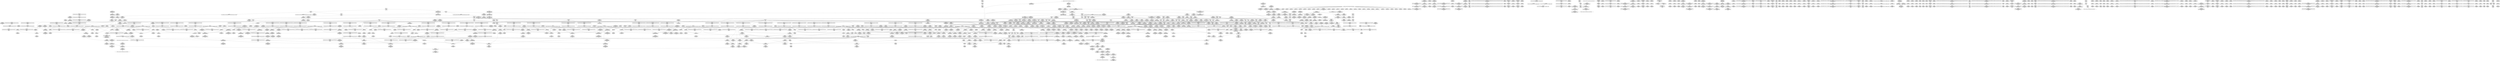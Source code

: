 digraph {
	CE0x52e1ee0 [shape=record,shape=Mrecord,label="{CE0x52e1ee0|i32_218|*Constant*|*SummSink*}"]
	CE0x5357b50 [shape=record,shape=Mrecord,label="{CE0x5357b50|i64*_getelementptr_inbounds_(_4_x_i64_,_4_x_i64_*___llvm_gcov_ctr130,_i64_0,_i64_2)|*Constant*|*SummSink*}"]
	CE0x531d930 [shape=record,shape=Mrecord,label="{CE0x531d930|task_sid:tobool4|security/selinux/hooks.c,208}"]
	CE0x534cd90 [shape=record,shape=Mrecord,label="{CE0x534cd90|rcu_read_lock:tmp|*SummSource*}"]
	CE0x53bc750 [shape=record,shape=Mrecord,label="{CE0x53bc750|__rcu_read_unlock:tmp1}"]
	CE0x531e660 [shape=record,shape=Mrecord,label="{CE0x531e660|GLOBAL:__llvm_gcov_ctr126|Global_var:__llvm_gcov_ctr126|*SummSink*}"]
	CE0x5369120 [shape=record,shape=Mrecord,label="{CE0x5369120|rcu_read_unlock:tmp4|include/linux/rcupdate.h,933}"]
	CE0x5362f70 [shape=record,shape=Mrecord,label="{CE0x5362f70|__preempt_count_add:tmp5|./arch/x86/include/asm/preempt.h,72|*SummSource*}"]
	CE0x536d530 [shape=record,shape=Mrecord,label="{CE0x536d530|_call_void___preempt_count_sub(i32_1)_#10,_!dbg_!27715|include/linux/rcupdate.h,244|*SummSink*}"]
	CE0x52cf520 [shape=record,shape=Mrecord,label="{CE0x52cf520|i64*_getelementptr_inbounds_(_4_x_i64_,_4_x_i64_*___llvm_gcov_ctr129,_i64_0,_i64_1)|*Constant*|*SummSource*}"]
	CE0x537a630 [shape=record,shape=Mrecord,label="{CE0x537a630|rcu_read_lock:tmp7|include/linux/rcupdate.h,882}"]
	CE0x53bd670 [shape=record,shape=Mrecord,label="{CE0x53bd670|i64*_getelementptr_inbounds_(_4_x_i64_,_4_x_i64_*___llvm_gcov_ctr133,_i64_0,_i64_0)|*Constant*|*SummSource*}"]
	CE0x52c5040 [shape=record,shape=Mrecord,label="{CE0x52c5040|selinux_task_setnice:call1|security/selinux/hooks.c,3600|*SummSink*}"]
	CE0x5359730 [shape=record,shape=Mrecord,label="{CE0x5359730|__rcu_read_lock:tmp4|include/linux/rcupdate.h,239}"]
	CE0x531c2c0 [shape=record,shape=Mrecord,label="{CE0x531c2c0|_call_void_mcount()_#3|*SummSink*}"]
	CE0x53304c0 [shape=record,shape=Mrecord,label="{CE0x53304c0|_ret_void,_!dbg_!27717|include/linux/rcupdate.h,419|*SummSource*}"]
	CE0x52ddd30 [shape=record,shape=Mrecord,label="{CE0x52ddd30|_call_void_mcount()_#3|*SummSink*}"]
	CE0x531b050 [shape=record,shape=Mrecord,label="{CE0x531b050|task_sid:tmp4|*LoadInst*|security/selinux/hooks.c,208|*SummSource*}"]
	CE0x533bbe0 [shape=record,shape=Mrecord,label="{CE0x533bbe0|_call_void___rcu_read_unlock()_#10,_!dbg_!27734|include/linux/rcupdate.h,937|*SummSource*}"]
	CE0x5331720 [shape=record,shape=Mrecord,label="{CE0x5331720|rcu_read_lock:tmp6|include/linux/rcupdate.h,882}"]
	CE0x532d680 [shape=record,shape=Mrecord,label="{CE0x532d680|rcu_read_unlock:tmp12|include/linux/rcupdate.h,933|*SummSource*}"]
	CE0x5319490 [shape=record,shape=Mrecord,label="{CE0x5319490|rcu_read_lock:tmp1|*SummSource*}"]
	CE0x52e8c70 [shape=record,shape=Mrecord,label="{CE0x52e8c70|current_sid:tmp7|security/selinux/hooks.c,218|*SummSource*}"]
	CE0x5337ea0 [shape=record,shape=Mrecord,label="{CE0x5337ea0|i32_934|*Constant*|*SummSink*}"]
	CE0x532e010 [shape=record,shape=Mrecord,label="{CE0x532e010|task_sid:tobool4|security/selinux/hooks.c,208|*SummSource*}"]
	CE0x531a590 [shape=record,shape=Mrecord,label="{CE0x531a590|get_current:tmp2|*SummSource*}"]
	CE0x5375630 [shape=record,shape=Mrecord,label="{CE0x5375630|_call_void_lockdep_rcu_suspicious(i8*_getelementptr_inbounds_(_25_x_i8_,_25_x_i8_*_.str45,_i32_0,_i32_0),_i32_883,_i8*_getelementptr_inbounds_(_42_x_i8_,_42_x_i8_*_.str46,_i32_0,_i32_0))_#10,_!dbg_!27728|include/linux/rcupdate.h,882}"]
	CE0x536eed0 [shape=record,shape=Mrecord,label="{CE0x536eed0|i64*_getelementptr_inbounds_(_11_x_i64_,_11_x_i64_*___llvm_gcov_ctr132,_i64_0,_i64_1)|*Constant*|*SummSource*}"]
	CE0x52d55c0 [shape=record,shape=Mrecord,label="{CE0x52d55c0|selinux_task_setnice:tmp1|*SummSource*}"]
	CE0x52d0200 [shape=record,shape=Mrecord,label="{CE0x52d0200|cred_sid:entry|*SummSink*}"]
	CE0x53271c0 [shape=record,shape=Mrecord,label="{CE0x53271c0|GLOBAL:rcu_read_unlock|*Constant*|*SummSource*}"]
	CE0x52c1230 [shape=record,shape=Mrecord,label="{CE0x52c1230|selinux_task_setnice:if.end}"]
	CE0x5331170 [shape=record,shape=Mrecord,label="{CE0x5331170|i64*_getelementptr_inbounds_(_13_x_i64_,_13_x_i64_*___llvm_gcov_ctr126,_i64_0,_i64_0)|*Constant*|*SummSink*}"]
	CE0x52ea300 [shape=record,shape=Mrecord,label="{CE0x52ea300|i64*_getelementptr_inbounds_(_13_x_i64_,_13_x_i64_*___llvm_gcov_ctr126,_i64_0,_i64_9)|*Constant*|*SummSink*}"]
	CE0x537de70 [shape=record,shape=Mrecord,label="{CE0x537de70|__preempt_count_add:tmp6|./arch/x86/include/asm/preempt.h,73}"]
	CE0x52cf010 [shape=record,shape=Mrecord,label="{CE0x52cf010|__preempt_count_add:tmp4|./arch/x86/include/asm/preempt.h,72}"]
	CE0x533ae80 [shape=record,shape=Mrecord,label="{CE0x533ae80|GLOBAL:rcu_lock_release|*Constant*|*SummSource*}"]
	CE0x531bbd0 [shape=record,shape=Mrecord,label="{CE0x531bbd0|rcu_read_lock:call|include/linux/rcupdate.h,882|*SummSource*}"]
	CE0x52fdf30 [shape=record,shape=Mrecord,label="{CE0x52fdf30|i64_0|*Constant*}"]
	CE0x52da700 [shape=record,shape=Mrecord,label="{CE0x52da700|current_has_perm:call|security/selinux/hooks.c,1542|*SummSink*}"]
	CE0x531f360 [shape=record,shape=Mrecord,label="{CE0x531f360|rcu_read_lock:do.end}"]
	CE0x52ed660 [shape=record,shape=Mrecord,label="{CE0x52ed660|task_sid:tobool1|security/selinux/hooks.c,208|*SummSink*}"]
	CE0x537cb20 [shape=record,shape=Mrecord,label="{CE0x537cb20|i64*_getelementptr_inbounds_(_4_x_i64_,_4_x_i64_*___llvm_gcov_ctr130,_i64_0,_i64_1)|*Constant*}"]
	CE0x533f810 [shape=record,shape=Mrecord,label="{CE0x533f810|void_(i32*,_i32,_i32*)*_asm_addl_$1,_%gs:$0_,_*m,ri,*m,_dirflag_,_fpsr_,_flags_|*SummSource*}"]
	CE0x53383d0 [shape=record,shape=Mrecord,label="{CE0x53383d0|i8*_getelementptr_inbounds_(_44_x_i8_,_44_x_i8_*_.str47,_i32_0,_i32_0)|*Constant*|*SummSink*}"]
	CE0x53ed1a0 [shape=record,shape=Mrecord,label="{CE0x53ed1a0|_call_void_mcount()_#3|*SummSource*}"]
	CE0x52d8190 [shape=record,shape=Mrecord,label="{CE0x52d8190|current_sid:tmp10|security/selinux/hooks.c,218|*SummSink*}"]
	CE0x5318c70 [shape=record,shape=Mrecord,label="{CE0x5318c70|task_sid:tmp17|security/selinux/hooks.c,208|*SummSource*}"]
	"CONST[source:0(mediator),value:0(static)][purpose:{operation}][SnkIdx:3]"
	CE0x53262b0 [shape=record,shape=Mrecord,label="{CE0x53262b0|rcu_lock_release:tmp5|include/linux/rcupdate.h,423|*SummSource*}"]
	CE0x52bb500 [shape=record,shape=Mrecord,label="{CE0x52bb500|current_has_perm:perms|Function::current_has_perm&Arg::perms::}"]
	CE0x53536f0 [shape=record,shape=Mrecord,label="{CE0x53536f0|_call_void_mcount()_#3}"]
	CE0x52d09a0 [shape=record,shape=Mrecord,label="{CE0x52d09a0|_ret_i32_%tmp6,_!dbg_!27716|security/selinux/hooks.c,197|*SummSink*}"]
	CE0x53a8370 [shape=record,shape=Mrecord,label="{CE0x53a8370|GLOBAL:lock_acquire|*Constant*}"]
	CE0x53b8e80 [shape=record,shape=Mrecord,label="{CE0x53b8e80|__preempt_count_sub:tmp6|./arch/x86/include/asm/preempt.h,78|*SummSource*}"]
	CE0x535d800 [shape=record,shape=Mrecord,label="{CE0x535d800|rcu_read_lock:tmp22|include/linux/rcupdate.h,884}"]
	CE0x53284a0 [shape=record,shape=Mrecord,label="{CE0x53284a0|_call_void_mcount()_#3|*SummSource*}"]
	CE0x52d6030 [shape=record,shape=Mrecord,label="{CE0x52d6030|VOIDTB_TE:_CE_0,4_}"]
	CE0x52bdd60 [shape=record,shape=Mrecord,label="{CE0x52bdd60|current_sid:tmp7|security/selinux/hooks.c,218}"]
	CE0x531f5e0 [shape=record,shape=Mrecord,label="{CE0x531f5e0|task_sid:tmp20|security/selinux/hooks.c,208|*SummSource*}"]
	CE0x52df2a0 [shape=record,shape=Mrecord,label="{CE0x52df2a0|task_sid:tmp26|security/selinux/hooks.c,208|*SummSink*}"]
	CE0x532c930 [shape=record,shape=Mrecord,label="{CE0x532c930|rcu_read_lock:call|include/linux/rcupdate.h,882|*SummSink*}"]
	CE0x5303b30 [shape=record,shape=Mrecord,label="{CE0x5303b30|i8*_getelementptr_inbounds_(_25_x_i8_,_25_x_i8_*_.str3,_i32_0,_i32_0)|*Constant*}"]
	CE0x5320750 [shape=record,shape=Mrecord,label="{CE0x5320750|task_sid:tmp23|security/selinux/hooks.c,208|*SummSource*}"]
	CE0x536ccb0 [shape=record,shape=Mrecord,label="{CE0x536ccb0|rcu_read_unlock:if.end|*SummSource*}"]
	CE0x5366040 [shape=record,shape=Mrecord,label="{CE0x5366040|_ret_void,_!dbg_!27719|./arch/x86/include/asm/preempt.h,73|*SummSink*}"]
	CE0x52c2150 [shape=record,shape=Mrecord,label="{CE0x52c2150|current_sid:land.lhs.true2|*SummSource*}"]
	CE0x52e53d0 [shape=record,shape=Mrecord,label="{CE0x52e53d0|avc_has_perm:requested|Function::avc_has_perm&Arg::requested::|*SummSource*}"]
	CE0x52daa10 [shape=record,shape=Mrecord,label="{CE0x52daa10|GLOBAL:cap_task_setnice|*Constant*}"]
	CE0x533a500 [shape=record,shape=Mrecord,label="{CE0x533a500|GLOBAL:__llvm_gcov_ctr132|Global_var:__llvm_gcov_ctr132|*SummSource*}"]
	CE0x537f7c0 [shape=record,shape=Mrecord,label="{CE0x537f7c0|rcu_read_unlock:tmp21|include/linux/rcupdate.h,935}"]
	CE0x536db10 [shape=record,shape=Mrecord,label="{CE0x536db10|rcu_read_unlock:tmp14|include/linux/rcupdate.h,933|*SummSink*}"]
	CE0x533ffc0 [shape=record,shape=Mrecord,label="{CE0x533ffc0|_call_void_mcount()_#3}"]
	CE0x53bcd00 [shape=record,shape=Mrecord,label="{CE0x53bcd00|rcu_lock_release:tmp|*SummSink*}"]
	CE0x5345620 [shape=record,shape=Mrecord,label="{CE0x5345620|i64*_getelementptr_inbounds_(_4_x_i64_,_4_x_i64_*___llvm_gcov_ctr130,_i64_0,_i64_0)|*Constant*|*SummSource*}"]
	CE0x52c6560 [shape=record,shape=Mrecord,label="{CE0x52c6560|selinux_task_setnice:tmp5|security/selinux/hooks.c,3597}"]
	CE0x53f51e0 [shape=record,shape=Mrecord,label="{CE0x53f51e0|i64*_getelementptr_inbounds_(_4_x_i64_,_4_x_i64_*___llvm_gcov_ctr135,_i64_0,_i64_1)|*Constant*|*SummSink*}"]
	CE0x5301ee0 [shape=record,shape=Mrecord,label="{CE0x5301ee0|i64_7|*Constant*}"]
	CE0x52e8420 [shape=record,shape=Mrecord,label="{CE0x52e8420|_call_void_mcount()_#3}"]
	CE0x531a9a0 [shape=record,shape=Mrecord,label="{CE0x531a9a0|i64*_getelementptr_inbounds_(_2_x_i64_,_2_x_i64_*___llvm_gcov_ctr98,_i64_0,_i64_1)|*Constant*|*SummSource*}"]
	CE0x5330aa0 [shape=record,shape=Mrecord,label="{CE0x5330aa0|GLOBAL:current_task|Global_var:current_task|*SummSink*}"]
	CE0x5327fc0 [shape=record,shape=Mrecord,label="{CE0x5327fc0|task_sid:tmp7|security/selinux/hooks.c,208|*SummSink*}"]
	CE0x532df10 [shape=record,shape=Mrecord,label="{CE0x532df10|task_sid:call3|security/selinux/hooks.c,208|*SummSource*}"]
	CE0x531e7a0 [shape=record,shape=Mrecord,label="{CE0x531e7a0|get_current:tmp3|*SummSource*}"]
	CE0x53195a0 [shape=record,shape=Mrecord,label="{CE0x53195a0|i64*_getelementptr_inbounds_(_11_x_i64_,_11_x_i64_*___llvm_gcov_ctr127,_i64_0,_i64_1)|*Constant*}"]
	CE0x52c7d20 [shape=record,shape=Mrecord,label="{CE0x52c7d20|current_sid:tmp17|security/selinux/hooks.c,218|*SummSink*}"]
	CE0x5362520 [shape=record,shape=Mrecord,label="{CE0x5362520|__preempt_count_add:val|Function::__preempt_count_add&Arg::val::|*SummSink*}"]
	CE0x52b28b0 [shape=record,shape=Mrecord,label="{CE0x52b28b0|i64*_getelementptr_inbounds_(_6_x_i64_,_6_x_i64_*___llvm_gcov_ctr283,_i64_0,_i64_5)|*Constant*|*SummSink*}"]
	CE0x5359ec0 [shape=record,shape=Mrecord,label="{CE0x5359ec0|rcu_read_lock:tmp8|include/linux/rcupdate.h,882|*SummSource*}"]
	CE0x52eb570 [shape=record,shape=Mrecord,label="{CE0x52eb570|i64_4|*Constant*}"]
	CE0x530bd70 [shape=record,shape=Mrecord,label="{CE0x530bd70|rcu_read_lock:tmp3}"]
	CE0x53e8290 [shape=record,shape=Mrecord,label="{CE0x53e8290|void_(i32*,_i32,_i32*)*_asm_addl_$1,_%gs:$0_,_*m,ri,*m,_dirflag_,_fpsr_,_flags_}"]
	CE0x52d1080 [shape=record,shape=Mrecord,label="{CE0x52d1080|current_sid:tmp15|security/selinux/hooks.c,218}"]
	CE0x536ddf0 [shape=record,shape=Mrecord,label="{CE0x536ddf0|rcu_lock_acquire:tmp5|include/linux/rcupdate.h,418|*SummSource*}"]
	CE0x535ed80 [shape=record,shape=Mrecord,label="{CE0x535ed80|4:_i32,_:_CRE_4,8_|*MultipleSource*|security/selinux/hooks.c,196|security/selinux/hooks.c,197|*LoadInst*|security/selinux/hooks.c,196}"]
	CE0x535c880 [shape=record,shape=Mrecord,label="{CE0x535c880|rcu_read_lock:tmp20|include/linux/rcupdate.h,882}"]
	CE0x52e1730 [shape=record,shape=Mrecord,label="{CE0x52e1730|GLOBAL:lockdep_rcu_suspicious|*Constant*|*SummSource*}"]
	CE0x532c130 [shape=record,shape=Mrecord,label="{CE0x532c130|i64*_getelementptr_inbounds_(_2_x_i64_,_2_x_i64_*___llvm_gcov_ctr131,_i64_0,_i64_1)|*Constant*|*SummSink*}"]
	CE0x531d8a0 [shape=record,shape=Mrecord,label="{CE0x531d8a0|task_sid:tmp13|security/selinux/hooks.c,208|*SummSink*}"]
	CE0x5378790 [shape=record,shape=Mrecord,label="{CE0x5378790|cred_sid:tmp4|*LoadInst*|security/selinux/hooks.c,196|*SummSource*}"]
	CE0x530d1e0 [shape=record,shape=Mrecord,label="{CE0x530d1e0|0:_i8,_:_GCMR_current_sid.__warned_internal_global_i8_0,_section_.data.unlikely_,_align_1:_elem_0:default:}"]
	CE0x52b5ab0 [shape=record,shape=Mrecord,label="{CE0x52b5ab0|current_has_perm:entry|*SummSource*}"]
	CE0x5309d60 [shape=record,shape=Mrecord,label="{CE0x5309d60|GLOBAL:__llvm_gcov_ctr127|Global_var:__llvm_gcov_ctr127|*SummSink*}"]
	CE0x52ec360 [shape=record,shape=Mrecord,label="{CE0x52ec360|_call_void_mcount()_#3}"]
	CE0x53b9480 [shape=record,shape=Mrecord,label="{CE0x53b9480|__rcu_read_unlock:do.end|*SummSource*}"]
	CE0x5376ef0 [shape=record,shape=Mrecord,label="{CE0x5376ef0|i64_3|*Constant*}"]
	CE0x52e38e0 [shape=record,shape=Mrecord,label="{CE0x52e38e0|avc_has_perm:entry}"]
	CE0x52fed80 [shape=record,shape=Mrecord,label="{CE0x52fed80|_call_void___rcu_read_lock()_#10,_!dbg_!27710|include/linux/rcupdate.h,879|*SummSink*}"]
	CE0x5363420 [shape=record,shape=Mrecord,label="{CE0x5363420|rcu_lock_acquire:tmp4|include/linux/rcupdate.h,418}"]
	CE0x53e4330 [shape=record,shape=Mrecord,label="{CE0x53e4330|__rcu_read_unlock:tmp5|include/linux/rcupdate.h,244}"]
	CE0x52cf390 [shape=record,shape=Mrecord,label="{CE0x52cf390|__preempt_count_sub:tmp3}"]
	CE0x5302ff0 [shape=record,shape=Mrecord,label="{CE0x5302ff0|rcu_read_lock:do.body|*SummSink*}"]
	CE0x52e0540 [shape=record,shape=Mrecord,label="{CE0x52e0540|current_has_perm:tmp3|*SummSink*}"]
	CE0x52d4ef0 [shape=record,shape=Mrecord,label="{CE0x52d4ef0|task_sid:do.end|*SummSource*}"]
	CE0x5327900 [shape=record,shape=Mrecord,label="{CE0x5327900|_ret_void,_!dbg_!27735|include/linux/rcupdate.h,938|*SummSource*}"]
	CE0x53bbd80 [shape=record,shape=Mrecord,label="{CE0x53bbd80|i64*_getelementptr_inbounds_(_4_x_i64_,_4_x_i64_*___llvm_gcov_ctr134,_i64_0,_i64_1)|*Constant*|*SummSink*}"]
	CE0x53325f0 [shape=record,shape=Mrecord,label="{CE0x53325f0|rcu_lock_acquire:map|Function::rcu_lock_acquire&Arg::map::|*SummSource*}"]
	CE0x53694c0 [shape=record,shape=Mrecord,label="{CE0x53694c0|_call_void___preempt_count_add(i32_1)_#10,_!dbg_!27711|include/linux/rcupdate.h,239|*SummSource*}"]
	CE0x52c1890 [shape=record,shape=Mrecord,label="{CE0x52c1890|i32_512|*Constant*|*SummSource*}"]
	CE0x531f980 [shape=record,shape=Mrecord,label="{CE0x531f980|task_sid:tmp22|security/selinux/hooks.c,208}"]
	CE0x52fe030 [shape=record,shape=Mrecord,label="{CE0x52fe030|current_sid:tmp4|security/selinux/hooks.c,218}"]
	CE0x5361990 [shape=record,shape=Mrecord,label="{CE0x5361990|rcu_read_unlock:tmp13|include/linux/rcupdate.h,933|*SummSink*}"]
	CE0x537b610 [shape=record,shape=Mrecord,label="{CE0x537b610|rcu_read_lock:land.lhs.true|*SummSink*}"]
	CE0x52df5c0 [shape=record,shape=Mrecord,label="{CE0x52df5c0|task_sid:tmp27|security/selinux/hooks.c,208|*SummSource*}"]
	CE0x532f650 [shape=record,shape=Mrecord,label="{CE0x532f650|rcu_read_unlock:tmp17|include/linux/rcupdate.h,933|*SummSink*}"]
	CE0x5349f90 [shape=record,shape=Mrecord,label="{CE0x5349f90|COLLAPSED:_GCMRE___llvm_gcov_ctr128_internal_global_4_x_i64_zeroinitializer:_elem_0:default:}"]
	CE0x5345fb0 [shape=record,shape=Mrecord,label="{CE0x5345fb0|_call_void_asm_sideeffect_,_memory_,_dirflag_,_fpsr_,_flags_()_#3,_!dbg_!27711,_!srcloc_!27714|include/linux/rcupdate.h,244|*SummSource*}"]
	CE0x53bc040 [shape=record,shape=Mrecord,label="{CE0x53bc040|__rcu_read_lock:tmp3}"]
	CE0x53ed9f0 [shape=record,shape=Mrecord,label="{CE0x53ed9f0|__preempt_count_add:tmp1|*SummSink*}"]
	CE0x531c000 [shape=record,shape=Mrecord,label="{CE0x531c000|task_sid:tobool|security/selinux/hooks.c,208|*SummSink*}"]
	CE0x535f910 [shape=record,shape=Mrecord,label="{CE0x535f910|cred_sid:tmp6|security/selinux/hooks.c,197|*SummSource*}"]
	CE0x53708d0 [shape=record,shape=Mrecord,label="{CE0x53708d0|i64*_getelementptr_inbounds_(_11_x_i64_,_11_x_i64_*___llvm_gcov_ctr127,_i64_0,_i64_1)|*Constant*|*SummSource*}"]
	CE0x52beb40 [shape=record,shape=Mrecord,label="{CE0x52beb40|GLOBAL:current_sid|*Constant*|*SummSink*}"]
	CE0x52e9cf0 [shape=record,shape=Mrecord,label="{CE0x52e9cf0|i8*_getelementptr_inbounds_(_41_x_i8_,_41_x_i8_*_.str44,_i32_0,_i32_0)|*Constant*|*SummSink*}"]
	CE0x533d100 [shape=record,shape=Mrecord,label="{CE0x533d100|__rcu_read_lock:bb|*SummSink*}"]
	CE0x5319180 [shape=record,shape=Mrecord,label="{CE0x5319180|i64*_getelementptr_inbounds_(_13_x_i64_,_13_x_i64_*___llvm_gcov_ctr126,_i64_0,_i64_8)|*Constant*|*SummSink*}"]
	CE0x52c5150 [shape=record,shape=Mrecord,label="{CE0x52c5150|GLOBAL:current_has_perm|*Constant*}"]
	CE0x52c3450 [shape=record,shape=Mrecord,label="{CE0x52c3450|current_sid:tmp|*SummSource*}"]
	CE0x53aa5d0 [shape=record,shape=Mrecord,label="{CE0x53aa5d0|i32_2|*Constant*|*SummSource*}"]
	CE0x531f7d0 [shape=record,shape=Mrecord,label="{CE0x531f7d0|task_sid:tmp20|security/selinux/hooks.c,208|*SummSink*}"]
	CE0x52eb930 [shape=record,shape=Mrecord,label="{CE0x52eb930|i64_4|*Constant*|*SummSink*}"]
	CE0x5349110 [shape=record,shape=Mrecord,label="{CE0x5349110|i64*_getelementptr_inbounds_(_4_x_i64_,_4_x_i64_*___llvm_gcov_ctr128,_i64_0,_i64_0)|*Constant*|*SummSink*}"]
	CE0x5372140 [shape=record,shape=Mrecord,label="{CE0x5372140|i64*_getelementptr_inbounds_(_11_x_i64_,_11_x_i64_*___llvm_gcov_ctr127,_i64_0,_i64_8)|*Constant*}"]
	CE0x530ba50 [shape=record,shape=Mrecord,label="{CE0x530ba50|task_sid:if.end|*SummSource*}"]
	CE0x5368db0 [shape=record,shape=Mrecord,label="{CE0x5368db0|_call_void_mcount()_#3|*SummSource*}"]
	CE0x52b9590 [shape=record,shape=Mrecord,label="{CE0x52b9590|current_sid:if.end|*SummSource*}"]
	CE0x52d65f0 [shape=record,shape=Mrecord,label="{CE0x52d65f0|selinux_task_setnice:nice|Function::selinux_task_setnice&Arg::nice::|*SummSink*}"]
	CE0x537a7b0 [shape=record,shape=Mrecord,label="{CE0x537a7b0|rcu_read_lock:tmp7|include/linux/rcupdate.h,882|*SummSink*}"]
	CE0x52dc580 [shape=record,shape=Mrecord,label="{CE0x52dc580|current_has_perm:tsk|Function::current_has_perm&Arg::tsk::|*SummSource*}"]
	CE0x52dd9e0 [shape=record,shape=Mrecord,label="{CE0x52dd9e0|selinux_task_setnice:tmp9|security/selinux/hooks.c,3600}"]
	CE0x5359810 [shape=record,shape=Mrecord,label="{CE0x5359810|__rcu_read_lock:tmp4|include/linux/rcupdate.h,239|*SummSink*}"]
	CE0x5308320 [shape=record,shape=Mrecord,label="{CE0x5308320|current_sid:tmp22|security/selinux/hooks.c,218}"]
	CE0x52e6dd0 [shape=record,shape=Mrecord,label="{CE0x52e6dd0|_call_void_mcount()_#3|*SummSource*}"]
	CE0x535cd00 [shape=record,shape=Mrecord,label="{CE0x535cd00|rcu_read_lock:tmp21|include/linux/rcupdate.h,884}"]
	CE0x52cffa0 [shape=record,shape=Mrecord,label="{CE0x52cffa0|cred_sid:entry}"]
	CE0x5368a30 [shape=record,shape=Mrecord,label="{CE0x5368a30|rcu_read_unlock:tmp1|*SummSink*}"]
	CE0x53b77d0 [shape=record,shape=Mrecord,label="{CE0x53b77d0|__preempt_count_add:tmp7|./arch/x86/include/asm/preempt.h,73|*SummSource*}"]
	CE0x5376200 [shape=record,shape=Mrecord,label="{CE0x5376200|_ret_void,_!dbg_!27717|include/linux/rcupdate.h,240|*SummSink*}"]
	CE0x5305c40 [shape=record,shape=Mrecord,label="{CE0x5305c40|current_sid:call4|security/selinux/hooks.c,218|*SummSource*}"]
	CE0x52efbd0 [shape=record,shape=Mrecord,label="{CE0x52efbd0|VOIDTB_TE:_CE_8,16_}"]
	CE0x5334590 [shape=record,shape=Mrecord,label="{CE0x5334590|i64_1|*Constant*}"]
	CE0x52c7910 [shape=record,shape=Mrecord,label="{CE0x52c7910|current_sid:tmp17|security/selinux/hooks.c,218}"]
	CE0x52d9c10 [shape=record,shape=Mrecord,label="{CE0x52d9c10|VOIDTB_TE:_CE_96,104_}"]
	CE0x537b910 [shape=record,shape=Mrecord,label="{CE0x537b910|rcu_read_unlock:bb}"]
	CE0x52c4bc0 [shape=record,shape=Mrecord,label="{CE0x52c4bc0|i64_1|*Constant*|*SummSource*}"]
	CE0x52c9530 [shape=record,shape=Mrecord,label="{CE0x52c9530|selinux_task_setnice:tmp7|security/selinux/hooks.c,3598}"]
	CE0x52edf20 [shape=record,shape=Mrecord,label="{CE0x52edf20|task_sid:tmp17|security/selinux/hooks.c,208}"]
	CE0x536bf00 [shape=record,shape=Mrecord,label="{CE0x536bf00|rcu_lock_acquire:indirectgoto|*SummSink*}"]
	CE0x5302270 [shape=record,shape=Mrecord,label="{CE0x5302270|rcu_read_unlock:tmp15|include/linux/rcupdate.h,933|*SummSink*}"]
	CE0x52b9660 [shape=record,shape=Mrecord,label="{CE0x52b9660|current_sid:if.end|*SummSink*}"]
	CE0x52c8420 [shape=record,shape=Mrecord,label="{CE0x52c8420|current_has_perm:call2|security/selinux/hooks.c,1544}"]
	CE0x53c6140 [shape=record,shape=Mrecord,label="{CE0x53c6140|__preempt_count_sub:val|Function::__preempt_count_sub&Arg::val::|*SummSink*}"]
	CE0x5376780 [shape=record,shape=Mrecord,label="{CE0x5376780|rcu_read_lock:land.lhs.true2}"]
	CE0x6e6aba0 [shape=record,shape=Mrecord,label="{CE0x6e6aba0|GLOBAL:cap_task_setnice|*Constant*|*SummSource*}"]
	CE0x531c220 [shape=record,shape=Mrecord,label="{CE0x531c220|_call_void_mcount()_#3|*SummSource*}"]
	CE0x52ea0a0 [shape=record,shape=Mrecord,label="{CE0x52ea0a0|i64*_getelementptr_inbounds_(_13_x_i64_,_13_x_i64_*___llvm_gcov_ctr126,_i64_0,_i64_9)|*Constant*}"]
	CE0x530bb50 [shape=record,shape=Mrecord,label="{CE0x530bb50|rcu_read_lock:tmp2|*SummSource*}"]
	CE0x5345ce0 [shape=record,shape=Mrecord,label="{CE0x5345ce0|__rcu_read_unlock:tmp5|include/linux/rcupdate.h,244|*SummSink*}"]
	CE0x5306190 [shape=record,shape=Mrecord,label="{CE0x5306190|GLOBAL:get_current|*Constant*|*SummSource*}"]
	CE0x5349620 [shape=record,shape=Mrecord,label="{CE0x5349620|i64*_getelementptr_inbounds_(_4_x_i64_,_4_x_i64_*___llvm_gcov_ctr129,_i64_0,_i64_3)|*Constant*|*SummSource*}"]
	CE0x53ed420 [shape=record,shape=Mrecord,label="{CE0x53ed420|i64*_getelementptr_inbounds_(_4_x_i64_,_4_x_i64_*___llvm_gcov_ctr135,_i64_0,_i64_2)|*Constant*|*SummSource*}"]
	CE0x5353510 [shape=record,shape=Mrecord,label="{CE0x5353510|__preempt_count_sub:do.body|*SummSink*}"]
	CE0x5375f60 [shape=record,shape=Mrecord,label="{CE0x5375f60|_ret_void,_!dbg_!27717|include/linux/rcupdate.h,240}"]
	CE0x52e55b0 [shape=record,shape=Mrecord,label="{CE0x52e55b0|avc_has_perm:requested|Function::avc_has_perm&Arg::requested::|*SummSink*}"]
	CE0x537b530 [shape=record,shape=Mrecord,label="{CE0x537b530|128:_i8*,_:_CRE_128,136_|*MultipleSource*|Function::cred_sid&Arg::cred::|*LoadInst*|security/selinux/hooks.c,208|security/selinux/hooks.c,196}"]
	CE0x530c090 [shape=record,shape=Mrecord,label="{CE0x530c090|task_sid:tmp6|security/selinux/hooks.c,208|*SummSink*}"]
	CE0x5306700 [shape=record,shape=Mrecord,label="{CE0x5306700|_ret_%struct.task_struct*_%tmp4,_!dbg_!27714|./arch/x86/include/asm/current.h,14|*SummSource*}"]
	CE0x52ee980 [shape=record,shape=Mrecord,label="{CE0x52ee980|get_current:tmp|*SummSource*}"]
	CE0x5348dd0 [shape=record,shape=Mrecord,label="{CE0x5348dd0|COLLAPSED:_GCMRE___llvm_gcov_ctr134_internal_global_4_x_i64_zeroinitializer:_elem_0:default:}"]
	CE0x534c310 [shape=record,shape=Mrecord,label="{CE0x534c310|i64*_getelementptr_inbounds_(_4_x_i64_,_4_x_i64_*___llvm_gcov_ctr135,_i64_0,_i64_1)|*Constant*|*SummSource*}"]
	CE0x52fe1a0 [shape=record,shape=Mrecord,label="{CE0x52fe1a0|current_sid:tmp4|security/selinux/hooks.c,218|*SummSink*}"]
	CE0x52be720 [shape=record,shape=Mrecord,label="{CE0x52be720|selinux_task_setnice:entry|*SummSource*}"]
	CE0x52fef90 [shape=record,shape=Mrecord,label="{CE0x52fef90|_call_void___rcu_read_lock()_#10,_!dbg_!27710|include/linux/rcupdate.h,879}"]
	CE0x5361ea0 [shape=record,shape=Mrecord,label="{CE0x5361ea0|rcu_read_unlock:tmp3|*SummSource*}"]
	CE0x53eaca0 [shape=record,shape=Mrecord,label="{CE0x53eaca0|_call_void_asm_addl_$1,_%gs:$0_,_*m,ri,*m,_dirflag_,_fpsr_,_flags_(i32*___preempt_count,_i32_%val,_i32*___preempt_count)_#3,_!dbg_!27714,_!srcloc_!27717|./arch/x86/include/asm/preempt.h,72}"]
	CE0x53a7840 [shape=record,shape=Mrecord,label="{CE0x53a7840|i64_ptrtoint_(i8*_blockaddress(_rcu_lock_release,_%__here)_to_i64)|*Constant*}"]
	CE0x52c5790 [shape=record,shape=Mrecord,label="{CE0x52c5790|VOIDTB_TE:_CE_128,136_}"]
	CE0x5372740 [shape=record,shape=Mrecord,label="{CE0x5372740|i64*_getelementptr_inbounds_(_11_x_i64_,_11_x_i64_*___llvm_gcov_ctr127,_i64_0,_i64_8)|*Constant*|*SummSink*}"]
	CE0x5345310 [shape=record,shape=Mrecord,label="{CE0x5345310|GLOBAL:__preempt_count_sub|*Constant*}"]
	CE0x536b990 [shape=record,shape=Mrecord,label="{CE0x536b990|rcu_read_unlock:tmp11|include/linux/rcupdate.h,933}"]
	CE0x5339fe0 [shape=record,shape=Mrecord,label="{CE0x5339fe0|i32_208|*Constant*|*SummSink*}"]
	CE0x52d4c60 [shape=record,shape=Mrecord,label="{CE0x52d4c60|task_sid:land.lhs.true2|*SummSource*}"]
	CE0x52c6120 [shape=record,shape=Mrecord,label="{CE0x52c6120|selinux_task_setnice:return|*SummSink*}"]
	CE0x536c700 [shape=record,shape=Mrecord,label="{CE0x536c700|rcu_lock_acquire:tmp2}"]
	CE0x52d2810 [shape=record,shape=Mrecord,label="{CE0x52d2810|current_has_perm:call1|security/selinux/hooks.c,1543}"]
	CE0x5331330 [shape=record,shape=Mrecord,label="{CE0x5331330|%struct.task_struct*_(%struct.task_struct**)*_asm_movq_%gs:$_1:P_,$0_,_r,im,_dirflag_,_fpsr_,_flags_|*SummSink*}"]
	CE0x52e9190 [shape=record,shape=Mrecord,label="{CE0x52e9190|GLOBAL:current_sid.__warned|Global_var:current_sid.__warned|*SummSink*}"]
	CE0x5342920 [shape=record,shape=Mrecord,label="{CE0x5342920|rcu_lock_release:tmp3|*SummSource*}"]
	CE0x52d30d0 [shape=record,shape=Mrecord,label="{CE0x52d30d0|task_sid:task|Function::task_sid&Arg::task::}"]
	CE0x53017f0 [shape=record,shape=Mrecord,label="{CE0x53017f0|rcu_read_lock:call3|include/linux/rcupdate.h,882|*SummSource*}"]
	CE0x5360190 [shape=record,shape=Mrecord,label="{CE0x5360190|rcu_read_unlock:land.lhs.true2}"]
	CE0x535b310 [shape=record,shape=Mrecord,label="{CE0x535b310|_call_void_rcu_lock_acquire(%struct.lockdep_map*_rcu_lock_map)_#10,_!dbg_!27711|include/linux/rcupdate.h,881|*SummSink*}"]
	CE0x5335ef0 [shape=record,shape=Mrecord,label="{CE0x5335ef0|cred_sid:tmp|*SummSource*}"]
	CE0x5306d90 [shape=record,shape=Mrecord,label="{CE0x5306d90|i32_78|*Constant*|*SummSink*}"]
	CE0x53b7fa0 [shape=record,shape=Mrecord,label="{CE0x53b7fa0|GLOBAL:__preempt_count|Global_var:__preempt_count}"]
	CE0x5306f90 [shape=record,shape=Mrecord,label="{CE0x5306f90|COLLAPSED:_GCMRE_current_task_external_global_%struct.task_struct*:_elem_0::|security/selinux/hooks.c,218}"]
	CE0x531afe0 [shape=record,shape=Mrecord,label="{CE0x531afe0|task_sid:tmp4|*LoadInst*|security/selinux/hooks.c,208}"]
	CE0x535c710 [shape=record,shape=Mrecord,label="{CE0x535c710|rcu_read_lock:tmp19|include/linux/rcupdate.h,882|*SummSink*}"]
	CE0x5361ff0 [shape=record,shape=Mrecord,label="{CE0x5361ff0|_call_void_mcount()_#3}"]
	CE0x53e8e30 [shape=record,shape=Mrecord,label="{CE0x53e8e30|i64*_getelementptr_inbounds_(_4_x_i64_,_4_x_i64_*___llvm_gcov_ctr134,_i64_0,_i64_1)|*Constant*|*SummSource*}"]
	CE0x5339f50 [shape=record,shape=Mrecord,label="{CE0x5339f50|i32_208|*Constant*|*SummSource*}"]
	CE0x52bb0b0 [shape=record,shape=Mrecord,label="{CE0x52bb0b0|current_sid:call|security/selinux/hooks.c,218|*SummSource*}"]
	CE0x5373730 [shape=record,shape=Mrecord,label="{CE0x5373730|GLOBAL:lockdep_rcu_suspicious|*Constant*}"]
	CE0x53c63a0 [shape=record,shape=Mrecord,label="{CE0x53c63a0|_ret_void,_!dbg_!27720|./arch/x86/include/asm/preempt.h,78|*SummSource*}"]
	CE0x52cf080 [shape=record,shape=Mrecord,label="{CE0x52cf080|_call_void_mcount()_#3}"]
	CE0x52ba1d0 [shape=record,shape=Mrecord,label="{CE0x52ba1d0|current_sid:sid|security/selinux/hooks.c,220|*SummSource*}"]
	CE0x5332a50 [shape=record,shape=Mrecord,label="{CE0x5332a50|task_sid:land.lhs.true|*SummSource*}"]
	CE0x53e44b0 [shape=record,shape=Mrecord,label="{CE0x53e44b0|__rcu_read_unlock:tmp5|include/linux/rcupdate.h,244|*SummSource*}"]
	CE0x5359c70 [shape=record,shape=Mrecord,label="{CE0x5359c70|0:_i8,_:_GCMR_rcu_read_lock.__warned_internal_global_i8_0,_section_.data.unlikely_,_align_1:_elem_0:default:}"]
	CE0x52dc170 [shape=record,shape=Mrecord,label="{CE0x52dc170|current_sid:bb|*SummSink*}"]
	CE0x53705c0 [shape=record,shape=Mrecord,label="{CE0x53705c0|i64*_getelementptr_inbounds_(_11_x_i64_,_11_x_i64_*___llvm_gcov_ctr132,_i64_0,_i64_8)|*Constant*|*SummSink*}"]
	CE0x530de70 [shape=record,shape=Mrecord,label="{CE0x530de70|task_sid:tmp}"]
	CE0x537a3d0 [shape=record,shape=Mrecord,label="{CE0x537a3d0|i64*_getelementptr_inbounds_(_4_x_i64_,_4_x_i64_*___llvm_gcov_ctr128,_i64_0,_i64_3)|*Constant*|*SummSource*}"]
	CE0x532e8f0 [shape=record,shape=Mrecord,label="{CE0x532e8f0|rcu_read_lock:tmp9|include/linux/rcupdate.h,882|*SummSink*}"]
	CE0x53aa060 [shape=record,shape=Mrecord,label="{CE0x53aa060|i32_0|*Constant*}"]
	CE0x52d7fc0 [shape=record,shape=Mrecord,label="{CE0x52d7fc0|selinux_task_setnice:tobool|security/selinux/hooks.c,3597|*SummSink*}"]
	CE0x52be9c0 [shape=record,shape=Mrecord,label="{CE0x52be9c0|GLOBAL:current_sid|*Constant*|*SummSource*}"]
	CE0x532b490 [shape=record,shape=Mrecord,label="{CE0x532b490|rcu_read_lock:tmp2}"]
	CE0x53307f0 [shape=record,shape=Mrecord,label="{CE0x53307f0|task_sid:tobool1|security/selinux/hooks.c,208}"]
	CE0x53aa380 [shape=record,shape=Mrecord,label="{CE0x53aa380|__rcu_read_unlock:tmp2|*SummSource*}"]
	CE0x5327a10 [shape=record,shape=Mrecord,label="{CE0x5327a10|_ret_void,_!dbg_!27735|include/linux/rcupdate.h,938|*SummSink*}"]
	CE0x52c2060 [shape=record,shape=Mrecord,label="{CE0x52c2060|current_sid:do.end|*SummSink*}"]
	CE0x5327590 [shape=record,shape=Mrecord,label="{CE0x5327590|get_current:bb}"]
	CE0x52e7ef0 [shape=record,shape=Mrecord,label="{CE0x52e7ef0|GLOBAL:rcu_read_lock|*Constant*|*SummSink*}"]
	CE0x535e970 [shape=record,shape=Mrecord,label="{CE0x535e970|cred_sid:sid|security/selinux/hooks.c,197|*SummSink*}"]
	CE0x534a5b0 [shape=record,shape=Mrecord,label="{CE0x534a5b0|rcu_lock_acquire:bb|*SummSource*}"]
	CE0x53037a0 [shape=record,shape=Mrecord,label="{CE0x53037a0|i8*_getelementptr_inbounds_(_25_x_i8_,_25_x_i8_*_.str3,_i32_0,_i32_0)|*Constant*|*SummSink*}"]
	CE0x53033e0 [shape=record,shape=Mrecord,label="{CE0x53033e0|_call_void_lockdep_rcu_suspicious(i8*_getelementptr_inbounds_(_25_x_i8_,_25_x_i8_*_.str3,_i32_0,_i32_0),_i32_218,_i8*_getelementptr_inbounds_(_45_x_i8_,_45_x_i8_*_.str12,_i32_0,_i32_0))_#10,_!dbg_!27727|security/selinux/hooks.c,218|*SummSource*}"]
	CE0x52e2ec0 [shape=record,shape=Mrecord,label="{CE0x52e2ec0|i64*_getelementptr_inbounds_(_11_x_i64_,_11_x_i64_*___llvm_gcov_ctr125,_i64_0,_i64_10)|*Constant*}"]
	CE0x52d82a0 [shape=record,shape=Mrecord,label="{CE0x52d82a0|current_sid:tmp11|security/selinux/hooks.c,218}"]
	CE0x5333230 [shape=record,shape=Mrecord,label="{CE0x5333230|task_sid:tobool1|security/selinux/hooks.c,208|*SummSource*}"]
	CE0x52ea9a0 [shape=record,shape=Mrecord,label="{CE0x52ea9a0|current_sid:tmp2|*SummSink*}"]
	CE0x532ba50 [shape=record,shape=Mrecord,label="{CE0x532ba50|cred_sid:tmp1|*SummSink*}"]
	CE0x52edb80 [shape=record,shape=Mrecord,label="{CE0x52edb80|current_sid:tmp13|security/selinux/hooks.c,218|*SummSink*}"]
	CE0x536b120 [shape=record,shape=Mrecord,label="{CE0x536b120|rcu_lock_acquire:tmp6}"]
	CE0x5334d60 [shape=record,shape=Mrecord,label="{CE0x5334d60|rcu_read_lock:tmp4|include/linux/rcupdate.h,882}"]
	CE0x5356440 [shape=record,shape=Mrecord,label="{CE0x5356440|i64_1|*Constant*}"]
	CE0x5374e40 [shape=record,shape=Mrecord,label="{CE0x5374e40|rcu_read_lock:tmp18|include/linux/rcupdate.h,882}"]
	CE0x52e1220 [shape=record,shape=Mrecord,label="{CE0x52e1220|i64*_getelementptr_inbounds_(_6_x_i64_,_6_x_i64_*___llvm_gcov_ctr283,_i64_0,_i64_4)|*Constant*}"]
	CE0x52ef1c0 [shape=record,shape=Mrecord,label="{CE0x52ef1c0|i1_true|*Constant*|*SummSink*}"]
	CE0x52d0540 [shape=record,shape=Mrecord,label="{CE0x52d0540|cred_sid:cred|Function::cred_sid&Arg::cred::|*SummSink*}"]
	CE0x52b6920 [shape=record,shape=Mrecord,label="{CE0x52b6920|VOIDTB_TE:_CE_16,20_}"]
	CE0x534de50 [shape=record,shape=Mrecord,label="{CE0x534de50|i64*_getelementptr_inbounds_(_11_x_i64_,_11_x_i64_*___llvm_gcov_ctr127,_i64_0,_i64_0)|*Constant*|*SummSink*}"]
	CE0x53c49b0 [shape=record,shape=Mrecord,label="{CE0x53c49b0|rcu_lock_release:tmp6}"]
	CE0x52d4520 [shape=record,shape=Mrecord,label="{CE0x52d4520|current_sid:tmp1|*SummSource*}"]
	CE0x52c1bd0 [shape=record,shape=Mrecord,label="{CE0x52c1bd0|current_has_perm:perms|Function::current_has_perm&Arg::perms::|*SummSink*}"]
	CE0x53bc9b0 [shape=record,shape=Mrecord,label="{CE0x53bc9b0|__rcu_read_lock:tmp2}"]
	CE0x5380530 [shape=record,shape=Mrecord,label="{CE0x5380530|rcu_read_unlock:tmp22|include/linux/rcupdate.h,935|*SummSource*}"]
	CE0x52d04d0 [shape=record,shape=Mrecord,label="{CE0x52d04d0|cred_sid:cred|Function::cred_sid&Arg::cred::|*SummSource*}"]
	CE0x53a9ef0 [shape=record,shape=Mrecord,label="{CE0x53a9ef0|_call_void_lock_acquire(%struct.lockdep_map*_%map,_i32_0,_i32_0,_i32_2,_i32_0,_%struct.lockdep_map*_null,_i64_ptrtoint_(i8*_blockaddress(_rcu_lock_acquire,_%__here)_to_i64))_#10,_!dbg_!27716|include/linux/rcupdate.h,418|*SummSink*}"]
	CE0x53b82a0 [shape=record,shape=Mrecord,label="{CE0x53b82a0|GLOBAL:__preempt_count|Global_var:__preempt_count|*SummSink*}"]
	CE0x52d1b70 [shape=record,shape=Mrecord,label="{CE0x52d1b70|i8_1|*Constant*|*SummSource*}"]
	CE0x5333ea0 [shape=record,shape=Mrecord,label="{CE0x5333ea0|i64*_getelementptr_inbounds_(_2_x_i64_,_2_x_i64_*___llvm_gcov_ctr131,_i64_0,_i64_0)|*Constant*|*SummSource*}"]
	CE0x530b360 [shape=record,shape=Mrecord,label="{CE0x530b360|task_sid:real_cred|security/selinux/hooks.c,208|*SummSink*}"]
	CE0x537c640 [shape=record,shape=Mrecord,label="{CE0x537c640|_call_void_mcount()_#3}"]
	CE0x52bcc10 [shape=record,shape=Mrecord,label="{CE0x52bcc10|task_sid:bb|*SummSink*}"]
	CE0x52d3ec0 [shape=record,shape=Mrecord,label="{CE0x52d3ec0|i64*_getelementptr_inbounds_(_11_x_i64_,_11_x_i64_*___llvm_gcov_ctr125,_i64_0,_i64_0)|*Constant*|*SummSink*}"]
	CE0x5356900 [shape=record,shape=Mrecord,label="{CE0x5356900|__preempt_count_sub:tmp1|*SummSource*}"]
	CE0x52bba30 [shape=record,shape=Mrecord,label="{CE0x52bba30|i64*_getelementptr_inbounds_(_11_x_i64_,_11_x_i64_*___llvm_gcov_ctr125,_i64_0,_i64_1)|*Constant*}"]
	CE0x52efaf0 [shape=record,shape=Mrecord,label="{CE0x52efaf0|i64*_getelementptr_inbounds_(_2_x_i64_,_2_x_i64_*___llvm_gcov_ctr136,_i64_0,_i64_0)|*Constant*|*SummSink*}"]
	CE0x52ede20 [shape=record,shape=Mrecord,label="{CE0x52ede20|task_sid:tmp15|security/selinux/hooks.c,208|*SummSource*}"]
	CE0x52ce450 [shape=record,shape=Mrecord,label="{CE0x52ce450|__preempt_count_sub:tmp4|./arch/x86/include/asm/preempt.h,77|*SummSink*}"]
	CE0x52b5950 [shape=record,shape=Mrecord,label="{CE0x52b5950|current_has_perm:entry}"]
	CE0x53091d0 [shape=record,shape=Mrecord,label="{CE0x53091d0|current_sid:sid|security/selinux/hooks.c,220|*SummSink*}"]
	CE0x52df890 [shape=record,shape=Mrecord,label="{CE0x52df890|task_sid:tmp27|security/selinux/hooks.c,208|*SummSink*}"]
	CE0x52c2610 [shape=record,shape=Mrecord,label="{CE0x52c2610|rcu_read_lock:land.lhs.true}"]
	CE0x536c770 [shape=record,shape=Mrecord,label="{CE0x536c770|rcu_lock_acquire:tmp2|*SummSource*}"]
	CE0x52ebc50 [shape=record,shape=Mrecord,label="{CE0x52ebc50|i64_5|*Constant*|*SummSink*}"]
	CE0x52e2550 [shape=record,shape=Mrecord,label="{CE0x52e2550|i64*_getelementptr_inbounds_(_11_x_i64_,_11_x_i64_*___llvm_gcov_ctr125,_i64_0,_i64_9)|*Constant*}"]
	CE0x52c22e0 [shape=record,shape=Mrecord,label="{CE0x52c22e0|current_sid:if.end}"]
	CE0x52c6410 [shape=record,shape=Mrecord,label="{CE0x52c6410|selinux_task_setnice:tmp4|security/selinux/hooks.c,3597|*SummSink*}"]
	CE0x53bbb80 [shape=record,shape=Mrecord,label="{CE0x53bbb80|__rcu_read_unlock:do.body|*SummSource*}"]
	CE0x52bdc30 [shape=record,shape=Mrecord,label="{CE0x52bdc30|current_sid:tmp6|security/selinux/hooks.c,218|*SummSink*}"]
	CE0x533c230 [shape=record,shape=Mrecord,label="{CE0x533c230|GLOBAL:__rcu_read_unlock|*Constant*|*SummSource*}"]
	CE0x53597a0 [shape=record,shape=Mrecord,label="{CE0x53597a0|__rcu_read_lock:tmp4|include/linux/rcupdate.h,239|*SummSource*}"]
	CE0x52d2450 [shape=record,shape=Mrecord,label="{CE0x52d2450|_ret_i32_%tmp24,_!dbg_!27742|security/selinux/hooks.c,220|*SummSink*}"]
	CE0x53e8fe0 [shape=record,shape=Mrecord,label="{CE0x53e8fe0|i64*_getelementptr_inbounds_(_4_x_i64_,_4_x_i64_*___llvm_gcov_ctr135,_i64_0,_i64_3)|*Constant*|*SummSource*}"]
	CE0x5319f00 [shape=record,shape=Mrecord,label="{CE0x5319f00|_call_void_rcu_read_lock()_#10,_!dbg_!27712|security/selinux/hooks.c,207|*SummSource*}"]
	CE0x5304c40 [shape=record,shape=Mrecord,label="{CE0x5304c40|rcu_read_lock:tmp12|include/linux/rcupdate.h,882}"]
	CE0x53196e0 [shape=record,shape=Mrecord,label="{CE0x53196e0|task_sid:tmp4|*LoadInst*|security/selinux/hooks.c,208|*SummSink*}"]
	CE0x532bf40 [shape=record,shape=Mrecord,label="{CE0x532bf40|task_sid:do.body5|*SummSink*}"]
	CE0x52b2b20 [shape=record,shape=Mrecord,label="{CE0x52b2b20|selinux_task_setnice:tmp10|security/selinux/hooks.c,3601}"]
	CE0x52d1f10 [shape=record,shape=Mrecord,label="{CE0x52d1f10|current_sid:entry}"]
	CE0x5305230 [shape=record,shape=Mrecord,label="{CE0x5305230|i64*_getelementptr_inbounds_(_11_x_i64_,_11_x_i64_*___llvm_gcov_ctr125,_i64_0,_i64_10)|*Constant*|*SummSink*}"]
	CE0x530e2b0 [shape=record,shape=Mrecord,label="{CE0x530e2b0|current_sid:land.lhs.true2}"]
	CE0x532a130 [shape=record,shape=Mrecord,label="{CE0x532a130|cred_sid:tmp3}"]
	CE0x52bbdd0 [shape=record,shape=Mrecord,label="{CE0x52bbdd0|i64*_getelementptr_inbounds_(_11_x_i64_,_11_x_i64_*___llvm_gcov_ctr125,_i64_0,_i64_1)|*Constant*|*SummSource*}"]
	CE0x52eb2c0 [shape=record,shape=Mrecord,label="{CE0x52eb2c0|current_sid:tobool1|security/selinux/hooks.c,218|*SummSource*}"]
	CE0x52e3a50 [shape=record,shape=Mrecord,label="{CE0x52e3a50|avc_has_perm:entry|*SummSource*}"]
	CE0x5308000 [shape=record,shape=Mrecord,label="{CE0x5308000|current_sid:security|security/selinux/hooks.c,218|*SummSink*}"]
	CE0x52cff30 [shape=record,shape=Mrecord,label="{CE0x52cff30|GLOBAL:cred_sid|*Constant*|*SummSink*}"]
	CE0x52c3fa0 [shape=record,shape=Mrecord,label="{CE0x52c3fa0|selinux_task_setnice:tmp|*SummSource*}"]
	CE0x5326420 [shape=record,shape=Mrecord,label="{CE0x5326420|rcu_lock_release:tmp5|include/linux/rcupdate.h,423|*SummSink*}"]
	CE0x53bcd70 [shape=record,shape=Mrecord,label="{CE0x53bcd70|i64_1|*Constant*}"]
	CE0x531f570 [shape=record,shape=Mrecord,label="{CE0x531f570|task_sid:tmp21|security/selinux/hooks.c,208}"]
	CE0x536b6c0 [shape=record,shape=Mrecord,label="{CE0x536b6c0|rcu_lock_acquire:tmp7}"]
	CE0x52c8e40 [shape=record,shape=Mrecord,label="{CE0x52c8e40|i64*_getelementptr_inbounds_(_6_x_i64_,_6_x_i64_*___llvm_gcov_ctr283,_i64_0,_i64_3)|*Constant*|*SummSink*}"]
	CE0x5337970 [shape=record,shape=Mrecord,label="{CE0x5337970|_call_void_lockdep_rcu_suspicious(i8*_getelementptr_inbounds_(_25_x_i8_,_25_x_i8_*_.str45,_i32_0,_i32_0),_i32_934,_i8*_getelementptr_inbounds_(_44_x_i8_,_44_x_i8_*_.str47,_i32_0,_i32_0))_#10,_!dbg_!27726|include/linux/rcupdate.h,933|*SummSink*}"]
	CE0x53636e0 [shape=record,shape=Mrecord,label="{CE0x53636e0|rcu_read_unlock:call3|include/linux/rcupdate.h,933}"]
	CE0x5372450 [shape=record,shape=Mrecord,label="{CE0x5372450|i64*_getelementptr_inbounds_(_11_x_i64_,_11_x_i64_*___llvm_gcov_ctr127,_i64_0,_i64_8)|*Constant*|*SummSource*}"]
	CE0x53e4710 [shape=record,shape=Mrecord,label="{CE0x53e4710|_call_void_mcount()_#3|*SummSink*}"]
	CE0x52d8680 [shape=record,shape=Mrecord,label="{CE0x52d8680|current_sid:tmp11|security/selinux/hooks.c,218|*SummSink*}"]
	CE0x53b9340 [shape=record,shape=Mrecord,label="{CE0x53b9340|__preempt_count_add:tmp4|./arch/x86/include/asm/preempt.h,72|*SummSource*}"]
	CE0x52fd900 [shape=record,shape=Mrecord,label="{CE0x52fd900|i64*_getelementptr_inbounds_(_2_x_i64_,_2_x_i64_*___llvm_gcov_ctr98,_i64_0,_i64_0)|*Constant*|*SummSink*}"]
	CE0x53a7e10 [shape=record,shape=Mrecord,label="{CE0x53a7e10|i64_ptrtoint_(i8*_blockaddress(_rcu_lock_release,_%__here)_to_i64)|*Constant*|*SummSink*}"]
	CE0x52bce30 [shape=record,shape=Mrecord,label="{CE0x52bce30|task_sid:do.body|*SummSource*}"]
	CE0x531c990 [shape=record,shape=Mrecord,label="{CE0x531c990|task_sid:tmp18|security/selinux/hooks.c,208|*SummSource*}"]
	CE0x530df50 [shape=record,shape=Mrecord,label="{CE0x530df50|task_sid:tmp|*SummSource*}"]
	CE0x5379ea0 [shape=record,shape=Mrecord,label="{CE0x5379ea0|__rcu_read_lock:entry|*SummSink*}"]
	CE0x52e4bc0 [shape=record,shape=Mrecord,label="{CE0x52e4bc0|i16_2|*Constant*|*SummSource*}"]
	CE0x530c6b0 [shape=record,shape=Mrecord,label="{CE0x530c6b0|current_sid:do.body|*SummSink*}"]
	CE0x535c6a0 [shape=record,shape=Mrecord,label="{CE0x535c6a0|rcu_read_lock:tmp19|include/linux/rcupdate.h,882|*SummSource*}"]
	CE0x535abf0 [shape=record,shape=Mrecord,label="{CE0x535abf0|__preempt_count_sub:entry}"]
	CE0x52df920 [shape=record,shape=Mrecord,label="{CE0x52df920|GLOBAL:cred_sid|*Constant*}"]
	CE0x52d2d00 [shape=record,shape=Mrecord,label="{CE0x52d2d00|task_sid:entry}"]
	CE0x532eb10 [shape=record,shape=Mrecord,label="{CE0x532eb10|i64_6|*Constant*|*SummSink*}"]
	CE0x5349340 [shape=record,shape=Mrecord,label="{CE0x5349340|rcu_lock_release:tmp2}"]
	CE0x52e6170 [shape=record,shape=Mrecord,label="{CE0x52e6170|current_sid:if.then|*SummSink*}"]
	CE0x5309ef0 [shape=record,shape=Mrecord,label="{CE0x5309ef0|rcu_read_lock:tmp5|include/linux/rcupdate.h,882}"]
	CE0x53e99d0 [shape=record,shape=Mrecord,label="{CE0x53e99d0|__preempt_count_sub:tmp5|./arch/x86/include/asm/preempt.h,77|*SummSource*}"]
	CE0x53801a0 [shape=record,shape=Mrecord,label="{CE0x53801a0|rcu_read_unlock:tmp21|include/linux/rcupdate.h,935|*SummSink*}"]
	CE0x537f340 [shape=record,shape=Mrecord,label="{CE0x537f340|rcu_read_unlock:tmp20|include/linux/rcupdate.h,933}"]
	CE0x52dfd60 [shape=record,shape=Mrecord,label="{CE0x52dfd60|task_sid:call7|security/selinux/hooks.c,208|*SummSink*}"]
	CE0x52e04d0 [shape=record,shape=Mrecord,label="{CE0x52e04d0|current_has_perm:tmp3|*SummSource*}"]
	CE0x533a050 [shape=record,shape=Mrecord,label="{CE0x533a050|i8*_getelementptr_inbounds_(_41_x_i8_,_41_x_i8_*_.str44,_i32_0,_i32_0)|*Constant*}"]
	CE0x52def60 [shape=record,shape=Mrecord,label="{CE0x52def60|current_has_perm:tmp3}"]
	CE0x52ddf20 [shape=record,shape=Mrecord,label="{CE0x52ddf20|selinux_task_setnice:tmp5|security/selinux/hooks.c,3597|*SummSource*}"]
	CE0x531e460 [shape=record,shape=Mrecord,label="{CE0x531e460|GLOBAL:__llvm_gcov_ctr126|Global_var:__llvm_gcov_ctr126}"]
	CE0x53084a0 [shape=record,shape=Mrecord,label="{CE0x53084a0|current_sid:tmp22|security/selinux/hooks.c,218|*SummSource*}"]
	CE0x5377a80 [shape=record,shape=Mrecord,label="{CE0x5377a80|cred_sid:tmp5|security/selinux/hooks.c,196|*SummSource*}"]
	CE0x5308f40 [shape=record,shape=Mrecord,label="{CE0x5308f40|i32_1|*Constant*|*SummSource*}"]
	CE0x5367700 [shape=record,shape=Mrecord,label="{CE0x5367700|__rcu_read_lock:tmp5|include/linux/rcupdate.h,239|*SummSource*}"]
	CE0x52ee790 [shape=record,shape=Mrecord,label="{CE0x52ee790|get_current:tmp1}"]
	CE0x5378430 [shape=record,shape=Mrecord,label="{CE0x5378430|rcu_read_lock:tmp8|include/linux/rcupdate.h,882}"]
	CE0x534dbd0 [shape=record,shape=Mrecord,label="{CE0x534dbd0|rcu_read_unlock:tmp2|*SummSink*}"]
	CE0x52bd700 [shape=record,shape=Mrecord,label="{CE0x52bd700|i64*_getelementptr_inbounds_(_2_x_i64_,_2_x_i64_*___llvm_gcov_ctr136,_i64_0,_i64_1)|*Constant*|*SummSource*}"]
	CE0x52dabe0 [shape=record,shape=Mrecord,label="{CE0x52dabe0|selinux_task_setnice:if.end|*SummSource*}"]
	CE0x53715c0 [shape=record,shape=Mrecord,label="{CE0x53715c0|rcu_read_lock:tmp14|include/linux/rcupdate.h,882|*SummSink*}"]
	CE0x53e7020 [shape=record,shape=Mrecord,label="{CE0x53e7020|i32_0|*Constant*}"]
	CE0x537bb80 [shape=record,shape=Mrecord,label="{CE0x537bb80|rcu_lock_release:tmp}"]
	CE0x52c6e50 [shape=record,shape=Mrecord,label="{CE0x52c6e50|i64*_getelementptr_inbounds_(_6_x_i64_,_6_x_i64_*___llvm_gcov_ctr283,_i64_0,_i64_0)|*Constant*}"]
	CE0x5343af0 [shape=record,shape=Mrecord,label="{CE0x5343af0|rcu_lock_release:bb|*SummSource*}"]
	CE0x5367cb0 [shape=record,shape=Mrecord,label="{CE0x5367cb0|rcu_lock_release:indirectgoto|*SummSource*}"]
	CE0x52e9010 [shape=record,shape=Mrecord,label="{CE0x52e9010|GLOBAL:current_sid.__warned|Global_var:current_sid.__warned|*SummSource*}"]
	CE0x52c2710 [shape=record,shape=Mrecord,label="{CE0x52c2710|rcu_read_lock:land.lhs.true|*SummSource*}"]
	CE0x53e4a10 [shape=record,shape=Mrecord,label="{CE0x53e4a10|__rcu_read_unlock:tmp4|include/linux/rcupdate.h,244|*SummSink*}"]
	CE0x53527f0 [shape=record,shape=Mrecord,label="{CE0x53527f0|__preempt_count_sub:do.end|*SummSink*}"]
	CE0x53fc8d0 [shape=record,shape=Mrecord,label="{CE0x53fc8d0|i64*_getelementptr_inbounds_(_4_x_i64_,_4_x_i64_*___llvm_gcov_ctr129,_i64_0,_i64_0)|*Constant*|*SummSink*}"]
	CE0x53092b0 [shape=record,shape=Mrecord,label="{CE0x53092b0|current_sid:sid|security/selinux/hooks.c,220}"]
	CE0x52ed120 [shape=record,shape=Mrecord,label="{CE0x52ed120|get_current:tmp1|*SummSink*}"]
	CE0x5371fd0 [shape=record,shape=Mrecord,label="{CE0x5371fd0|rcu_read_lock:tmp16|include/linux/rcupdate.h,882|*SummSink*}"]
	CE0x52c82c0 [shape=record,shape=Mrecord,label="{CE0x52c82c0|i32_(i32,_i32,_i16,_i32,_%struct.common_audit_data*)*_bitcast_(i32_(i32,_i32,_i16,_i32,_%struct.common_audit_data.495*)*_avc_has_perm_to_i32_(i32,_i32,_i16,_i32,_%struct.common_audit_data*)*)|*Constant*}"]
	CE0x5379e30 [shape=record,shape=Mrecord,label="{CE0x5379e30|__rcu_read_lock:entry|*SummSource*}"]
	CE0x5358ae0 [shape=record,shape=Mrecord,label="{CE0x5358ae0|rcu_read_lock:do.end|*SummSource*}"]
	CE0x53294e0 [shape=record,shape=Mrecord,label="{CE0x53294e0|task_sid:tmp3|*SummSource*}"]
	CE0x533c2a0 [shape=record,shape=Mrecord,label="{CE0x533c2a0|__rcu_read_unlock:entry}"]
	CE0x5361a70 [shape=record,shape=Mrecord,label="{CE0x5361a70|i64*_getelementptr_inbounds_(_4_x_i64_,_4_x_i64_*___llvm_gcov_ctr130,_i64_0,_i64_2)|*Constant*}"]
	CE0x52e1600 [shape=record,shape=Mrecord,label="{CE0x52e1600|GLOBAL:lockdep_rcu_suspicious|*Constant*}"]
	CE0x5331b80 [shape=record,shape=Mrecord,label="{CE0x5331b80|__rcu_read_lock:tmp1|*SummSink*}"]
	CE0x5326a50 [shape=record,shape=Mrecord,label="{CE0x5326a50|GLOBAL:rcu_read_unlock|*Constant*}"]
	CE0x53b7430 [shape=record,shape=Mrecord,label="{CE0x53b7430|__preempt_count_sub:tmp2}"]
	CE0x53aa730 [shape=record,shape=Mrecord,label="{CE0x53aa730|i64*_getelementptr_inbounds_(_4_x_i64_,_4_x_i64_*___llvm_gcov_ctr130,_i64_0,_i64_3)|*Constant*}"]
	CE0x52c89f0 [shape=record,shape=Mrecord,label="{CE0x52c89f0|selinux_task_setnice:tmp8|security/selinux/hooks.c,3600|*SummSource*}"]
	"CONST[source:0(mediator),value:2(dynamic)][purpose:{subject}][SnkIdx:0]"
	CE0x53e80e0 [shape=record,shape=Mrecord,label="{CE0x53e80e0|_call_void_asm_addl_$1,_%gs:$0_,_*m,ri,*m,_dirflag_,_fpsr_,_flags_(i32*___preempt_count,_i32_%sub,_i32*___preempt_count)_#3,_!dbg_!27717,_!srcloc_!27718|./arch/x86/include/asm/preempt.h,77|*SummSink*}"]
	CE0x53b86a0 [shape=record,shape=Mrecord,label="{CE0x53b86a0|_call_void_asm_addl_$1,_%gs:$0_,_*m,ri,*m,_dirflag_,_fpsr_,_flags_(i32*___preempt_count,_i32_%sub,_i32*___preempt_count)_#3,_!dbg_!27717,_!srcloc_!27718|./arch/x86/include/asm/preempt.h,77|*SummSource*}"]
	CE0x53689c0 [shape=record,shape=Mrecord,label="{CE0x53689c0|rcu_read_unlock:tmp1|*SummSource*}"]
	CE0x53757b0 [shape=record,shape=Mrecord,label="{CE0x53757b0|_call_void_lockdep_rcu_suspicious(i8*_getelementptr_inbounds_(_25_x_i8_,_25_x_i8_*_.str45,_i32_0,_i32_0),_i32_883,_i8*_getelementptr_inbounds_(_42_x_i8_,_42_x_i8_*_.str46,_i32_0,_i32_0))_#10,_!dbg_!27728|include/linux/rcupdate.h,882|*SummSource*}"]
	CE0x52e6e70 [shape=record,shape=Mrecord,label="{CE0x52e6e70|_call_void_mcount()_#3|*SummSink*}"]
	CE0x52d10f0 [shape=record,shape=Mrecord,label="{CE0x52d10f0|current_sid:tmp15|security/selinux/hooks.c,218|*SummSource*}"]
	CE0x53bbea0 [shape=record,shape=Mrecord,label="{CE0x53bbea0|rcu_lock_acquire:bb}"]
	CE0x535e530 [shape=record,shape=Mrecord,label="{CE0x535e530|i64*_getelementptr_inbounds_(_2_x_i64_,_2_x_i64_*___llvm_gcov_ctr131,_i64_0,_i64_0)|*Constant*}"]
	CE0x52debc0 [shape=record,shape=Mrecord,label="{CE0x52debc0|i64*_getelementptr_inbounds_(_2_x_i64_,_2_x_i64_*___llvm_gcov_ctr136,_i64_0,_i64_1)|*Constant*|*SummSink*}"]
	CE0x52e4f60 [shape=record,shape=Mrecord,label="{CE0x52e4f60|avc_has_perm:tclass|Function::avc_has_perm&Arg::tclass::}"]
	CE0x536fa30 [shape=record,shape=Mrecord,label="{CE0x536fa30|i64*_getelementptr_inbounds_(_4_x_i64_,_4_x_i64_*___llvm_gcov_ctr130,_i64_0,_i64_1)|*Constant*|*SummSink*}"]
	CE0x5377170 [shape=record,shape=Mrecord,label="{CE0x5377170|rcu_read_unlock:land.lhs.true}"]
	CE0x536f090 [shape=record,shape=Mrecord,label="{CE0x536f090|i64*_getelementptr_inbounds_(_11_x_i64_,_11_x_i64_*___llvm_gcov_ctr132,_i64_0,_i64_1)|*Constant*|*SummSink*}"]
	CE0x52d78d0 [shape=record,shape=Mrecord,label="{CE0x52d78d0|selinux_task_setnice:tmp3|security/selinux/hooks.c,3597}"]
	CE0x535bc00 [shape=record,shape=Mrecord,label="{CE0x535bc00|rcu_read_lock:if.then|*SummSource*}"]
	CE0x52e6be0 [shape=record,shape=Mrecord,label="{CE0x52e6be0|current_sid:tmp5|security/selinux/hooks.c,218|*SummSink*}"]
	CE0x52e0870 [shape=record,shape=Mrecord,label="{CE0x52e0870|_call_void_mcount()_#3|*SummSource*}"]
	CE0x536d9e0 [shape=record,shape=Mrecord,label="{CE0x536d9e0|rcu_read_unlock:tmp14|include/linux/rcupdate.h,933|*SummSource*}"]
	CE0x52e66c0 [shape=record,shape=Mrecord,label="{CE0x52e66c0|GLOBAL:__llvm_gcov_ctr125|Global_var:__llvm_gcov_ctr125|*SummSource*}"]
	CE0x52dbf70 [shape=record,shape=Mrecord,label="{CE0x52dbf70|current_sid:bb}"]
	CE0x53ea8a0 [shape=record,shape=Mrecord,label="{CE0x53ea8a0|__preempt_count_add:do.body|*SummSink*}"]
	CE0x52ef8c0 [shape=record,shape=Mrecord,label="{CE0x52ef8c0|i64*_getelementptr_inbounds_(_2_x_i64_,_2_x_i64_*___llvm_gcov_ctr136,_i64_0,_i64_0)|*Constant*}"]
	CE0x537d620 [shape=record,shape=Mrecord,label="{CE0x537d620|__rcu_read_lock:tmp5|include/linux/rcupdate.h,239}"]
	CE0x5362dc0 [shape=record,shape=Mrecord,label="{CE0x5362dc0|__preempt_count_sub:val|Function::__preempt_count_sub&Arg::val::}"]
	CE0x52b2610 [shape=record,shape=Mrecord,label="{CE0x52b2610|i64*_getelementptr_inbounds_(_6_x_i64_,_6_x_i64_*___llvm_gcov_ctr283,_i64_0,_i64_5)|*Constant*|*SummSource*}"]
	CE0x53343c0 [shape=record,shape=Mrecord,label="{CE0x53343c0|task_sid:tmp13|security/selinux/hooks.c,208}"]
	CE0x5365e30 [shape=record,shape=Mrecord,label="{CE0x5365e30|__preempt_count_add:val|Function::__preempt_count_add&Arg::val::|*SummSource*}"]
	CE0x5303d80 [shape=record,shape=Mrecord,label="{CE0x5303d80|i8*_getelementptr_inbounds_(_25_x_i8_,_25_x_i8_*_.str3,_i32_0,_i32_0)|*Constant*|*SummSource*}"]
	CE0x53767f0 [shape=record,shape=Mrecord,label="{CE0x53767f0|rcu_read_lock:land.lhs.true2|*SummSink*}"]
	CE0x52e5840 [shape=record,shape=Mrecord,label="{CE0x52e5840|%struct.common_audit_data*_null|*Constant*|*SummSink*}"]
	CE0x52e68f0 [shape=record,shape=Mrecord,label="{CE0x52e68f0|current_sid:tmp5|security/selinux/hooks.c,218}"]
	CE0x534a070 [shape=record,shape=Mrecord,label="{CE0x534a070|__rcu_read_lock:do.body|*SummSource*}"]
	CE0x537c780 [shape=record,shape=Mrecord,label="{CE0x537c780|rcu_read_unlock:tmp9|include/linux/rcupdate.h,933|*SummSink*}"]
	CE0x52b3280 [shape=record,shape=Mrecord,label="{CE0x52b3280|i64_2|*Constant*|*SummSource*}"]
	CE0x52bacc0 [shape=record,shape=Mrecord,label="{CE0x52bacc0|_call_void_mcount()_#3|*SummSink*}"]
	CE0x52d3d50 [shape=record,shape=Mrecord,label="{CE0x52d3d50|i64*_getelementptr_inbounds_(_11_x_i64_,_11_x_i64_*___llvm_gcov_ctr125,_i64_0,_i64_0)|*Constant*|*SummSource*}"]
	CE0x534d4d0 [shape=record,shape=Mrecord,label="{CE0x534d4d0|GLOBAL:rcu_lock_acquire|*Constant*}"]
	CE0x536a310 [shape=record,shape=Mrecord,label="{CE0x536a310|__preempt_count_add:entry|*SummSink*}"]
	CE0x532ecb0 [shape=record,shape=Mrecord,label="{CE0x532ecb0|i64_7|*Constant*}"]
	CE0x52bb490 [shape=record,shape=Mrecord,label="{CE0x52bb490|_ret_i32_%call2,_!dbg_!27718|security/selinux/hooks.c,1544}"]
	CE0x52e7430 [shape=record,shape=Mrecord,label="{CE0x52e7430|i64*_getelementptr_inbounds_(_11_x_i64_,_11_x_i64_*___llvm_gcov_ctr125,_i64_0,_i64_6)|*Constant*}"]
	CE0x535cb90 [shape=record,shape=Mrecord,label="{CE0x535cb90|rcu_read_lock:tmp20|include/linux/rcupdate.h,882|*SummSink*}"]
	CE0x5369960 [shape=record,shape=Mrecord,label="{CE0x5369960|i64*_getelementptr_inbounds_(_11_x_i64_,_11_x_i64_*___llvm_gcov_ctr132,_i64_0,_i64_0)|*Constant*|*SummSource*}"]
	CE0x535d610 [shape=record,shape=Mrecord,label="{CE0x535d610|rcu_read_lock:tmp21|include/linux/rcupdate.h,884|*SummSink*}"]
	CE0x5360c40 [shape=record,shape=Mrecord,label="{CE0x5360c40|_call_void_mcount()_#3|*SummSink*}"]
	CE0x531cf90 [shape=record,shape=Mrecord,label="{CE0x531cf90|GLOBAL:rcu_lock_acquire|*Constant*|*SummSource*}"]
	CE0x52c72c0 [shape=record,shape=Mrecord,label="{CE0x52c72c0|selinux_task_setnice:bb}"]
	CE0x53c56e0 [shape=record,shape=Mrecord,label="{CE0x53c56e0|__rcu_read_unlock:bb|*SummSink*}"]
	CE0x52ec1e0 [shape=record,shape=Mrecord,label="{CE0x52ec1e0|rcu_read_lock:tmp3|*SummSource*}"]
	CE0x52c5690 [shape=record,shape=Mrecord,label="{CE0x52c5690|VOIDTB_TE:_CE_120,128_}"]
	CE0x53ea000 [shape=record,shape=Mrecord,label="{CE0x53ea000|__rcu_read_unlock:tmp6|include/linux/rcupdate.h,245|*SummSource*}"]
	CE0x534cd20 [shape=record,shape=Mrecord,label="{CE0x534cd20|COLLAPSED:_GCMRE___llvm_gcov_ctr127_internal_global_11_x_i64_zeroinitializer:_elem_0:default:}"]
	CE0x5307980 [shape=record,shape=Mrecord,label="{CE0x5307980|i32_22|*Constant*|*SummSource*}"]
	CE0x52d1870 [shape=record,shape=Mrecord,label="{CE0x52d1870|current_sid:tmp16|security/selinux/hooks.c,218|*SummSink*}"]
	CE0x5302620 [shape=record,shape=Mrecord,label="{CE0x5302620|rcu_read_unlock:tmp16|include/linux/rcupdate.h,933|*SummSource*}"]
	CE0x536df60 [shape=record,shape=Mrecord,label="{CE0x536df60|rcu_lock_acquire:tmp5|include/linux/rcupdate.h,418|*SummSink*}"]
	CE0x52eb440 [shape=record,shape=Mrecord,label="{CE0x52eb440|current_sid:tobool1|security/selinux/hooks.c,218|*SummSink*}"]
	CE0x52e0340 [shape=record,shape=Mrecord,label="{CE0x52e0340|current_sid:tmp10|security/selinux/hooks.c,218|*SummSource*}"]
	CE0x53391b0 [shape=record,shape=Mrecord,label="{CE0x53391b0|_call_void_lockdep_rcu_suspicious(i8*_getelementptr_inbounds_(_25_x_i8_,_25_x_i8_*_.str3,_i32_0,_i32_0),_i32_208,_i8*_getelementptr_inbounds_(_41_x_i8_,_41_x_i8_*_.str44,_i32_0,_i32_0))_#10,_!dbg_!27732|security/selinux/hooks.c,208}"]
	CE0x5328200 [shape=record,shape=Mrecord,label="{CE0x5328200|_call_void_mcount()_#3|*SummSource*}"]
	"CONST[source:2(external),value:2(dynamic)][purpose:{subject}][SrcIdx:3]"
	CE0x53763e0 [shape=record,shape=Mrecord,label="{CE0x53763e0|rcu_read_unlock:tmp8|include/linux/rcupdate.h,933}"]
	CE0x53525e0 [shape=record,shape=Mrecord,label="{CE0x53525e0|__preempt_count_sub:do.end|*SummSource*}"]
	CE0x52b9770 [shape=record,shape=Mrecord,label="{CE0x52b9770|current_sid:land.lhs.true}"]
	CE0x52b23a0 [shape=record,shape=Mrecord,label="{CE0x52b23a0|selinux_task_setnice:retval.0|*SummSink*}"]
	CE0x52d4a00 [shape=record,shape=Mrecord,label="{CE0x52d4a00|COLLAPSED:_GCMRE___llvm_gcov_ctr136_internal_global_2_x_i64_zeroinitializer:_elem_0:default:}"]
	CE0x52edb10 [shape=record,shape=Mrecord,label="{CE0x52edb10|current_sid:tmp13|security/selinux/hooks.c,218|*SummSource*}"]
	CE0x5378f70 [shape=record,shape=Mrecord,label="{CE0x5378f70|rcu_read_lock:tmp8|include/linux/rcupdate.h,882|*SummSink*}"]
	CE0x53629e0 [shape=record,shape=Mrecord,label="{CE0x53629e0|rcu_read_unlock:do.body|*SummSink*}"]
	CE0x535c010 [shape=record,shape=Mrecord,label="{CE0x535c010|i64*_getelementptr_inbounds_(_11_x_i64_,_11_x_i64_*___llvm_gcov_ctr127,_i64_0,_i64_9)|*Constant*|*SummSink*}"]
	CE0x5326130 [shape=record,shape=Mrecord,label="{CE0x5326130|rcu_lock_release:tmp5|include/linux/rcupdate.h,423}"]
	CE0x532b9e0 [shape=record,shape=Mrecord,label="{CE0x532b9e0|cred_sid:tmp1|*SummSource*}"]
	CE0x5376c70 [shape=record,shape=Mrecord,label="{CE0x5376c70|rcu_read_lock:tobool|include/linux/rcupdate.h,882|*SummSource*}"]
	CE0x52e2890 [shape=record,shape=Mrecord,label="{CE0x52e2890|current_sid:tmp18|security/selinux/hooks.c,218|*SummSource*}"]
	CE0x53719b0 [shape=record,shape=Mrecord,label="{CE0x53719b0|rcu_read_lock:tmp15|include/linux/rcupdate.h,882|*SummSource*}"]
	CE0x5362910 [shape=record,shape=Mrecord,label="{CE0x5362910|rcu_read_unlock:do.body|*SummSource*}"]
	CE0x536ffb0 [shape=record,shape=Mrecord,label="{CE0x536ffb0|i64*_getelementptr_inbounds_(_11_x_i64_,_11_x_i64_*___llvm_gcov_ctr132,_i64_0,_i64_8)|*Constant*}"]
	CE0x52ebb10 [shape=record,shape=Mrecord,label="{CE0x52ebb10|i64_5|*Constant*}"]
	CE0x537ae30 [shape=record,shape=Mrecord,label="{CE0x537ae30|rcu_read_lock:tmp6|include/linux/rcupdate.h,882|*SummSink*}"]
	CE0x52d4310 [shape=record,shape=Mrecord,label="{CE0x52d4310|selinux_task_setnice:if.end|*SummSink*}"]
	CE0x530d510 [shape=record,shape=Mrecord,label="{CE0x530d510|current_sid:tobool1|security/selinux/hooks.c,218}"]
	CE0x70bc5a0 [shape=record,shape=Mrecord,label="{CE0x70bc5a0|selinux_task_setnice:call|security/selinux/hooks.c,3596|*SummSink*}"]
	CE0x53290d0 [shape=record,shape=Mrecord,label="{CE0x53290d0|GLOBAL:rcu_lock_map|Global_var:rcu_lock_map}"]
	CE0x52ca770 [shape=record,shape=Mrecord,label="{CE0x52ca770|i64*_getelementptr_inbounds_(_6_x_i64_,_6_x_i64_*___llvm_gcov_ctr283,_i64_0,_i64_3)|*Constant*}"]
	CE0x52d1470 [shape=record,shape=Mrecord,label="{CE0x52d1470|current_sid:tmp16|security/selinux/hooks.c,218}"]
	CE0x537b9e0 [shape=record,shape=Mrecord,label="{CE0x537b9e0|rcu_read_unlock:bb|*SummSource*}"]
	CE0x53205b0 [shape=record,shape=Mrecord,label="{CE0x53205b0|task_sid:tmp24|security/selinux/hooks.c,208}"]
	CE0x5353c40 [shape=record,shape=Mrecord,label="{CE0x5353c40|__preempt_count_sub:do.end}"]
	CE0x531f1b0 [shape=record,shape=Mrecord,label="{CE0x531f1b0|rcu_read_lock:bb|*SummSource*}"]
	CE0x531d3b0 [shape=record,shape=Mrecord,label="{CE0x531d3b0|cred_sid:security|security/selinux/hooks.c,196|*SummSource*}"]
	CE0x52c33e0 [shape=record,shape=Mrecord,label="{CE0x52c33e0|COLLAPSED:_GCMRE___llvm_gcov_ctr125_internal_global_11_x_i64_zeroinitializer:_elem_0:default:}"]
	CE0x52d7d60 [shape=record,shape=Mrecord,label="{CE0x52d7d60|selinux_task_setnice:tobool|security/selinux/hooks.c,3597}"]
	CE0x530cf90 [shape=record,shape=Mrecord,label="{CE0x530cf90|task_sid:call3|security/selinux/hooks.c,208}"]
	CE0x535d5a0 [shape=record,shape=Mrecord,label="{CE0x535d5a0|i64*_getelementptr_inbounds_(_11_x_i64_,_11_x_i64_*___llvm_gcov_ctr127,_i64_0,_i64_10)|*Constant*|*SummSink*}"]
	CE0x52c6ff0 [shape=record,shape=Mrecord,label="{CE0x52c6ff0|selinux_task_setnice:bb|*SummSource*}"]
	CE0x52c2220 [shape=record,shape=Mrecord,label="{CE0x52c2220|current_sid:land.lhs.true2|*SummSink*}"]
	CE0x52bcd20 [shape=record,shape=Mrecord,label="{CE0x52bcd20|task_sid:do.body}"]
	CE0x533e990 [shape=record,shape=Mrecord,label="{CE0x533e990|i64*_getelementptr_inbounds_(_4_x_i64_,_4_x_i64_*___llvm_gcov_ctr134,_i64_0,_i64_2)|*Constant*}"]
	CE0x53350c0 [shape=record,shape=Mrecord,label="{CE0x53350c0|rcu_read_lock:tmp4|include/linux/rcupdate.h,882|*SummSource*}"]
	CE0x53273e0 [shape=record,shape=Mrecord,label="{CE0x53273e0|rcu_read_unlock:entry|*SummSink*}"]
	CE0x531a520 [shape=record,shape=Mrecord,label="{CE0x531a520|get_current:tmp2}"]
	CE0x52d2bd0 [shape=record,shape=Mrecord,label="{CE0x52d2bd0|GLOBAL:task_sid|*Constant*|*SummSink*}"]
	CE0x52c7f30 [shape=record,shape=Mrecord,label="{CE0x52c7f30|current_sid:tmp18|security/selinux/hooks.c,218}"]
	CE0x53e7090 [shape=record,shape=Mrecord,label="{CE0x53e7090|__preempt_count_sub:sub|./arch/x86/include/asm/preempt.h,77}"]
	CE0x53216e0 [shape=record,shape=Mrecord,label="{CE0x53216e0|task_sid:tmp25|security/selinux/hooks.c,208|*SummSource*}"]
	CE0x53bada0 [shape=record,shape=Mrecord,label="{CE0x53bada0|__preempt_count_add:do.end|*SummSource*}"]
	"CONST[source:0(mediator),value:2(dynamic)][purpose:{object}][SnkIdx:2]"
	CE0x52ede90 [shape=record,shape=Mrecord,label="{CE0x52ede90|task_sid:tmp15|security/selinux/hooks.c,208|*SummSink*}"]
	CE0x53b98f0 [shape=record,shape=Mrecord,label="{CE0x53b98f0|i64*_getelementptr_inbounds_(_4_x_i64_,_4_x_i64_*___llvm_gcov_ctr134,_i64_0,_i64_0)|*Constant*|*SummSource*}"]
	CE0x5305610 [shape=record,shape=Mrecord,label="{CE0x5305610|current_sid:tmp20|security/selinux/hooks.c,218|*SummSink*}"]
	CE0x5330370 [shape=record,shape=Mrecord,label="{CE0x5330370|_ret_void,_!dbg_!27717|include/linux/rcupdate.h,419}"]
	CE0x5318ce0 [shape=record,shape=Mrecord,label="{CE0x5318ce0|task_sid:tmp17|security/selinux/hooks.c,208|*SummSink*}"]
	CE0x52d0840 [shape=record,shape=Mrecord,label="{CE0x52d0840|_ret_i32_%tmp6,_!dbg_!27716|security/selinux/hooks.c,197|*SummSource*}"]
	CE0x536f400 [shape=record,shape=Mrecord,label="{CE0x536f400|i64*_getelementptr_inbounds_(_4_x_i64_,_4_x_i64_*___llvm_gcov_ctr128,_i64_0,_i64_3)|*Constant*}"]
	CE0x52db270 [shape=record,shape=Mrecord,label="{CE0x52db270|VOIDTB_TE:_CE_40,44_}"]
	CE0x5307810 [shape=record,shape=Mrecord,label="{CE0x5307810|current_sid:tmp21|security/selinux/hooks.c,218|*SummSink*}"]
	CE0x535aa80 [shape=record,shape=Mrecord,label="{CE0x535aa80|GLOBAL:__preempt_count_sub|*Constant*|*SummSink*}"]
	CE0x53fc460 [shape=record,shape=Mrecord,label="{CE0x53fc460|i64*_getelementptr_inbounds_(_4_x_i64_,_4_x_i64_*___llvm_gcov_ctr129,_i64_0,_i64_0)|*Constant*|*SummSource*}"]
	CE0x52e5f90 [shape=record,shape=Mrecord,label="{CE0x52e5f90|_ret_i32_%retval.0,_!dbg_!27728|security/selinux/avc.c,775|*SummSink*}"]
	CE0x53b7b10 [shape=record,shape=Mrecord,label="{CE0x53b7b10|__preempt_count_add:tmp6|./arch/x86/include/asm/preempt.h,73|*SummSink*}"]
	CE0x52fd640 [shape=record,shape=Mrecord,label="{CE0x52fd640|current_sid:tobool|security/selinux/hooks.c,218|*SummSource*}"]
	CE0x53064a0 [shape=record,shape=Mrecord,label="{CE0x53064a0|get_current:entry}"]
	CE0x5308ab0 [shape=record,shape=Mrecord,label="{CE0x5308ab0|current_sid:tmp23|security/selinux/hooks.c,218|*SummSink*}"]
	CE0x53aaa70 [shape=record,shape=Mrecord,label="{CE0x53aaa70|i32_2|*Constant*|*SummSink*}"]
	CE0x5318d70 [shape=record,shape=Mrecord,label="{CE0x5318d70|i64*_getelementptr_inbounds_(_13_x_i64_,_13_x_i64_*___llvm_gcov_ctr126,_i64_0,_i64_8)|*Constant*|*SummSource*}"]
	CE0x5375210 [shape=record,shape=Mrecord,label="{CE0x5375210|rcu_read_lock:tmp18|include/linux/rcupdate.h,882|*SummSink*}"]
	CE0x531ff60 [shape=record,shape=Mrecord,label="{CE0x531ff60|task_sid:tmp23|security/selinux/hooks.c,208}"]
	CE0x5334b70 [shape=record,shape=Mrecord,label="{CE0x5334b70|task_sid:tmp10|security/selinux/hooks.c,208|*SummSink*}"]
	CE0x5307090 [shape=record,shape=Mrecord,label="{CE0x5307090|current_sid:cred|security/selinux/hooks.c,218|*SummSource*}"]
	CE0x5371b30 [shape=record,shape=Mrecord,label="{CE0x5371b30|rcu_read_lock:tmp15|include/linux/rcupdate.h,882|*SummSink*}"]
	CE0x52e8120 [shape=record,shape=Mrecord,label="{CE0x52e8120|current_sid:tmp3|*SummSource*}"]
	CE0x52e2ff0 [shape=record,shape=Mrecord,label="{CE0x52e2ff0|current_sid:tmp19|security/selinux/hooks.c,218|*SummSource*}"]
	CE0x52ec250 [shape=record,shape=Mrecord,label="{CE0x52ec250|rcu_read_lock:tmp3|*SummSink*}"]
	CE0x535c630 [shape=record,shape=Mrecord,label="{CE0x535c630|rcu_read_lock:tmp19|include/linux/rcupdate.h,882}"]
	CE0x52ddaf0 [shape=record,shape=Mrecord,label="{CE0x52ddaf0|selinux_task_setnice:tmp9|security/selinux/hooks.c,3600|*SummSource*}"]
	CE0x52ef040 [shape=record,shape=Mrecord,label="{CE0x52ef040|i1_true|*Constant*|*SummSource*}"]
	CE0x5307d80 [shape=record,shape=Mrecord,label="{CE0x5307d80|COLLAPSED:_CMRE:_elem_0::|security/selinux/hooks.c,218}"]
	CE0x532faa0 [shape=record,shape=Mrecord,label="{CE0x532faa0|rcu_read_lock:do.body}"]
	CE0x5332bc0 [shape=record,shape=Mrecord,label="{CE0x5332bc0|task_sid:bb}"]
	CE0x53563d0 [shape=record,shape=Mrecord,label="{CE0x53563d0|__preempt_count_sub:tmp|*SummSink*}"]
	CE0x537d2a0 [shape=record,shape=Mrecord,label="{CE0x537d2a0|rcu_read_unlock:tobool1|include/linux/rcupdate.h,933|*SummSource*}"]
	CE0x53a7ad0 [shape=record,shape=Mrecord,label="{CE0x53a7ad0|i64*_getelementptr_inbounds_(_4_x_i64_,_4_x_i64_*___llvm_gcov_ctr133,_i64_0,_i64_3)|*Constant*}"]
	"CONST[source:0(mediator),value:2(dynamic)][purpose:{object}][SnkIdx:1]"
	CE0x5332140 [shape=record,shape=Mrecord,label="{CE0x5332140|i64_6|*Constant*|*SummSource*}"]
	CE0x52bd080 [shape=record,shape=Mrecord,label="{CE0x52bd080|current_has_perm:tmp|*SummSink*}"]
	CE0x5320430 [shape=record,shape=Mrecord,label="{CE0x5320430|task_sid:tmp22|security/selinux/hooks.c,208|*SummSink*}"]
	CE0x5377f50 [shape=record,shape=Mrecord,label="{CE0x5377f50|GLOBAL:rcu_read_unlock.__warned|Global_var:rcu_read_unlock.__warned}"]
	CE0x530c8f0 [shape=record,shape=Mrecord,label="{CE0x530c8f0|task_sid:tmp1}"]
	CE0x5348ab0 [shape=record,shape=Mrecord,label="{CE0x5348ab0|i64*_getelementptr_inbounds_(_4_x_i64_,_4_x_i64_*___llvm_gcov_ctr134,_i64_0,_i64_2)|*Constant*|*SummSink*}"]
	CE0x52e7300 [shape=record,shape=Mrecord,label="{CE0x52e7300|current_sid:tmp12|security/selinux/hooks.c,218|*SummSink*}"]
	CE0x5307720 [shape=record,shape=Mrecord,label="{CE0x5307720|i32_22|*Constant*}"]
	CE0x5325c00 [shape=record,shape=Mrecord,label="{CE0x5325c00|rcu_lock_release:tmp4|include/linux/rcupdate.h,423|*SummSource*}"]
	CE0x53050e0 [shape=record,shape=Mrecord,label="{CE0x53050e0|rcu_read_lock:call3|include/linux/rcupdate.h,882}"]
	CE0x5343220 [shape=record,shape=Mrecord,label="{CE0x5343220|_call_void___preempt_count_sub(i32_1)_#10,_!dbg_!27715|include/linux/rcupdate.h,244}"]
	CE0x53e9410 [shape=record,shape=Mrecord,label="{CE0x53e9410|__preempt_count_sub:bb|*SummSource*}"]
	CE0x5304df0 [shape=record,shape=Mrecord,label="{CE0x5304df0|rcu_read_lock:tmp12|include/linux/rcupdate.h,882|*SummSource*}"]
	CE0x52d0610 [shape=record,shape=Mrecord,label="{CE0x52d0610|_ret_i32_%tmp6,_!dbg_!27716|security/selinux/hooks.c,197}"]
	CE0x52b4130 [shape=record,shape=Mrecord,label="{CE0x52b4130|i64_0|*Constant*}"]
	CE0x5332900 [shape=record,shape=Mrecord,label="{CE0x5332900|task_sid:land.lhs.true}"]
	CE0x5379210 [shape=record,shape=Mrecord,label="{CE0x5379210|rcu_read_lock:tobool1|include/linux/rcupdate.h,882|*SummSource*}"]
	CE0x52d6860 [shape=record,shape=Mrecord,label="{CE0x52d6860|i32_0|*Constant*|*SummSource*}"]
	CE0x5349420 [shape=record,shape=Mrecord,label="{CE0x5349420|rcu_lock_release:tmp2|*SummSink*}"]
	CE0x532b150 [shape=record,shape=Mrecord,label="{CE0x532b150|i64*_getelementptr_inbounds_(_11_x_i64_,_11_x_i64_*___llvm_gcov_ctr127,_i64_0,_i64_1)|*Constant*|*SummSink*}"]
	CE0x53ea210 [shape=record,shape=Mrecord,label="{CE0x53ea210|__preempt_count_add:do.body}"]
	CE0x5366f50 [shape=record,shape=Mrecord,label="{CE0x5366f50|rcu_read_unlock:tmp6|include/linux/rcupdate.h,933|*SummSink*}"]
	CE0x536b8a0 [shape=record,shape=Mrecord,label="{CE0x536b8a0|rcu_lock_acquire:tmp7|*SummSource*}"]
	CE0x52d19a0 [shape=record,shape=Mrecord,label="{CE0x52d19a0|i8_1|*Constant*}"]
	CE0x52fe680 [shape=record,shape=Mrecord,label="{CE0x52fe680|_ret_void,_!dbg_!27735|include/linux/rcupdate.h,884|*SummSource*}"]
	CE0x52bd390 [shape=record,shape=Mrecord,label="{CE0x52bd390|i64*_getelementptr_inbounds_(_2_x_i64_,_2_x_i64_*___llvm_gcov_ctr136,_i64_0,_i64_1)|*Constant*}"]
	CE0x5349f20 [shape=record,shape=Mrecord,label="{CE0x5349f20|__rcu_read_lock:tmp}"]
	CE0x52fdd70 [shape=record,shape=Mrecord,label="{CE0x52fdd70|i64_3|*Constant*|*SummSource*}"]
	CE0x531ab90 [shape=record,shape=Mrecord,label="{CE0x531ab90|get_current:tmp|*SummSink*}"]
	CE0x536a590 [shape=record,shape=Mrecord,label="{CE0x536a590|rcu_read_unlock:tmp6|include/linux/rcupdate.h,933|*SummSource*}"]
	CE0x52ca600 [shape=record,shape=Mrecord,label="{CE0x52ca600|selinux_task_setnice:tmp3|security/selinux/hooks.c,3597|*SummSink*}"]
	CE0x52c6300 [shape=record,shape=Mrecord,label="{CE0x52c6300|selinux_task_setnice:tmp4|security/selinux/hooks.c,3597|*SummSource*}"]
	CE0x532a020 [shape=record,shape=Mrecord,label="{CE0x532a020|task_sid:tmp8|security/selinux/hooks.c,208|*SummSink*}"]
	CE0x535d9a0 [shape=record,shape=Mrecord,label="{CE0x535d9a0|rcu_read_lock:tmp22|include/linux/rcupdate.h,884|*SummSource*}"]
	CE0x52e35b0 [shape=record,shape=Mrecord,label="{CE0x52e35b0|current_has_perm:call2|security/selinux/hooks.c,1544|*SummSource*}"]
	CE0x52d44b0 [shape=record,shape=Mrecord,label="{CE0x52d44b0|current_sid:tmp1}"]
	CE0x52c6c30 [shape=record,shape=Mrecord,label="{CE0x52c6c30|2472:_%struct.cred*,_:_CRE:_elem_0:default:}"]
	CE0x532b970 [shape=record,shape=Mrecord,label="{CE0x532b970|cred_sid:tmp1}"]
	CE0x5320250 [shape=record,shape=Mrecord,label="{CE0x5320250|i64*_getelementptr_inbounds_(_13_x_i64_,_13_x_i64_*___llvm_gcov_ctr126,_i64_0,_i64_10)|*Constant*|*SummSource*}"]
	CE0x53acb50 [shape=record,shape=Mrecord,label="{CE0x53acb50|__rcu_read_unlock:tmp6|include/linux/rcupdate.h,245|*SummSink*}"]
	CE0x5301970 [shape=record,shape=Mrecord,label="{CE0x5301970|rcu_read_lock:call3|include/linux/rcupdate.h,882|*SummSink*}"]
	CE0x536e1d0 [shape=record,shape=Mrecord,label="{CE0x536e1d0|i64*_getelementptr_inbounds_(_4_x_i64_,_4_x_i64_*___llvm_gcov_ctr133,_i64_0,_i64_1)|*Constant*}"]
	CE0x53782c0 [shape=record,shape=Mrecord,label="{CE0x53782c0|GLOBAL:rcu_read_lock.__warned|Global_var:rcu_read_lock.__warned|*SummSink*}"]
	CE0x532aae0 [shape=record,shape=Mrecord,label="{CE0x532aae0|get_current:tmp4|./arch/x86/include/asm/current.h,14|*SummSource*}"]
	CE0x5332840 [shape=record,shape=Mrecord,label="{CE0x5332840|rcu_read_lock:call|include/linux/rcupdate.h,882}"]
	CE0x5327370 [shape=record,shape=Mrecord,label="{CE0x5327370|rcu_read_unlock:entry|*SummSource*}"]
	CE0x5343bb0 [shape=record,shape=Mrecord,label="{CE0x5343bb0|rcu_lock_release:bb|*SummSink*}"]
	CE0x52fd570 [shape=record,shape=Mrecord,label="{CE0x52fd570|current_sid:tobool|security/selinux/hooks.c,218|*SummSink*}"]
	CE0x536b000 [shape=record,shape=Mrecord,label="{CE0x536b000|i64*_getelementptr_inbounds_(_4_x_i64_,_4_x_i64_*___llvm_gcov_ctr130,_i64_0,_i64_3)|*Constant*|*SummSource*}"]
	CE0x53c4c60 [shape=record,shape=Mrecord,label="{CE0x53c4c60|rcu_lock_release:tmp6|*SummSource*}"]
	CE0x52d9b30 [shape=record,shape=Mrecord,label="{CE0x52d9b30|VOIDTB_TE:_CE_80,88_}"]
	CE0x53ea520 [shape=record,shape=Mrecord,label="{CE0x53ea520|__rcu_read_unlock:tmp7|include/linux/rcupdate.h,245|*SummSink*}"]
	CE0x5303450 [shape=record,shape=Mrecord,label="{CE0x5303450|_call_void_lockdep_rcu_suspicious(i8*_getelementptr_inbounds_(_25_x_i8_,_25_x_i8_*_.str3,_i32_0,_i32_0),_i32_218,_i8*_getelementptr_inbounds_(_45_x_i8_,_45_x_i8_*_.str12,_i32_0,_i32_0))_#10,_!dbg_!27727|security/selinux/hooks.c,218|*SummSink*}"]
	CE0x53289d0 [shape=record,shape=Mrecord,label="{CE0x53289d0|cred_sid:tmp2|*SummSink*}"]
	CE0x530c960 [shape=record,shape=Mrecord,label="{CE0x530c960|task_sid:tmp1|*SummSource*}"]
	CE0x52ddda0 [shape=record,shape=Mrecord,label="{CE0x52ddda0|_call_void_mcount()_#3|*SummSource*}"]
	CE0x534db60 [shape=record,shape=Mrecord,label="{CE0x534db60|rcu_read_unlock:tmp2|*SummSource*}"]
	CE0x532a280 [shape=record,shape=Mrecord,label="{CE0x532a280|cred_sid:tmp3|*SummSource*}"]
	CE0x53b9580 [shape=record,shape=Mrecord,label="{CE0x53b9580|i64_1|*Constant*}"]
	CE0x5375380 [shape=record,shape=Mrecord,label="{CE0x5375380|i8_1|*Constant*}"]
	CE0x52e7e80 [shape=record,shape=Mrecord,label="{CE0x52e7e80|GLOBAL:rcu_read_lock|*Constant*|*SummSource*}"]
	CE0x52e8a70 [shape=record,shape=Mrecord,label="{CE0x52e8a70|current_sid:if.then|*SummSource*}"]
	CE0x52c3370 [shape=record,shape=Mrecord,label="{CE0x52c3370|current_sid:tmp}"]
	CE0x52dfcf0 [shape=record,shape=Mrecord,label="{CE0x52dfcf0|task_sid:call7|security/selinux/hooks.c,208|*SummSource*}"]
	CE0x53b7990 [shape=record,shape=Mrecord,label="{CE0x53b7990|__preempt_count_add:tmp7|./arch/x86/include/asm/preempt.h,73|*SummSink*}"]
	CE0x5380da0 [shape=record,shape=Mrecord,label="{CE0x5380da0|_call_void_rcu_lock_release(%struct.lockdep_map*_rcu_lock_map)_#10,_!dbg_!27733|include/linux/rcupdate.h,935}"]
	CE0x5338580 [shape=record,shape=Mrecord,label="{CE0x5338580|i64*_getelementptr_inbounds_(_11_x_i64_,_11_x_i64_*___llvm_gcov_ctr132,_i64_0,_i64_9)|*Constant*}"]
	CE0x52e2b70 [shape=record,shape=Mrecord,label="{CE0x52e2b70|current_sid:tmp19|security/selinux/hooks.c,218}"]
	CE0x52d4380 [shape=record,shape=Mrecord,label="{CE0x52d4380|selinux_task_setnice:if.then}"]
	CE0x5327230 [shape=record,shape=Mrecord,label="{CE0x5327230|GLOBAL:rcu_read_unlock|*Constant*|*SummSink*}"]
	CE0x52b6990 [shape=record,shape=Mrecord,label="{CE0x52b6990|VOIDTB_TE:_CE_24,28_}"]
	CE0x53e3da0 [shape=record,shape=Mrecord,label="{CE0x53e3da0|__preempt_count_add:tmp|*SummSink*}"]
	CE0x5348d60 [shape=record,shape=Mrecord,label="{CE0x5348d60|__rcu_read_unlock:tmp}"]
	CE0x52ef930 [shape=record,shape=Mrecord,label="{CE0x52ef930|i64*_getelementptr_inbounds_(_2_x_i64_,_2_x_i64_*___llvm_gcov_ctr136,_i64_0,_i64_0)|*Constant*|*SummSource*}"]
	CE0x532b870 [shape=record,shape=Mrecord,label="{CE0x532b870|task_sid:tmp2}"]
	CE0x5acb3a0 [shape=record,shape=Mrecord,label="{CE0x5acb3a0|GLOBAL:__llvm_gcov_ctr283|Global_var:__llvm_gcov_ctr283|*SummSink*}"]
	CE0x52e17a0 [shape=record,shape=Mrecord,label="{CE0x52e17a0|GLOBAL:lockdep_rcu_suspicious|*Constant*|*SummSink*}"]
	CE0x53c6060 [shape=record,shape=Mrecord,label="{CE0x53c6060|__preempt_count_sub:val|Function::__preempt_count_sub&Arg::val::|*SummSource*}"]
	CE0x5351d90 [shape=record,shape=Mrecord,label="{CE0x5351d90|__preempt_count_sub:tmp7|./arch/x86/include/asm/preempt.h,78|*SummSource*}"]
	CE0x531ba50 [shape=record,shape=Mrecord,label="{CE0x531ba50|_ret_void,_!dbg_!27717|include/linux/rcupdate.h,419|*SummSink*}"]
	CE0x52ed980 [shape=record,shape=Mrecord,label="{CE0x52ed980|task_sid:tmp11|security/selinux/hooks.c,208}"]
	CE0x52b6a00 [shape=record,shape=Mrecord,label="{CE0x52b6a00|VOIDTB_TE:_CE_28,32_}"]
	CE0x5347f20 [shape=record,shape=Mrecord,label="{CE0x5347f20|i64*_getelementptr_inbounds_(_4_x_i64_,_4_x_i64_*___llvm_gcov_ctr134,_i64_0,_i64_3)|*Constant*}"]
	CE0x53e42c0 [shape=record,shape=Mrecord,label="{CE0x53e42c0|_call_void_asm_sideeffect_,_memory_,_dirflag_,_fpsr_,_flags_()_#3,_!dbg_!27711,_!srcloc_!27714|include/linux/rcupdate.h,244}"]
	CE0x52d9070 [shape=record,shape=Mrecord,label="{CE0x52d9070|__preempt_count_sub:sub|./arch/x86/include/asm/preempt.h,77|*SummSource*}"]
	CE0x537f650 [shape=record,shape=Mrecord,label="{CE0x537f650|rcu_read_unlock:tmp20|include/linux/rcupdate.h,933|*SummSink*}"]
	CE0x5342990 [shape=record,shape=Mrecord,label="{CE0x5342990|rcu_lock_release:tmp3|*SummSink*}"]
	CE0x53b7290 [shape=record,shape=Mrecord,label="{CE0x53b7290|__preempt_count_add:tmp}"]
	CE0x52c7350 [shape=record,shape=Mrecord,label="{CE0x52c7350|get_current:tmp1|*SummSource*}"]
	CE0x52e3ea0 [shape=record,shape=Mrecord,label="{CE0x52e3ea0|avc_has_perm:entry|*SummSink*}"]
	CE0x52cf420 [shape=record,shape=Mrecord,label="{CE0x52cf420|__preempt_count_sub:tmp3|*SummSource*}"]
	CE0x536a110 [shape=record,shape=Mrecord,label="{CE0x536a110|__preempt_count_add:entry}"]
	CE0x52c9650 [shape=record,shape=Mrecord,label="{CE0x52c9650|selinux_task_setnice:tmp7|security/selinux/hooks.c,3598|*SummSink*}"]
	CE0x52eaa10 [shape=record,shape=Mrecord,label="{CE0x52eaa10|current_sid:tmp3}"]
	CE0x52e8d80 [shape=record,shape=Mrecord,label="{CE0x52e8d80|GLOBAL:current_sid.__warned|Global_var:current_sid.__warned}"]
	CE0x5349820 [shape=record,shape=Mrecord,label="{CE0x5349820|i64*_getelementptr_inbounds_(_4_x_i64_,_4_x_i64_*___llvm_gcov_ctr129,_i64_0,_i64_3)|*Constant*|*SummSink*}"]
	CE0x53e9520 [shape=record,shape=Mrecord,label="{CE0x53e9520|__preempt_count_sub:do.body}"]
	CE0x52e1b10 [shape=record,shape=Mrecord,label="{CE0x52e1b10|i32_218|*Constant*|*SummSource*}"]
	CE0x52e88d0 [shape=record,shape=Mrecord,label="{CE0x52e88d0|current_sid:if.then}"]
	CE0x5329670 [shape=record,shape=Mrecord,label="{CE0x5329670|_call_void_mcount()_#3}"]
	CE0x5359590 [shape=record,shape=Mrecord,label="{CE0x5359590|rcu_lock_acquire:entry|*SummSink*}"]
	CE0x53657b0 [shape=record,shape=Mrecord,label="{CE0x53657b0|GLOBAL:__preempt_count_add|*Constant*|*SummSource*}"]
	CE0x52d7470 [shape=record,shape=Mrecord,label="{CE0x52d7470|selinux_task_setnice:tmp2|security/selinux/hooks.c,3597|*SummSource*}"]
	CE0x5361860 [shape=record,shape=Mrecord,label="{CE0x5361860|rcu_read_unlock:tmp13|include/linux/rcupdate.h,933|*SummSource*}"]
	CE0x5308c40 [shape=record,shape=Mrecord,label="{CE0x5308c40|i32_1|*Constant*}"]
	CE0x52ee3f0 [shape=record,shape=Mrecord,label="{CE0x52ee3f0|i64*_getelementptr_inbounds_(_13_x_i64_,_13_x_i64_*___llvm_gcov_ctr126,_i64_0,_i64_8)|*Constant*}"]
	CE0x536b190 [shape=record,shape=Mrecord,label="{CE0x536b190|i64*_getelementptr_inbounds_(_4_x_i64_,_4_x_i64_*___llvm_gcov_ctr130,_i64_0,_i64_3)|*Constant*|*SummSink*}"]
	CE0x52cd800 [shape=record,shape=Mrecord,label="{CE0x52cd800|i64*_getelementptr_inbounds_(_4_x_i64_,_4_x_i64_*___llvm_gcov_ctr135,_i64_0,_i64_0)|*Constant*|*SummSink*}"]
	CE0x5374ad0 [shape=record,shape=Mrecord,label="{CE0x5374ad0|rcu_read_lock:tmp17|include/linux/rcupdate.h,882}"]
	CE0x53c5b80 [shape=record,shape=Mrecord,label="{CE0x53c5b80|__rcu_read_unlock:do.body}"]
	CE0x53eaa60 [shape=record,shape=Mrecord,label="{CE0x53eaa60|__preempt_count_add:tmp3}"]
	CE0x5362c80 [shape=record,shape=Mrecord,label="{CE0x5362c80|_ret_void,_!dbg_!27720|./arch/x86/include/asm/preempt.h,78}"]
	CE0x531c090 [shape=record,shape=Mrecord,label="{CE0x531c090|task_sid:tmp5|security/selinux/hooks.c,208}"]
	CE0x53c51b0 [shape=record,shape=Mrecord,label="{CE0x53c51b0|rcu_lock_release:tmp7|*SummSink*}"]
	CE0x53777d0 [shape=record,shape=Mrecord,label="{CE0x53777d0|rcu_lock_acquire:indirectgoto}"]
	CE0x52df1c0 [shape=record,shape=Mrecord,label="{CE0x52df1c0|i64*_getelementptr_inbounds_(_13_x_i64_,_13_x_i64_*___llvm_gcov_ctr126,_i64_0,_i64_12)|*Constant*|*SummSink*}"]
	CE0x52da600 [shape=record,shape=Mrecord,label="{CE0x52da600|current_has_perm:call|security/selinux/hooks.c,1542|*SummSource*}"]
	CE0x52c4b50 [shape=record,shape=Mrecord,label="{CE0x52c4b50|selinux_task_setnice:tmp|*SummSink*}"]
	CE0x5370320 [shape=record,shape=Mrecord,label="{CE0x5370320|i64*_getelementptr_inbounds_(_11_x_i64_,_11_x_i64_*___llvm_gcov_ctr132,_i64_0,_i64_8)|*Constant*|*SummSource*}"]
	CE0x531f250 [shape=record,shape=Mrecord,label="{CE0x531f250|rcu_read_lock:bb|*SummSink*}"]
	CE0x52d26e0 [shape=record,shape=Mrecord,label="{CE0x52d26e0|GLOBAL:task_sid|*Constant*}"]
	CE0x530bbc0 [shape=record,shape=Mrecord,label="{CE0x530bbc0|rcu_read_lock:tmp2|*SummSink*}"]
	CE0x5331d00 [shape=record,shape=Mrecord,label="{CE0x5331d00|i64*_getelementptr_inbounds_(_4_x_i64_,_4_x_i64_*___llvm_gcov_ctr128,_i64_0,_i64_1)|*Constant*|*SummSource*}"]
	CE0x53792a0 [shape=record,shape=Mrecord,label="{CE0x53792a0|rcu_read_lock:tobool1|include/linux/rcupdate.h,882|*SummSink*}"]
	CE0x5377840 [shape=record,shape=Mrecord,label="{CE0x5377840|rcu_lock_acquire:indirectgoto|*SummSource*}"]
	CE0x53670c0 [shape=record,shape=Mrecord,label="{CE0x53670c0|rcu_read_unlock:tmp7|include/linux/rcupdate.h,933}"]
	CE0x537dee0 [shape=record,shape=Mrecord,label="{CE0x537dee0|__preempt_count_add:tmp6|./arch/x86/include/asm/preempt.h,73|*SummSource*}"]
	CE0x52c2c30 [shape=record,shape=Mrecord,label="{CE0x52c2c30|i32_0|*Constant*}"]
	CE0x5307160 [shape=record,shape=Mrecord,label="{CE0x5307160|current_sid:cred|security/selinux/hooks.c,218|*SummSink*}"]
	CE0x6e6aa90 [shape=record,shape=Mrecord,label="{CE0x6e6aa90|GLOBAL:cap_task_setnice|*Constant*|*SummSink*}"]
	CE0x52c7830 [shape=record,shape=Mrecord,label="{CE0x52c7830|_ret_i32_%call7,_!dbg_!27749|security/selinux/hooks.c,210|*SummSink*}"]
	CE0x531ed80 [shape=record,shape=Mrecord,label="{CE0x531ed80|task_sid:tmp5|security/selinux/hooks.c,208|*SummSink*}"]
	CE0x52dd7f0 [shape=record,shape=Mrecord,label="{CE0x52dd7f0|selinux_task_setnice:tmp8|security/selinux/hooks.c,3600|*SummSink*}"]
	CE0x52e08e0 [shape=record,shape=Mrecord,label="{CE0x52e08e0|_call_void_mcount()_#3|*SummSink*}"]
	CE0x5363a50 [shape=record,shape=Mrecord,label="{CE0x5363a50|rcu_read_unlock:call3|include/linux/rcupdate.h,933|*SummSource*}"]
	CE0x52e4a20 [shape=record,shape=Mrecord,label="{CE0x52e4a20|i16_2|*Constant*}"]
	CE0x52b34b0 [shape=record,shape=Mrecord,label="{CE0x52b34b0|i64*_getelementptr_inbounds_(_6_x_i64_,_6_x_i64_*___llvm_gcov_ctr283,_i64_0,_i64_5)|*Constant*}"]
	CE0x532f5e0 [shape=record,shape=Mrecord,label="{CE0x532f5e0|rcu_read_unlock:tmp17|include/linux/rcupdate.h,933|*SummSource*}"]
	CE0x70bc700 [shape=record,shape=Mrecord,label="{CE0x70bc700|selinux_task_setnice:p|Function::selinux_task_setnice&Arg::p::}"]
	CE0x52db2e0 [shape=record,shape=Mrecord,label="{CE0x52db2e0|VOIDTB_TE:_CE_36,40_}"]
	CE0x52c4fd0 [shape=record,shape=Mrecord,label="{CE0x52c4fd0|selinux_task_setnice:call1|security/selinux/hooks.c,3600|*SummSource*}"]
	CE0x52ce3e0 [shape=record,shape=Mrecord,label="{CE0x52ce3e0|__preempt_count_sub:tmp4|./arch/x86/include/asm/preempt.h,77|*SummSource*}"]
	CE0x651d000 [shape=record,shape=Mrecord,label="{CE0x651d000|selinux_task_setnice:call|security/selinux/hooks.c,3596}"]
	CE0x5332af0 [shape=record,shape=Mrecord,label="{CE0x5332af0|task_sid:land.lhs.true|*SummSink*}"]
	CE0x536bdd0 [shape=record,shape=Mrecord,label="{CE0x536bdd0|rcu_read_unlock:tmp11|include/linux/rcupdate.h,933|*SummSink*}"]
	CE0x53bd8c0 [shape=record,shape=Mrecord,label="{CE0x53bd8c0|i64*_getelementptr_inbounds_(_4_x_i64_,_4_x_i64_*___llvm_gcov_ctr133,_i64_0,_i64_0)|*Constant*|*SummSink*}"]
	CE0x532ef30 [shape=record,shape=Mrecord,label="{CE0x532ef30|task_sid:tmp15|security/selinux/hooks.c,208}"]
	CE0x53a7970 [shape=record,shape=Mrecord,label="{CE0x53a7970|i64_ptrtoint_(i8*_blockaddress(_rcu_lock_release,_%__here)_to_i64)|*Constant*|*SummSource*}"]
	CE0x533d3e0 [shape=record,shape=Mrecord,label="{CE0x533d3e0|__rcu_read_unlock:tmp|*SummSink*}"]
	CE0x532a520 [shape=record,shape=Mrecord,label="{CE0x532a520|task_sid:tmp2|*SummSink*}"]
	CE0x52fe5e0 [shape=record,shape=Mrecord,label="{CE0x52fe5e0|_ret_void,_!dbg_!27735|include/linux/rcupdate.h,884}"]
	CE0x52ed310 [shape=record,shape=Mrecord,label="{CE0x52ed310|i64*_getelementptr_inbounds_(_11_x_i64_,_11_x_i64_*___llvm_gcov_ctr125,_i64_0,_i64_1)|*Constant*|*SummSink*}"]
	CE0x52e32a0 [shape=record,shape=Mrecord,label="{CE0x52e32a0|i64*_getelementptr_inbounds_(_11_x_i64_,_11_x_i64_*___llvm_gcov_ctr125,_i64_0,_i64_10)|*Constant*|*SummSource*}"]
	CE0x52fde50 [shape=record,shape=Mrecord,label="{CE0x52fde50|i64_3|*Constant*|*SummSink*}"]
	CE0x537bc60 [shape=record,shape=Mrecord,label="{CE0x537bc60|rcu_lock_release:tmp|*SummSource*}"]
	CE0x52fc200 [shape=record,shape=Mrecord,label="{CE0x52fc200|i64*_getelementptr_inbounds_(_4_x_i64_,_4_x_i64_*___llvm_gcov_ctr128,_i64_0,_i64_1)|*Constant*}"]
	CE0x53b7510 [shape=record,shape=Mrecord,label="{CE0x53b7510|__preempt_count_sub:tmp2|*SummSink*}"]
	CE0x53fafe0 [shape=record,shape=Mrecord,label="{CE0x53fafe0|__preempt_count_add:bb|*SummSink*}"]
	CE0x537afa0 [shape=record,shape=Mrecord,label="{CE0x537afa0|rcu_read_lock:tmp7|include/linux/rcupdate.h,882|*SummSource*}"]
	CE0x52d2b60 [shape=record,shape=Mrecord,label="{CE0x52d2b60|GLOBAL:task_sid|*Constant*|*SummSource*}"]
	CE0x5318540 [shape=record,shape=Mrecord,label="{CE0x5318540|task_sid:real_cred|security/selinux/hooks.c,208}"]
	CE0x532c000 [shape=record,shape=Mrecord,label="{CE0x532c000|task_sid:land.lhs.true2}"]
	CE0x5307470 [shape=record,shape=Mrecord,label="{CE0x5307470|current_sid:tmp21|security/selinux/hooks.c,218}"]
	CE0x5367970 [shape=record,shape=Mrecord,label="{CE0x5367970|COLLAPSED:_GCMRE___llvm_gcov_ctr132_internal_global_11_x_i64_zeroinitializer:_elem_0:default:}"]
	CE0x5325c70 [shape=record,shape=Mrecord,label="{CE0x5325c70|rcu_lock_release:tmp4|include/linux/rcupdate.h,423|*SummSink*}"]
	CE0x5325990 [shape=record,shape=Mrecord,label="{CE0x5325990|i64*_getelementptr_inbounds_(_4_x_i64_,_4_x_i64_*___llvm_gcov_ctr133,_i64_0,_i64_2)|*Constant*|*SummSink*}"]
	CE0x52b32f0 [shape=record,shape=Mrecord,label="{CE0x52b32f0|_ret_i32_%call2,_!dbg_!27718|security/selinux/hooks.c,1544|*SummSink*}"]
	CE0x5326ff0 [shape=record,shape=Mrecord,label="{CE0x5326ff0|rcu_read_unlock:entry}"]
	CE0x52d8a10 [shape=record,shape=Mrecord,label="{CE0x52d8a10|current_has_perm:call|security/selinux/hooks.c,1542}"]
	CE0x53aaf50 [shape=record,shape=Mrecord,label="{CE0x53aaf50|%struct.lockdep_map*_null|*Constant*|*SummSink*}"]
	CE0x53493b0 [shape=record,shape=Mrecord,label="{CE0x53493b0|rcu_lock_release:tmp2|*SummSource*}"]
	CE0x5330bb0 [shape=record,shape=Mrecord,label="{CE0x5330bb0|%struct.task_struct*_(%struct.task_struct**)*_asm_movq_%gs:$_1:P_,$0_,_r,im,_dirflag_,_fpsr_,_flags_}"]
	CE0x536b3d0 [shape=record,shape=Mrecord,label="{CE0x536b3d0|rcu_lock_acquire:tmp6|*SummSource*}"]
	CE0x52e6a70 [shape=record,shape=Mrecord,label="{CE0x52e6a70|current_sid:tmp6|security/selinux/hooks.c,218}"]
	CE0x531d830 [shape=record,shape=Mrecord,label="{CE0x531d830|task_sid:tmp13|security/selinux/hooks.c,208|*SummSource*}"]
	CE0x53211e0 [shape=record,shape=Mrecord,label="{CE0x53211e0|i64*_getelementptr_inbounds_(_13_x_i64_,_13_x_i64_*___llvm_gcov_ctr126,_i64_0,_i64_11)|*Constant*|*SummSource*}"]
	CE0x5343390 [shape=record,shape=Mrecord,label="{CE0x5343390|_call_void___preempt_count_sub(i32_1)_#10,_!dbg_!27715|include/linux/rcupdate.h,244|*SummSource*}"]
	CE0x52bcea0 [shape=record,shape=Mrecord,label="{CE0x52bcea0|task_sid:do.body|*SummSink*}"]
	CE0x52d2e70 [shape=record,shape=Mrecord,label="{CE0x52d2e70|task_sid:entry|*SummSource*}"]
	CE0x536f7e0 [shape=record,shape=Mrecord,label="{CE0x536f7e0|GLOBAL:__llvm_gcov_ctr132|Global_var:__llvm_gcov_ctr132}"]
	CE0x5363090 [shape=record,shape=Mrecord,label="{CE0x5363090|__preempt_count_add:tmp5|./arch/x86/include/asm/preempt.h,72|*SummSink*}"]
	CE0x52fcfd0 [shape=record,shape=Mrecord,label="{CE0x52fcfd0|current_sid:call|security/selinux/hooks.c,218|*SummSink*}"]
	CE0x52c1a10 [shape=record,shape=Mrecord,label="{CE0x52c1a10|i32_512|*Constant*|*SummSink*}"]
	CE0x52de7f0 [shape=record,shape=Mrecord,label="{CE0x52de7f0|VOIDTB_TE:_CE_144,152_}"]
	CE0x53ab2e0 [shape=record,shape=Mrecord,label="{CE0x53ab2e0|i64_ptrtoint_(i8*_blockaddress(_rcu_lock_acquire,_%__here)_to_i64)|*Constant*|*SummSource*}"]
	CE0x535b440 [shape=record,shape=Mrecord,label="{CE0x535b440|rcu_lock_acquire:entry}"]
	CE0x5377de0 [shape=record,shape=Mrecord,label="{CE0x5377de0|rcu_read_unlock:tmp7|include/linux/rcupdate.h,933|*SummSink*}"]
	CE0x531d130 [shape=record,shape=Mrecord,label="{CE0x531d130|rcu_lock_acquire:entry|*SummSource*}"]
	CE0x533d1e0 [shape=record,shape=Mrecord,label="{CE0x533d1e0|__rcu_read_lock:do.body}"]
	CE0x52eee70 [shape=record,shape=Mrecord,label="{CE0x52eee70|i1_true|*Constant*}"]
	CE0x5368580 [shape=record,shape=Mrecord,label="{CE0x5368580|rcu_lock_acquire:tmp|*SummSink*}"]
	CE0x53ed720 [shape=record,shape=Mrecord,label="{CE0x53ed720|i64*_getelementptr_inbounds_(_4_x_i64_,_4_x_i64_*___llvm_gcov_ctr135,_i64_0,_i64_2)|*Constant*}"]
	CE0x533c9f0 [shape=record,shape=Mrecord,label="{CE0x533c9f0|_ret_void,_!dbg_!27717|include/linux/rcupdate.h,245|*SummSource*}"]
	"CONST[source:1(input),value:2(dynamic)][purpose:{object}][SrcIdx:1]"
	CE0x53aadb0 [shape=record,shape=Mrecord,label="{CE0x53aadb0|__rcu_read_unlock:tmp3}"]
	CE0x533b160 [shape=record,shape=Mrecord,label="{CE0x533b160|rcu_lock_release:map|Function::rcu_lock_release&Arg::map::}"]
	CE0x5301ae0 [shape=record,shape=Mrecord,label="{CE0x5301ae0|i64_6|*Constant*}"]
	CE0x535d2a0 [shape=record,shape=Mrecord,label="{CE0x535d2a0|rcu_read_lock:tmp21|include/linux/rcupdate.h,884|*SummSource*}"]
	CE0x52eb090 [shape=record,shape=Mrecord,label="{CE0x52eb090|task_sid:if.then|*SummSink*}"]
	CE0x537ca20 [shape=record,shape=Mrecord,label="{CE0x537ca20|rcu_read_unlock:tmp10|include/linux/rcupdate.h,933|*SummSource*}"]
	CE0x52c2d40 [shape=record,shape=Mrecord,label="{CE0x52c2d40|selinux_task_setnice:nice|Function::selinux_task_setnice&Arg::nice::}"]
	CE0x531ec20 [shape=record,shape=Mrecord,label="{CE0x531ec20|task_sid:tmp5|security/selinux/hooks.c,208|*SummSource*}"]
	CE0x532f860 [shape=record,shape=Mrecord,label="{CE0x532f860|rcu_read_unlock:tmp18|include/linux/rcupdate.h,933}"]
	CE0x5306e00 [shape=record,shape=Mrecord,label="{CE0x5306e00|i32_78|*Constant*|*SummSource*}"]
	CE0x534c210 [shape=record,shape=Mrecord,label="{CE0x534c210|__preempt_count_sub:tmp1|*SummSink*}"]
	CE0x52e5f20 [shape=record,shape=Mrecord,label="{CE0x52e5f20|_ret_i32_%retval.0,_!dbg_!27728|security/selinux/avc.c,775|*SummSource*}"]
	CE0x5308930 [shape=record,shape=Mrecord,label="{CE0x5308930|current_sid:tmp23|security/selinux/hooks.c,218|*SummSource*}"]
	CE0x5308710 [shape=record,shape=Mrecord,label="{CE0x5308710|current_sid:tmp22|security/selinux/hooks.c,218|*SummSink*}"]
	CE0x5344cd0 [shape=record,shape=Mrecord,label="{CE0x5344cd0|rcu_lock_release:__here|*SummSource*}"]
	CE0x531a8d0 [shape=record,shape=Mrecord,label="{CE0x531a8d0|task_sid:do.end6|*SummSink*}"]
	CE0x53bc180 [shape=record,shape=Mrecord,label="{CE0x53bc180|__rcu_read_lock:tmp3|*SummSink*}"]
	CE0x52c7250 [shape=record,shape=Mrecord,label="{CE0x52c7250|selinux_task_setnice:if.then|*SummSink*}"]
	CE0x52fec40 [shape=record,shape=Mrecord,label="{CE0x52fec40|_call_void___rcu_read_lock()_#10,_!dbg_!27710|include/linux/rcupdate.h,879|*SummSource*}"]
	CE0x52e48b0 [shape=record,shape=Mrecord,label="{CE0x52e48b0|avc_has_perm:tsid|Function::avc_has_perm&Arg::tsid::|*SummSink*}"]
	CE0x532da80 [shape=record,shape=Mrecord,label="{CE0x532da80|__rcu_read_lock:entry}"]
	CE0x52cef70 [shape=record,shape=Mrecord,label="{CE0x52cef70|i64*_getelementptr_inbounds_(_4_x_i64_,_4_x_i64_*___llvm_gcov_ctr129,_i64_0,_i64_2)|*Constant*|*SummSink*}"]
	CE0x52ba540 [shape=record,shape=Mrecord,label="{CE0x52ba540|0:_i32,_4:_i32,_8:_i32,_12:_i32,_:_CMRE_4,8_|*MultipleSource*|security/selinux/hooks.c,218|security/selinux/hooks.c,218|security/selinux/hooks.c,220}"]
	CE0x52db130 [shape=record,shape=Mrecord,label="{CE0x52db130|selinux_task_setnice:entry}"]
	CE0x52b2270 [shape=record,shape=Mrecord,label="{CE0x52b2270|selinux_task_setnice:retval.0|*SummSource*}"]
	CE0x53b9690 [shape=record,shape=Mrecord,label="{CE0x53b9690|__rcu_read_unlock:do.end|*SummSink*}"]
	CE0x53213c0 [shape=record,shape=Mrecord,label="{CE0x53213c0|task_sid:tmp24|security/selinux/hooks.c,208|*SummSink*}"]
	CE0x5337260 [shape=record,shape=Mrecord,label="{CE0x5337260|rcu_read_unlock:tmp18|include/linux/rcupdate.h,933|*SummSource*}"]
	CE0x53a6f80 [shape=record,shape=Mrecord,label="{CE0x53a6f80|_call_void_lock_release(%struct.lockdep_map*_%map,_i32_1,_i64_ptrtoint_(i8*_blockaddress(_rcu_lock_release,_%__here)_to_i64))_#10,_!dbg_!27716|include/linux/rcupdate.h,423|*SummSink*}"]
	CE0x532c5b0 [shape=record,shape=Mrecord,label="{CE0x532c5b0|i64*_getelementptr_inbounds_(_13_x_i64_,_13_x_i64_*___llvm_gcov_ctr126,_i64_0,_i64_1)|*Constant*}"]
	CE0x535a580 [shape=record,shape=Mrecord,label="{CE0x535a580|rcu_read_lock:tmp4|include/linux/rcupdate.h,882|*SummSink*}"]
	CE0x52ebaa0 [shape=record,shape=Mrecord,label="{CE0x52ebaa0|current_sid:tmp10|security/selinux/hooks.c,218}"]
	CE0x52b5b80 [shape=record,shape=Mrecord,label="{CE0x52b5b80|current_has_perm:entry|*SummSink*}"]
	CE0x537c300 [shape=record,shape=Mrecord,label="{CE0x537c300|rcu_lock_acquire:tmp3}"]
	CE0x5339410 [shape=record,shape=Mrecord,label="{CE0x5339410|_call_void_lockdep_rcu_suspicious(i8*_getelementptr_inbounds_(_25_x_i8_,_25_x_i8_*_.str3,_i32_0,_i32_0),_i32_208,_i8*_getelementptr_inbounds_(_41_x_i8_,_41_x_i8_*_.str44,_i32_0,_i32_0))_#10,_!dbg_!27732|security/selinux/hooks.c,208|*SummSource*}"]
	CE0x52e92c0 [shape=record,shape=Mrecord,label="{CE0x52e92c0|current_sid:tmp8|security/selinux/hooks.c,218}"]
	CE0x53760f0 [shape=record,shape=Mrecord,label="{CE0x53760f0|_ret_void,_!dbg_!27717|include/linux/rcupdate.h,240|*SummSource*}"]
	CE0x52d5550 [shape=record,shape=Mrecord,label="{CE0x52d5550|selinux_task_setnice:tmp1|*SummSink*}"]
	CE0x53c4890 [shape=record,shape=Mrecord,label="{CE0x53c4890|i64*_getelementptr_inbounds_(_4_x_i64_,_4_x_i64_*___llvm_gcov_ctr133,_i64_0,_i64_3)|*Constant*|*SummSource*}"]
	CE0x537a920 [shape=record,shape=Mrecord,label="{CE0x537a920|GLOBAL:rcu_read_lock.__warned|Global_var:rcu_read_lock.__warned}"]
	CE0x53acae0 [shape=record,shape=Mrecord,label="{CE0x53acae0|__rcu_read_unlock:tmp6|include/linux/rcupdate.h,245}"]
	CE0x52ee720 [shape=record,shape=Mrecord,label="{CE0x52ee720|i64_1|*Constant*}"]
	CE0x5352860 [shape=record,shape=Mrecord,label="{CE0x5352860|i64*_getelementptr_inbounds_(_4_x_i64_,_4_x_i64_*___llvm_gcov_ctr135,_i64_0,_i64_0)|*Constant*}"]
	CE0x53437f0 [shape=record,shape=Mrecord,label="{CE0x53437f0|COLLAPSED:_GCMRE___llvm_gcov_ctr130_internal_global_4_x_i64_zeroinitializer:_elem_0:default:}"]
	CE0x52db4a0 [shape=record,shape=Mrecord,label="{CE0x52db4a0|VOIDTB_TE:_CE_52,56_}"]
	CE0x52d3800 [shape=record,shape=Mrecord,label="{CE0x52d3800|current_has_perm:tmp2}"]
	CE0x533c470 [shape=record,shape=Mrecord,label="{CE0x533c470|__rcu_read_unlock:entry|*SummSink*}"]
	CE0x52e18c0 [shape=record,shape=Mrecord,label="{CE0x52e18c0|i32_218|*Constant*}"]
	CE0x5339820 [shape=record,shape=Mrecord,label="{CE0x5339820|i32_208|*Constant*}"]
	CE0x5364400 [shape=record,shape=Mrecord,label="{CE0x5364400|rcu_read_unlock:tobool|include/linux/rcupdate.h,933|*SummSink*}"]
	CE0x5349690 [shape=record,shape=Mrecord,label="{CE0x5349690|i64*_getelementptr_inbounds_(_4_x_i64_,_4_x_i64_*___llvm_gcov_ctr129,_i64_0,_i64_3)|*Constant*}"]
	CE0x5356da0 [shape=record,shape=Mrecord,label="{CE0x5356da0|rcu_read_lock:tobool|include/linux/rcupdate.h,882|*SummSink*}"]
	CE0x5305490 [shape=record,shape=Mrecord,label="{CE0x5305490|current_sid:tmp20|security/selinux/hooks.c,218|*SummSource*}"]
	CE0x5364ed0 [shape=record,shape=Mrecord,label="{CE0x5364ed0|__rcu_read_lock:tmp6|include/linux/rcupdate.h,240|*SummSink*}"]
	CE0x52e00d0 [shape=record,shape=Mrecord,label="{CE0x52e00d0|current_sid:tmp9|security/selinux/hooks.c,218|*SummSink*}"]
	CE0x537f520 [shape=record,shape=Mrecord,label="{CE0x537f520|rcu_read_unlock:tmp20|include/linux/rcupdate.h,933|*SummSource*}"]
	CE0x52fe790 [shape=record,shape=Mrecord,label="{CE0x52fe790|_ret_void,_!dbg_!27735|include/linux/rcupdate.h,884|*SummSink*}"]
	CE0x530cf00 [shape=record,shape=Mrecord,label="{CE0x530cf00|task_sid:tmp12|security/selinux/hooks.c,208|*SummSink*}"]
	CE0x52bf2b0 [shape=record,shape=Mrecord,label="{CE0x52bf2b0|i64*_getelementptr_inbounds_(_6_x_i64_,_6_x_i64_*___llvm_gcov_ctr283,_i64_0,_i64_4)|*Constant*|*SummSink*}"]
	CE0x52db3c0 [shape=record,shape=Mrecord,label="{CE0x52db3c0|VOIDTB_TE:_CE_44,48_}"]
	CE0x53341b0 [shape=record,shape=Mrecord,label="{CE0x53341b0|task_sid:tmp12|security/selinux/hooks.c,208}"]
	CE0x533b7d0 [shape=record,shape=Mrecord,label="{CE0x533b7d0|_ret_void,_!dbg_!27717|include/linux/rcupdate.h,424}"]
	CE0x532a2f0 [shape=record,shape=Mrecord,label="{CE0x532a2f0|cred_sid:tmp3|*SummSink*}"]
	CE0x531c410 [shape=record,shape=Mrecord,label="{CE0x531c410|GLOBAL:__rcu_read_lock|*Constant*}"]
	CE0x533ce10 [shape=record,shape=Mrecord,label="{CE0x533ce10|_ret_void,_!dbg_!27717|include/linux/rcupdate.h,245|*SummSink*}"]
	CE0x5372a60 [shape=record,shape=Mrecord,label="{CE0x5372a60|_call_void_lockdep_rcu_suspicious(i8*_getelementptr_inbounds_(_25_x_i8_,_25_x_i8_*_.str45,_i32_0,_i32_0),_i32_883,_i8*_getelementptr_inbounds_(_42_x_i8_,_42_x_i8_*_.str46,_i32_0,_i32_0))_#10,_!dbg_!27728|include/linux/rcupdate.h,882|*SummSink*}"]
	CE0x53c5a50 [shape=record,shape=Mrecord,label="{CE0x53c5a50|__rcu_read_unlock:bb|*SummSource*}"]
	CE0x52ebb80 [shape=record,shape=Mrecord,label="{CE0x52ebb80|i64_5|*Constant*|*SummSource*}"]
	CE0x53b95f0 [shape=record,shape=Mrecord,label="{CE0x53b95f0|__preempt_count_add:tmp1}"]
	CE0x5333840 [shape=record,shape=Mrecord,label="{CE0x5333840|i64*_getelementptr_inbounds_(_4_x_i64_,_4_x_i64_*___llvm_gcov_ctr128,_i64_0,_i64_2)|*Constant*|*SummSource*}"]
	CE0x5365740 [shape=record,shape=Mrecord,label="{CE0x5365740|GLOBAL:__preempt_count_add|*Constant*|*SummSink*}"]
	CE0x52d4fe0 [shape=record,shape=Mrecord,label="{CE0x52d4fe0|task_sid:do.end|*SummSink*}"]
	CE0x52d8060 [shape=record,shape=Mrecord,label="{CE0x52d8060|selinux_task_setnice:tobool|security/selinux/hooks.c,3597|*SummSource*}"]
	CE0x53c6410 [shape=record,shape=Mrecord,label="{CE0x53c6410|_ret_void,_!dbg_!27720|./arch/x86/include/asm/preempt.h,78|*SummSink*}"]
	CE0x52df420 [shape=record,shape=Mrecord,label="{CE0x52df420|task_sid:call7|security/selinux/hooks.c,208}"]
	CE0x537ad00 [shape=record,shape=Mrecord,label="{CE0x537ad00|rcu_read_lock:tmp6|include/linux/rcupdate.h,882|*SummSource*}"]
	CE0x531a600 [shape=record,shape=Mrecord,label="{CE0x531a600|get_current:tmp2|*SummSink*}"]
	CE0x53046d0 [shape=record,shape=Mrecord,label="{CE0x53046d0|rcu_read_lock:tmp11|include/linux/rcupdate.h,882}"]
	CE0x533a110 [shape=record,shape=Mrecord,label="{CE0x533a110|i8*_getelementptr_inbounds_(_41_x_i8_,_41_x_i8_*_.str44,_i32_0,_i32_0)|*Constant*|*SummSource*}"]
	CE0x534c840 [shape=record,shape=Mrecord,label="{CE0x534c840|get_current:bb|*SummSink*}"]
	CE0x53ed8a0 [shape=record,shape=Mrecord,label="{CE0x53ed8a0|i64*_getelementptr_inbounds_(_4_x_i64_,_4_x_i64_*___llvm_gcov_ctr135,_i64_0,_i64_2)|*Constant*|*SummSink*}"]
	CE0x5306d20 [shape=record,shape=Mrecord,label="{CE0x5306d20|i32_78|*Constant*}"]
	CE0x533bd10 [shape=record,shape=Mrecord,label="{CE0x533bd10|_call_void___rcu_read_unlock()_#10,_!dbg_!27734|include/linux/rcupdate.h,937|*SummSink*}"]
	CE0x536ec30 [shape=record,shape=Mrecord,label="{CE0x536ec30|GLOBAL:lock_acquire|*Constant*|*SummSink*}"]
	CE0x5326790 [shape=record,shape=Mrecord,label="{CE0x5326790|_call_void_lock_release(%struct.lockdep_map*_%map,_i32_1,_i64_ptrtoint_(i8*_blockaddress(_rcu_lock_release,_%__here)_to_i64))_#10,_!dbg_!27716|include/linux/rcupdate.h,423}"]
	CE0x5337500 [shape=record,shape=Mrecord,label="{CE0x5337500|_call_void_lockdep_rcu_suspicious(i8*_getelementptr_inbounds_(_25_x_i8_,_25_x_i8_*_.str45,_i32_0,_i32_0),_i32_934,_i8*_getelementptr_inbounds_(_44_x_i8_,_44_x_i8_*_.str47,_i32_0,_i32_0))_#10,_!dbg_!27726|include/linux/rcupdate.h,933}"]
	CE0x5332040 [shape=record,shape=Mrecord,label="{CE0x5332040|task_sid:tobool4|security/selinux/hooks.c,208|*SummSink*}"]
	CE0x532f000 [shape=record,shape=Mrecord,label="{CE0x532f000|task_sid:tmp14|security/selinux/hooks.c,208|*SummSource*}"]
	CE0x53a9dc0 [shape=record,shape=Mrecord,label="{CE0x53a9dc0|_call_void_lock_acquire(%struct.lockdep_map*_%map,_i32_0,_i32_0,_i32_2,_i32_0,_%struct.lockdep_map*_null,_i64_ptrtoint_(i8*_blockaddress(_rcu_lock_acquire,_%__here)_to_i64))_#10,_!dbg_!27716|include/linux/rcupdate.h,418|*SummSource*}"]
	CE0x52e4420 [shape=record,shape=Mrecord,label="{CE0x52e4420|avc_has_perm:ssid|Function::avc_has_perm&Arg::ssid::|*SummSource*}"]
	CE0x5304430 [shape=record,shape=Mrecord,label="{CE0x5304430|rcu_read_lock:tmp10|include/linux/rcupdate.h,882|*SummSource*}"]
	CE0x53ea3b0 [shape=record,shape=Mrecord,label="{CE0x53ea3b0|__rcu_read_unlock:tmp7|include/linux/rcupdate.h,245|*SummSource*}"]
	CE0x52b6790 [shape=record,shape=Mrecord,label="{CE0x52b6790|selinux_task_setnice:return|*SummSource*}"]
	CE0x531a720 [shape=record,shape=Mrecord,label="{CE0x531a720|task_sid:if.end|*SummSink*}"]
	CE0x5380e10 [shape=record,shape=Mrecord,label="{CE0x5380e10|_call_void_rcu_lock_release(%struct.lockdep_map*_rcu_lock_map)_#10,_!dbg_!27733|include/linux/rcupdate.h,935|*SummSource*}"]
	CE0x5303fa0 [shape=record,shape=Mrecord,label="{CE0x5303fa0|cred_sid:tmp|*SummSink*}"]
	CE0x5302140 [shape=record,shape=Mrecord,label="{CE0x5302140|rcu_read_unlock:tmp15|include/linux/rcupdate.h,933|*SummSource*}"]
	CE0x530d6b0 [shape=record,shape=Mrecord,label="{CE0x530d6b0|current_sid:tmp8|security/selinux/hooks.c,218|*SummSink*}"]
	CE0x52ff3c0 [shape=record,shape=Mrecord,label="{CE0x52ff3c0|__rcu_read_lock:tmp7|include/linux/rcupdate.h,240|*SummSource*}"]
	CE0x53b7300 [shape=record,shape=Mrecord,label="{CE0x53b7300|COLLAPSED:_GCMRE___llvm_gcov_ctr129_internal_global_4_x_i64_zeroinitializer:_elem_0:default:}"]
	CE0x52e4780 [shape=record,shape=Mrecord,label="{CE0x52e4780|avc_has_perm:tsid|Function::avc_has_perm&Arg::tsid::|*SummSource*}"]
	CE0x5374870 [shape=record,shape=Mrecord,label="{CE0x5374870|i64*_getelementptr_inbounds_(_11_x_i64_,_11_x_i64_*___llvm_gcov_ctr127,_i64_0,_i64_9)|*Constant*|*SummSource*}"]
	CE0x5328960 [shape=record,shape=Mrecord,label="{CE0x5328960|cred_sid:tmp2|*SummSource*}"]
	CE0x533a710 [shape=record,shape=Mrecord,label="{CE0x533a710|_call_void_rcu_lock_release(%struct.lockdep_map*_rcu_lock_map)_#10,_!dbg_!27733|include/linux/rcupdate.h,935|*SummSink*}"]
	CE0x532cdd0 [shape=record,shape=Mrecord,label="{CE0x532cdd0|GLOBAL:task_sid.__warned|Global_var:task_sid.__warned|*SummSink*}"]
	CE0x52d29d0 [shape=record,shape=Mrecord,label="{CE0x52d29d0|current_has_perm:call1|security/selinux/hooks.c,1543|*SummSource*}"]
	CE0x533b590 [shape=record,shape=Mrecord,label="{CE0x533b590|GLOBAL:__rcu_read_unlock|*Constant*}"]
	CE0x52b6a70 [shape=record,shape=Mrecord,label="{CE0x52b6a70|VOIDTB_TE:_CE_32,36_}"]
	CE0x53a7670 [shape=record,shape=Mrecord,label="{CE0x53a7670|GLOBAL:lock_release|*Constant*|*SummSink*}"]
	CE0x52d23b0 [shape=record,shape=Mrecord,label="{CE0x52d23b0|_ret_i32_%tmp24,_!dbg_!27742|security/selinux/hooks.c,220|*SummSource*}"]
	CE0x52e4cf0 [shape=record,shape=Mrecord,label="{CE0x52e4cf0|i16_2|*Constant*|*SummSink*}"]
	CE0x53ba680 [shape=record,shape=Mrecord,label="{CE0x53ba680|__rcu_read_unlock:tmp1|*SummSink*}"]
	CE0x533fcf0 [shape=record,shape=Mrecord,label="{CE0x533fcf0|__rcu_read_unlock:tmp4|include/linux/rcupdate.h,244|*SummSource*}"]
	CE0x52e52f0 [shape=record,shape=Mrecord,label="{CE0x52e52f0|avc_has_perm:requested|Function::avc_has_perm&Arg::requested::}"]
	CE0x53e40f0 [shape=record,shape=Mrecord,label="{CE0x53e40f0|i64*_getelementptr_inbounds_(_4_x_i64_,_4_x_i64_*___llvm_gcov_ctr134,_i64_0,_i64_0)|*Constant*|*SummSink*}"]
	CE0x533d550 [shape=record,shape=Mrecord,label="{CE0x533d550|__rcu_read_unlock:tmp|*SummSource*}"]
	CE0x5326c70 [shape=record,shape=Mrecord,label="{CE0x5326c70|_call_void_rcu_read_unlock()_#10,_!dbg_!27748|security/selinux/hooks.c,209|*SummSource*}"]
	CE0x533cc90 [shape=record,shape=Mrecord,label="{CE0x533cc90|GLOBAL:rcu_lock_release|*Constant*}"]
	CE0x5319210 [shape=record,shape=Mrecord,label="{CE0x5319210|task_sid:tmp18|security/selinux/hooks.c,208}"]
	CE0x53efdd0 [shape=record,shape=Mrecord,label="{CE0x53efdd0|i64*_getelementptr_inbounds_(_4_x_i64_,_4_x_i64_*___llvm_gcov_ctr129,_i64_0,_i64_2)|*Constant*|*SummSource*}"]
	CE0x531d540 [shape=record,shape=Mrecord,label="{CE0x531d540|cred_sid:security|security/selinux/hooks.c,196|*SummSink*}"]
	CE0x53aacd0 [shape=record,shape=Mrecord,label="{CE0x53aacd0|%struct.lockdep_map*_null|*Constant*|*SummSource*}"]
	CE0x52d3390 [shape=record,shape=Mrecord,label="{CE0x52d3390|task_sid:task|Function::task_sid&Arg::task::|*SummSink*}"]
	CE0x53651c0 [shape=record,shape=Mrecord,label="{CE0x53651c0|rcu_read_unlock:call|include/linux/rcupdate.h,933|*SummSink*}"]
	CE0x530dee0 [shape=record,shape=Mrecord,label="{CE0x530dee0|COLLAPSED:_GCMRE___llvm_gcov_ctr126_internal_global_13_x_i64_zeroinitializer:_elem_0:default:}"]
	CE0x531b660 [shape=record,shape=Mrecord,label="{CE0x531b660|_call_void_rcu_read_lock()_#10,_!dbg_!27712|security/selinux/hooks.c,207}"]
	CE0x5369d60 [shape=record,shape=Mrecord,label="{CE0x5369d60|void_(i32*,_i32,_i32*)*_asm_addl_$1,_%gs:$0_,_*m,ri,*m,_dirflag_,_fpsr_,_flags_}"]
	CE0x5367360 [shape=record,shape=Mrecord,label="{CE0x5367360|__rcu_read_lock:tmp5|include/linux/rcupdate.h,239|*SummSink*}"]
	CE0x53052a0 [shape=record,shape=Mrecord,label="{CE0x53052a0|current_sid:tmp19|security/selinux/hooks.c,218|*SummSink*}"]
	CE0x52ce370 [shape=record,shape=Mrecord,label="{CE0x52ce370|__preempt_count_sub:tmp4|./arch/x86/include/asm/preempt.h,77}"]
	CE0x52bded0 [shape=record,shape=Mrecord,label="{CE0x52bded0|current_sid:tmp7|security/selinux/hooks.c,218|*SummSink*}"]
	CE0x53a7360 [shape=record,shape=Mrecord,label="{CE0x53a7360|GLOBAL:lock_release|*Constant*}"]
	CE0x53674d0 [shape=record,shape=Mrecord,label="{CE0x53674d0|_call_void___preempt_count_add(i32_1)_#10,_!dbg_!27711|include/linux/rcupdate.h,239}"]
	CE0x5357790 [shape=record,shape=Mrecord,label="{CE0x5357790|GLOBAL:rcu_read_unlock.__warned|Global_var:rcu_read_unlock.__warned|*SummSource*}"]
	CE0x5343d70 [shape=record,shape=Mrecord,label="{CE0x5343d70|_call_void_mcount()_#3|*SummSource*}"]
	CE0x536fe40 [shape=record,shape=Mrecord,label="{CE0x536fe40|rcu_read_unlock:tmp16|include/linux/rcupdate.h,933|*SummSink*}"]
	CE0x53692a0 [shape=record,shape=Mrecord,label="{CE0x53692a0|rcu_read_unlock:tobool|include/linux/rcupdate.h,933}"]
	CE0x5368610 [shape=record,shape=Mrecord,label="{CE0x5368610|rcu_lock_acquire:tmp1}"]
	CE0x53aaea0 [shape=record,shape=Mrecord,label="{CE0x53aaea0|__rcu_read_unlock:tmp3|*SummSource*}"]
	CE0x52da360 [shape=record,shape=Mrecord,label="{CE0x52da360|selinux_task_setnice:tmp2|security/selinux/hooks.c,3597|*SummSink*}"]
	CE0x5328510 [shape=record,shape=Mrecord,label="{CE0x5328510|_call_void_mcount()_#3|*SummSink*}"]
	CE0x53627a0 [shape=record,shape=Mrecord,label="{CE0x53627a0|rcu_read_unlock:do.body}"]
	CE0x5346020 [shape=record,shape=Mrecord,label="{CE0x5346020|_call_void_asm_sideeffect_,_memory_,_dirflag_,_fpsr_,_flags_()_#3,_!dbg_!27711,_!srcloc_!27714|include/linux/rcupdate.h,244|*SummSink*}"]
	CE0x530c880 [shape=record,shape=Mrecord,label="{CE0x530c880|task_sid:tmp|*SummSink*}"]
	CE0x5371440 [shape=record,shape=Mrecord,label="{CE0x5371440|rcu_read_lock:tmp14|include/linux/rcupdate.h,882|*SummSource*}"]
	CE0x53186a0 [shape=record,shape=Mrecord,label="{CE0x53186a0|GLOBAL:current_task|Global_var:current_task}"]
	CE0x5374800 [shape=record,shape=Mrecord,label="{CE0x5374800|i64*_getelementptr_inbounds_(_11_x_i64_,_11_x_i64_*___llvm_gcov_ctr127,_i64_0,_i64_9)|*Constant*}"]
	CE0x5320e80 [shape=record,shape=Mrecord,label="{CE0x5320e80|i64*_getelementptr_inbounds_(_13_x_i64_,_13_x_i64_*___llvm_gcov_ctr126,_i64_0,_i64_11)|*Constant*}"]
	CE0x5342740 [shape=record,shape=Mrecord,label="{CE0x5342740|rcu_lock_release:tmp3}"]
	CE0x52e2720 [shape=record,shape=Mrecord,label="{CE0x52e2720|i64*_getelementptr_inbounds_(_11_x_i64_,_11_x_i64_*___llvm_gcov_ctr125,_i64_0,_i64_9)|*Constant*|*SummSource*}"]
	CE0x535de90 [shape=record,shape=Mrecord,label="{CE0x535de90|rcu_read_lock:tmp22|include/linux/rcupdate.h,884|*SummSink*}"]
	CE0x53269a0 [shape=record,shape=Mrecord,label="{CE0x53269a0|task_sid:tmp25|security/selinux/hooks.c,208|*SummSink*}"]
	CE0x52e6960 [shape=record,shape=Mrecord,label="{CE0x52e6960|current_sid:tmp5|security/selinux/hooks.c,218|*SummSource*}"]
	CE0x52bac20 [shape=record,shape=Mrecord,label="{CE0x52bac20|_call_void_mcount()_#3|*SummSource*}"]
	CE0x52dea10 [shape=record,shape=Mrecord,label="{CE0x52dea10|VOIDTB_TE:_CE_160,168_}"]
	CE0x52d7ca0 [shape=record,shape=Mrecord,label="{CE0x52d7ca0|selinux_task_setnice:tmp4|security/selinux/hooks.c,3597}"]
	CE0x53b93b0 [shape=record,shape=Mrecord,label="{CE0x53b93b0|__preempt_count_add:tmp4|./arch/x86/include/asm/preempt.h,72|*SummSink*}"]
	CE0x531ac60 [shape=record,shape=Mrecord,label="{CE0x531ac60|__rcu_read_lock:tmp|*SummSource*}"]
	CE0x5358cf0 [shape=record,shape=Mrecord,label="{CE0x5358cf0|i64*_getelementptr_inbounds_(_11_x_i64_,_11_x_i64_*___llvm_gcov_ctr127,_i64_0,_i64_0)|*Constant*}"]
	CE0x5365c10 [shape=record,shape=Mrecord,label="{CE0x5365c10|i64*_getelementptr_inbounds_(_11_x_i64_,_11_x_i64_*___llvm_gcov_ctr132,_i64_0,_i64_1)|*Constant*}"]
	CE0x52d3460 [shape=record,shape=Mrecord,label="{CE0x52d3460|_ret_i32_%call7,_!dbg_!27749|security/selinux/hooks.c,210}"]
	CE0x52ca4f0 [shape=record,shape=Mrecord,label="{CE0x52ca4f0|i64_0|*Constant*|*SummSink*}"]
	CE0x52c78a0 [shape=record,shape=Mrecord,label="{CE0x52c78a0|i64*_getelementptr_inbounds_(_11_x_i64_,_11_x_i64_*___llvm_gcov_ctr125,_i64_0,_i64_9)|*Constant*|*SummSink*}"]
	CE0x5328ef0 [shape=record,shape=Mrecord,label="{CE0x5328ef0|task_sid:tobool|security/selinux/hooks.c,208}"]
	CE0x52eaf90 [shape=record,shape=Mrecord,label="{CE0x52eaf90|task_sid:if.then|*SummSource*}"]
	CE0x531eeb0 [shape=record,shape=Mrecord,label="{CE0x531eeb0|task_sid:tmp6|security/selinux/hooks.c,208}"]
	CE0x52b8d70 [shape=record,shape=Mrecord,label="{CE0x52b8d70|_ret_i32_%retval.0,_!dbg_!27723|security/selinux/hooks.c,3601|*SummSource*}"]
	CE0x537f0e0 [shape=record,shape=Mrecord,label="{CE0x537f0e0|rcu_read_unlock:tmp19|include/linux/rcupdate.h,933|*SummSource*}"]
	CE0x53668d0 [shape=record,shape=Mrecord,label="{CE0x53668d0|__rcu_read_unlock:tmp2}"]
	CE0x533f000 [shape=record,shape=Mrecord,label="{CE0x533f000|__rcu_read_lock:tmp|*SummSink*}"]
	CE0x532c7f0 [shape=record,shape=Mrecord,label="{CE0x532c7f0|i64*_getelementptr_inbounds_(_13_x_i64_,_13_x_i64_*___llvm_gcov_ctr126,_i64_0,_i64_1)|*Constant*|*SummSource*}"]
	CE0x52d2fc0 [shape=record,shape=Mrecord,label="{CE0x52d2fc0|task_sid:entry|*SummSink*}"]
	CE0x535d4f0 [shape=record,shape=Mrecord,label="{CE0x535d4f0|i64*_getelementptr_inbounds_(_11_x_i64_,_11_x_i64_*___llvm_gcov_ctr127,_i64_0,_i64_10)|*Constant*|*SummSource*}"]
	CE0x5331890 [shape=record,shape=Mrecord,label="{CE0x5331890|rcu_read_lock:tmp5|include/linux/rcupdate.h,882|*SummSink*}"]
	CE0x532bd80 [shape=record,shape=Mrecord,label="{CE0x532bd80|task_sid:do.body5}"]
	CE0x537d210 [shape=record,shape=Mrecord,label="{CE0x537d210|rcu_read_unlock:tobool1|include/linux/rcupdate.h,933}"]
	CE0x52b6e60 [shape=record,shape=Mrecord,label="{CE0x52b6e60|COLLAPSED:_GCMRE___llvm_gcov_ctr283_internal_global_6_x_i64_zeroinitializer:_elem_0:default:}"]
	CE0x536b440 [shape=record,shape=Mrecord,label="{CE0x536b440|rcu_lock_acquire:tmp6|*SummSink*}"]
	CE0x53c5140 [shape=record,shape=Mrecord,label="{CE0x53c5140|rcu_lock_release:tmp7|*SummSource*}"]
	CE0x5329350 [shape=record,shape=Mrecord,label="{CE0x5329350|rcu_lock_acquire:map|Function::rcu_lock_acquire&Arg::map::}"]
	CE0x53bd500 [shape=record,shape=Mrecord,label="{CE0x53bd500|i64*_getelementptr_inbounds_(_4_x_i64_,_4_x_i64_*___llvm_gcov_ctr135,_i64_0,_i64_3)|*Constant*}"]
	CE0x531aa30 [shape=record,shape=Mrecord,label="{CE0x531aa30|i64*_getelementptr_inbounds_(_2_x_i64_,_2_x_i64_*___llvm_gcov_ctr98,_i64_0,_i64_1)|*Constant*|*SummSink*}"]
	CE0x531a800 [shape=record,shape=Mrecord,label="{CE0x531a800|task_sid:do.end6|*SummSource*}"]
	CE0x52d4650 [shape=record,shape=Mrecord,label="{CE0x52d4650|current_sid:tmp2}"]
	CE0x52efb60 [shape=record,shape=Mrecord,label="{CE0x52efb60|VOIDTB_TE:_CE_4,8_}"]
	CE0x5361f10 [shape=record,shape=Mrecord,label="{CE0x5361f10|rcu_read_unlock:tmp3|*SummSink*}"]
	CE0x5344fc0 [shape=record,shape=Mrecord,label="{CE0x5344fc0|__rcu_read_lock:tmp1}"]
	CE0x52bbc50 [shape=record,shape=Mrecord,label="{CE0x52bbc50|current_sid:tmp1|*SummSink*}"]
	CE0x5374bb0 [shape=record,shape=Mrecord,label="{CE0x5374bb0|rcu_read_lock:tmp17|include/linux/rcupdate.h,882|*SummSink*}"]
	CE0x5305dc0 [shape=record,shape=Mrecord,label="{CE0x5305dc0|current_sid:call4|security/selinux/hooks.c,218|*SummSink*}"]
	CE0x53bac30 [shape=record,shape=Mrecord,label="{CE0x53bac30|__preempt_count_add:do.end}"]
	CE0x52bd580 [shape=record,shape=Mrecord,label="{CE0x52bd580|current_has_perm:tmp1|*SummSink*}"]
	CE0x52dc0d0 [shape=record,shape=Mrecord,label="{CE0x52dc0d0|current_sid:bb|*SummSource*}"]
	CE0x52cf1f0 [shape=record,shape=Mrecord,label="{CE0x52cf1f0|i64*_getelementptr_inbounds_(_4_x_i64_,_4_x_i64_*___llvm_gcov_ctr129,_i64_0,_i64_1)|*Constant*|*SummSink*}"]
	CE0x5360940 [shape=record,shape=Mrecord,label="{CE0x5360940|_call_void_asm_sideeffect_,_memory_,_dirflag_,_fpsr_,_flags_()_#3,_!dbg_!27714,_!srcloc_!27715|include/linux/rcupdate.h,239|*SummSource*}"]
	CE0x52d4990 [shape=record,shape=Mrecord,label="{CE0x52d4990|current_has_perm:tmp}"]
	CE0x52b2b90 [shape=record,shape=Mrecord,label="{CE0x52b2b90|selinux_task_setnice:tmp10|security/selinux/hooks.c,3601|*SummSource*}"]
	CE0x533b480 [shape=record,shape=Mrecord,label="{CE0x533b480|rcu_lock_release:map|Function::rcu_lock_release&Arg::map::|*SummSink*}"]
	CE0x53e4810 [shape=record,shape=Mrecord,label="{CE0x53e4810|__rcu_read_unlock:tmp4|include/linux/rcupdate.h,244}"]
	CE0x52eb800 [shape=record,shape=Mrecord,label="{CE0x52eb800|i64_4|*Constant*|*SummSource*}"]
	CE0x534c9c0 [shape=record,shape=Mrecord,label="{CE0x534c9c0|i64*_getelementptr_inbounds_(_2_x_i64_,_2_x_i64_*___llvm_gcov_ctr98,_i64_0,_i64_0)|*Constant*}"]
	CE0x536a0a0 [shape=record,shape=Mrecord,label="{CE0x536a0a0|rcu_read_unlock:if.then}"]
	CE0x664fc60 [shape=record,shape=Mrecord,label="{CE0x664fc60|i64*_getelementptr_inbounds_(_6_x_i64_,_6_x_i64_*___llvm_gcov_ctr283,_i64_0,_i64_0)|*Constant*|*SummSink*}"]
	CE0x5304560 [shape=record,shape=Mrecord,label="{CE0x5304560|rcu_read_lock:tmp10|include/linux/rcupdate.h,882|*SummSink*}"]
	CE0x53ea830 [shape=record,shape=Mrecord,label="{CE0x53ea830|__preempt_count_add:do.body|*SummSource*}"]
	CE0x52e37b0 [shape=record,shape=Mrecord,label="{CE0x52e37b0|i32_(i32,_i32,_i16,_i32,_%struct.common_audit_data*)*_bitcast_(i32_(i32,_i32,_i16,_i32,_%struct.common_audit_data.495*)*_avc_has_perm_to_i32_(i32,_i32,_i16,_i32,_%struct.common_audit_data*)*)|*Constant*|*SummSink*}"]
	CE0x53bc650 [shape=record,shape=Mrecord,label="{CE0x53bc650|__rcu_read_lock:do.body|*SummSink*}"]
	CE0x5343f20 [shape=record,shape=Mrecord,label="{CE0x5343f20|i64*_getelementptr_inbounds_(_4_x_i64_,_4_x_i64_*___llvm_gcov_ctr133,_i64_0,_i64_2)|*Constant*}"]
	CE0x532f9f0 [shape=record,shape=Mrecord,label="{CE0x532f9f0|rcu_read_lock:land.lhs.true2|*SummSource*}"]
	CE0x535bca0 [shape=record,shape=Mrecord,label="{CE0x535bca0|rcu_read_lock:if.then|*SummSink*}"]
	CE0x5358be0 [shape=record,shape=Mrecord,label="{CE0x5358be0|rcu_read_lock:do.end|*SummSink*}"]
	CE0x53185e0 [shape=record,shape=Mrecord,label="{CE0x53185e0|task_sid:real_cred|security/selinux/hooks.c,208|*SummSource*}"]
	CE0x53385f0 [shape=record,shape=Mrecord,label="{CE0x53385f0|i64*_getelementptr_inbounds_(_11_x_i64_,_11_x_i64_*___llvm_gcov_ctr132,_i64_0,_i64_9)|*Constant*|*SummSource*}"]
	CE0x53fcbb0 [shape=record,shape=Mrecord,label="{CE0x53fcbb0|__preempt_count_sub:tmp}"]
	CE0x5339380 [shape=record,shape=Mrecord,label="{CE0x5339380|task_sid:tmp19|security/selinux/hooks.c,208|*SummSink*}"]
	CE0x532e530 [shape=record,shape=Mrecord,label="{CE0x532e530|rcu_read_lock:tmp9|include/linux/rcupdate.h,882}"]
	CE0x5328270 [shape=record,shape=Mrecord,label="{CE0x5328270|_call_void_mcount()_#3|*SummSink*}"]
	CE0x53f01d0 [shape=record,shape=Mrecord,label="{CE0x53f01d0|i64*_getelementptr_inbounds_(_4_x_i64_,_4_x_i64_*___llvm_gcov_ctr129,_i64_0,_i64_2)|*Constant*}"]
	CE0x52b3360 [shape=record,shape=Mrecord,label="{CE0x52b3360|_ret_i32_%call2,_!dbg_!27718|security/selinux/hooks.c,1544|*SummSource*}"]
	CE0x52b5f40 [shape=record,shape=Mrecord,label="{CE0x52b5f40|selinux_task_setnice:return}"]
	CE0x5373a60 [shape=record,shape=Mrecord,label="{CE0x5373a60|i32_883|*Constant*|*SummSource*}"]
	CE0x52d9c80 [shape=record,shape=Mrecord,label="{CE0x52d9c80|VOIDTB_TE:_CE_112,120_}"]
	CE0x5304950 [shape=record,shape=Mrecord,label="{CE0x5304950|rcu_read_lock:tmp11|include/linux/rcupdate.h,882|*SummSource*}"]
	CE0x5349a30 [shape=record,shape=Mrecord,label="{CE0x5349a30|rcu_lock_acquire:tmp|*SummSource*}"]
	CE0x536c7e0 [shape=record,shape=Mrecord,label="{CE0x536c7e0|rcu_lock_acquire:tmp2|*SummSink*}"]
	CE0x52bd1d0 [shape=record,shape=Mrecord,label="{CE0x52bd1d0|current_has_perm:tmp1|*SummSource*}"]
	CE0x530c9d0 [shape=record,shape=Mrecord,label="{CE0x530c9d0|task_sid:tmp1|*SummSink*}"]
	CE0x5378e50 [shape=record,shape=Mrecord,label="{CE0x5378e50|rcu_read_lock:tobool1|include/linux/rcupdate.h,882}"]
	CE0x53ac190 [shape=record,shape=Mrecord,label="{CE0x53ac190|rcu_lock_release:__here}"]
	CE0x53a73d0 [shape=record,shape=Mrecord,label="{CE0x53a73d0|GLOBAL:lock_release|*Constant*|*SummSource*}"]
	CE0x5369c00 [shape=record,shape=Mrecord,label="{CE0x5369c00|_call_void_asm_addl_$1,_%gs:$0_,_*m,ri,*m,_dirflag_,_fpsr_,_flags_(i32*___preempt_count,_i32_%val,_i32*___preempt_count)_#3,_!dbg_!27714,_!srcloc_!27717|./arch/x86/include/asm/preempt.h,72|*SummSink*}"]
	CE0x532be70 [shape=record,shape=Mrecord,label="{CE0x532be70|task_sid:do.body5|*SummSource*}"]
	"CONST[source:0(mediator),value:2(dynamic)][purpose:{subject}][SrcIdx:4]"
	CE0x537b7f0 [shape=record,shape=Mrecord,label="{CE0x537b7f0|rcu_read_unlock:do.end|*SummSink*}"]
	CE0x5364470 [shape=record,shape=Mrecord,label="{CE0x5364470|rcu_read_unlock:tmp4|include/linux/rcupdate.h,933|*SummSource*}"]
	CE0x52d9ba0 [shape=record,shape=Mrecord,label="{CE0x52d9ba0|VOIDTB_TE:_CE_88,89_}"]
	CE0x5380080 [shape=record,shape=Mrecord,label="{CE0x5380080|i64*_getelementptr_inbounds_(_11_x_i64_,_11_x_i64_*___llvm_gcov_ctr132,_i64_0,_i64_10)|*Constant*|*SummSource*}"]
	CE0x5353b60 [shape=record,shape=Mrecord,label="{CE0x5353b60|__preempt_count_sub:bb}"]
	CE0x53ba7a0 [shape=record,shape=Mrecord,label="{CE0x53ba7a0|__preempt_count_add:tmp3|*SummSource*}"]
	CE0x5acb510 [shape=record,shape=Mrecord,label="{CE0x5acb510|i64_0|*Constant*|*SummSource*}"]
	CE0x52e76c0 [shape=record,shape=Mrecord,label="{CE0x52e76c0|i64*_getelementptr_inbounds_(_11_x_i64_,_11_x_i64_*___llvm_gcov_ctr125,_i64_0,_i64_6)|*Constant*|*SummSource*}"]
	CE0x53ead10 [shape=record,shape=Mrecord,label="{CE0x53ead10|_call_void_asm_addl_$1,_%gs:$0_,_*m,ri,*m,_dirflag_,_fpsr_,_flags_(i32*___preempt_count,_i32_%val,_i32*___preempt_count)_#3,_!dbg_!27714,_!srcloc_!27717|./arch/x86/include/asm/preempt.h,72|*SummSource*}"]
	CE0x53285b0 [shape=record,shape=Mrecord,label="{CE0x53285b0|GLOBAL:rcu_read_lock|*Constant*}"]
	CE0x5377b40 [shape=record,shape=Mrecord,label="{CE0x5377b40|cred_sid:tmp5|security/selinux/hooks.c,196|*SummSink*}"]
	CE0x53809d0 [shape=record,shape=Mrecord,label="{CE0x53809d0|rcu_read_unlock:tmp22|include/linux/rcupdate.h,935|*SummSink*}"]
	CE0x52db430 [shape=record,shape=Mrecord,label="{CE0x52db430|VOIDTB_TE:_CE_56,64_}"]
	CE0x536e960 [shape=record,shape=Mrecord,label="{CE0x536e960|GLOBAL:lock_acquire|*Constant*|*SummSource*}"]
	CE0x52fe0a0 [shape=record,shape=Mrecord,label="{CE0x52fe0a0|current_sid:tmp4|security/selinux/hooks.c,218|*SummSource*}"]
	CE0x53212e0 [shape=record,shape=Mrecord,label="{CE0x53212e0|i64*_getelementptr_inbounds_(_13_x_i64_,_13_x_i64_*___llvm_gcov_ctr126,_i64_0,_i64_11)|*Constant*|*SummSink*}"]
	CE0x5330960 [shape=record,shape=Mrecord,label="{CE0x5330960|task_sid:tmp9|security/selinux/hooks.c,208|*SummSink*}"]
	CE0x532ad40 [shape=record,shape=Mrecord,label="{CE0x532ad40|task_sid:tmp9|security/selinux/hooks.c,208}"]
	CE0x535e900 [shape=record,shape=Mrecord,label="{CE0x535e900|cred_sid:sid|security/selinux/hooks.c,197}"]
	CE0x533cf10 [shape=record,shape=Mrecord,label="{CE0x533cf10|__rcu_read_lock:bb}"]
	CE0x532d440 [shape=record,shape=Mrecord,label="{CE0x532d440|rcu_read_unlock:tmp12|include/linux/rcupdate.h,933}"]
	CE0x5342630 [shape=record,shape=Mrecord,label="{CE0x5342630|__preempt_count_sub:do.body|*SummSource*}"]
	CE0x533d990 [shape=record,shape=Mrecord,label="{CE0x533d990|i64*_getelementptr_inbounds_(_4_x_i64_,_4_x_i64_*___llvm_gcov_ctr128,_i64_0,_i64_0)|*Constant*|*SummSource*}"]
	CE0x532ab80 [shape=record,shape=Mrecord,label="{CE0x532ab80|get_current:tmp4|./arch/x86/include/asm/current.h,14|*SummSink*}"]
	CE0x53578c0 [shape=record,shape=Mrecord,label="{CE0x53578c0|GLOBAL:rcu_read_unlock.__warned|Global_var:rcu_read_unlock.__warned|*SummSink*}"]
	CE0x532af60 [shape=record,shape=Mrecord,label="{CE0x532af60|GLOBAL:task_sid.__warned|Global_var:task_sid.__warned}"]
	CE0x533c930 [shape=record,shape=Mrecord,label="{CE0x533c930|_ret_void,_!dbg_!27717|include/linux/rcupdate.h,245}"]
	CE0x53ab450 [shape=record,shape=Mrecord,label="{CE0x53ab450|rcu_lock_acquire:tmp7|*SummSink*}"]
	CE0x530abd0 [shape=record,shape=Mrecord,label="{CE0x530abd0|task_sid:if.end}"]
	CE0x52e1290 [shape=record,shape=Mrecord,label="{CE0x52e1290|selinux_task_setnice:tmp7|security/selinux/hooks.c,3598|*SummSource*}"]
	CE0x5360220 [shape=record,shape=Mrecord,label="{CE0x5360220|rcu_read_unlock:land.lhs.true2|*SummSource*}"]
	CE0x5381e60 [shape=record,shape=Mrecord,label="{CE0x5381e60|GLOBAL:__preempt_count_add|*Constant*}"]
	CE0x532f570 [shape=record,shape=Mrecord,label="{CE0x532f570|rcu_read_unlock:tmp17|include/linux/rcupdate.h,933}"]
	CE0x52fe420 [shape=record,shape=Mrecord,label="{CE0x52fe420|i32_77|*Constant*}"]
	CE0x52b5bf0 [shape=record,shape=Mrecord,label="{CE0x52b5bf0|current_has_perm:tsk|Function::current_has_perm&Arg::tsk::}"]
	CE0x533ead0 [shape=record,shape=Mrecord,label="{CE0x533ead0|rcu_lock_acquire:tmp1|*SummSource*}"]
	CE0x53bc6c0 [shape=record,shape=Mrecord,label="{CE0x53bc6c0|__rcu_read_lock:do.end}"]
	CE0x5305ef0 [shape=record,shape=Mrecord,label="{CE0x5305ef0|GLOBAL:get_current|*Constant*}"]
	CE0x52b9030 [shape=record,shape=Mrecord,label="{CE0x52b9030|current_has_perm:bb|*SummSource*}"]
	CE0x530e140 [shape=record,shape=Mrecord,label="{CE0x530e140|current_sid:do.end}"]
	CE0x52c6220 [shape=record,shape=Mrecord,label="{CE0x52c6220|i64*_getelementptr_inbounds_(_2_x_i64_,_2_x_i64_*___llvm_gcov_ctr98,_i64_0,_i64_1)|*Constant*}"]
	CE0x52d21a0 [shape=record,shape=Mrecord,label="{CE0x52d21a0|_ret_i32_%tmp24,_!dbg_!27742|security/selinux/hooks.c,220}"]
	CE0x52d95b0 [shape=record,shape=Mrecord,label="{CE0x52d95b0|i64_1|*Constant*|*SummSink*}"]
	CE0x52ef850 [shape=record,shape=Mrecord,label="{CE0x52ef850|current_has_perm:bb|*SummSink*}"]
	CE0x52e3740 [shape=record,shape=Mrecord,label="{CE0x52e3740|i32_(i32,_i32,_i16,_i32,_%struct.common_audit_data*)*_bitcast_(i32_(i32,_i32,_i16,_i32,_%struct.common_audit_data.495*)*_avc_has_perm_to_i32_(i32,_i32,_i16,_i32,_%struct.common_audit_data*)*)|*Constant*|*SummSource*}"]
	CE0x52ef5a0 [shape=record,shape=Mrecord,label="{CE0x52ef5a0|i64*_getelementptr_inbounds_(_11_x_i64_,_11_x_i64_*___llvm_gcov_ctr125,_i64_0,_i64_8)|*Constant*|*SummSource*}"]
	CE0x52bdab0 [shape=record,shape=Mrecord,label="{CE0x52bdab0|current_sid:tmp6|security/selinux/hooks.c,218|*SummSource*}"]
	CE0x53029e0 [shape=record,shape=Mrecord,label="{CE0x53029e0|rcu_read_lock:tmp14|include/linux/rcupdate.h,882}"]
	CE0x5356890 [shape=record,shape=Mrecord,label="{CE0x5356890|__preempt_count_sub:tmp1}"]
	CE0x5343980 [shape=record,shape=Mrecord,label="{CE0x5343980|i64*_getelementptr_inbounds_(_4_x_i64_,_4_x_i64_*___llvm_gcov_ctr128,_i64_0,_i64_1)|*Constant*|*SummSink*}"]
	CE0x5368e20 [shape=record,shape=Mrecord,label="{CE0x5368e20|_call_void_mcount()_#3|*SummSink*}"]
	CE0x5365560 [shape=record,shape=Mrecord,label="{CE0x5365560|rcu_read_unlock:call|include/linux/rcupdate.h,933|*SummSource*}"]
	CE0x53a9d50 [shape=record,shape=Mrecord,label="{CE0x53a9d50|_call_void_lock_acquire(%struct.lockdep_map*_%map,_i32_0,_i32_0,_i32_2,_i32_0,_%struct.lockdep_map*_null,_i64_ptrtoint_(i8*_blockaddress(_rcu_lock_acquire,_%__here)_to_i64))_#10,_!dbg_!27716|include/linux/rcupdate.h,418}"]
	CE0x533e880 [shape=record,shape=Mrecord,label="{CE0x533e880|_call_void_mcount()_#3|*SummSink*}"]
	CE0x532a3f0 [shape=record,shape=Mrecord,label="{CE0x532a3f0|_call_void_mcount()_#3}"]
	CE0x5356c30 [shape=record,shape=Mrecord,label="{CE0x5356c30|rcu_read_lock:tobool|include/linux/rcupdate.h,882}"]
	CE0x536a030 [shape=record,shape=Mrecord,label="{CE0x536a030|rcu_read_unlock:land.lhs.true2|*SummSink*}"]
	CE0x53ed310 [shape=record,shape=Mrecord,label="{CE0x53ed310|_call_void_mcount()_#3|*SummSink*}"]
	CE0x53b8110 [shape=record,shape=Mrecord,label="{CE0x53b8110|GLOBAL:__preempt_count|Global_var:__preempt_count|*SummSource*}"]
	CE0x5367900 [shape=record,shape=Mrecord,label="{CE0x5367900|rcu_read_unlock:tmp}"]
	CE0x532b560 [shape=record,shape=Mrecord,label="{CE0x532b560|i64*_getelementptr_inbounds_(_13_x_i64_,_13_x_i64_*___llvm_gcov_ctr126,_i64_0,_i64_1)|*Constant*|*SummSink*}"]
	CE0x52e4fd0 [shape=record,shape=Mrecord,label="{CE0x52e4fd0|avc_has_perm:tclass|Function::avc_has_perm&Arg::tclass::|*SummSource*}"]
	CE0x53b9720 [shape=record,shape=Mrecord,label="{CE0x53b9720|i64*_getelementptr_inbounds_(_4_x_i64_,_4_x_i64_*___llvm_gcov_ctr134,_i64_0,_i64_0)|*Constant*}"]
	CE0x52dc280 [shape=record,shape=Mrecord,label="{CE0x52dc280|i64*_getelementptr_inbounds_(_11_x_i64_,_11_x_i64_*___llvm_gcov_ctr125,_i64_0,_i64_0)|*Constant*}"]
	CE0x52d7970 [shape=record,shape=Mrecord,label="{CE0x52d7970|selinux_task_setnice:tmp3|security/selinux/hooks.c,3597|*SummSource*}"]
	CE0x53192d0 [shape=record,shape=Mrecord,label="{CE0x53192d0|rcu_read_lock:tmp1}"]
	CE0x52da1b0 [shape=record,shape=Mrecord,label="{CE0x52da1b0|i64_2|*Constant*|*SummSink*}"]
	CE0x52d2050 [shape=record,shape=Mrecord,label="{CE0x52d2050|current_sid:entry|*SummSource*}"]
	CE0x52de1a0 [shape=record,shape=Mrecord,label="{CE0x52de1a0|i64*_getelementptr_inbounds_(_6_x_i64_,_6_x_i64_*___llvm_gcov_ctr283,_i64_0,_i64_3)|*Constant*|*SummSource*}"]
	CE0x532ed90 [shape=record,shape=Mrecord,label="{CE0x532ed90|i64_7|*Constant*|*SummSink*}"]
	CE0x53480a0 [shape=record,shape=Mrecord,label="{CE0x53480a0|i64*_getelementptr_inbounds_(_4_x_i64_,_4_x_i64_*___llvm_gcov_ctr134,_i64_0,_i64_3)|*Constant*|*SummSource*}"]
	CE0x53f36e0 [shape=record,shape=Mrecord,label="{CE0x53f36e0|__preempt_count_sub:tmp7|./arch/x86/include/asm/preempt.h,78|*SummSink*}"]
	CE0x5373090 [shape=record,shape=Mrecord,label="{CE0x5373090|i8*_getelementptr_inbounds_(_25_x_i8_,_25_x_i8_*_.str45,_i32_0,_i32_0)|*Constant*|*SummSource*}"]
	CE0x5332770 [shape=record,shape=Mrecord,label="{CE0x5332770|rcu_lock_acquire:map|Function::rcu_lock_acquire&Arg::map::|*SummSink*}"]
	CE0x5353bd0 [shape=record,shape=Mrecord,label="{CE0x5353bd0|__preempt_count_sub:bb|*SummSink*}"]
	CE0x5348c90 [shape=record,shape=Mrecord,label="{CE0x5348c90|__rcu_read_unlock:do.body|*SummSink*}"]
	CE0x5330e40 [shape=record,shape=Mrecord,label="{CE0x5330e40|i64*_getelementptr_inbounds_(_13_x_i64_,_13_x_i64_*___llvm_gcov_ctr126,_i64_0,_i64_0)|*Constant*}"]
	CE0x53340a0 [shape=record,shape=Mrecord,label="{CE0x53340a0|cred_sid:tmp}"]
	CE0x534a2c0 [shape=record,shape=Mrecord,label="{CE0x534a2c0|i64*_getelementptr_inbounds_(_4_x_i64_,_4_x_i64_*___llvm_gcov_ctr133,_i64_0,_i64_1)|*Constant*|*SummSink*}"]
	CE0x534a670 [shape=record,shape=Mrecord,label="{CE0x534a670|rcu_lock_acquire:bb|*SummSink*}"]
	CE0x52ff290 [shape=record,shape=Mrecord,label="{CE0x52ff290|__rcu_read_lock:tmp7|include/linux/rcupdate.h,240}"]
	CE0x53485b0 [shape=record,shape=Mrecord,label="{CE0x53485b0|__preempt_count_add:tmp1|*SummSource*}"]
	CE0x5337840 [shape=record,shape=Mrecord,label="{CE0x5337840|_call_void_lockdep_rcu_suspicious(i8*_getelementptr_inbounds_(_25_x_i8_,_25_x_i8_*_.str45,_i32_0,_i32_0),_i32_934,_i8*_getelementptr_inbounds_(_44_x_i8_,_44_x_i8_*_.str47,_i32_0,_i32_0))_#10,_!dbg_!27726|include/linux/rcupdate.h,933|*SummSource*}"]
	CE0x5378990 [shape=record,shape=Mrecord,label="{CE0x5378990|cred_sid:tmp4|*LoadInst*|security/selinux/hooks.c,196|*SummSink*}"]
	CE0x536cb10 [shape=record,shape=Mrecord,label="{CE0x536cb10|rcu_read_unlock:if.then|*SummSink*}"]
	CE0x534e510 [shape=record,shape=Mrecord,label="{CE0x534e510|rcu_read_lock:if.end|*SummSource*}"]
	CE0x5334520 [shape=record,shape=Mrecord,label="{CE0x5334520|rcu_read_lock:tmp|*SummSink*}"]
	CE0x52d02e0 [shape=record,shape=Mrecord,label="{CE0x52d02e0|cred_sid:cred|Function::cred_sid&Arg::cred::}"]
	CE0x534daf0 [shape=record,shape=Mrecord,label="{CE0x534daf0|rcu_read_unlock:tmp2}"]
	CE0x53ac4a0 [shape=record,shape=Mrecord,label="{CE0x53ac4a0|rcu_lock_release:bb}"]
	CE0x52e2210 [shape=record,shape=Mrecord,label="{CE0x52e2210|i8*_getelementptr_inbounds_(_45_x_i8_,_45_x_i8_*_.str12,_i32_0,_i32_0)|*Constant*|*SummSource*}"]
	CE0x53743f0 [shape=record,shape=Mrecord,label="{CE0x53743f0|i8*_getelementptr_inbounds_(_42_x_i8_,_42_x_i8_*_.str46,_i32_0,_i32_0)|*Constant*|*SummSink*}"]
	CE0x5367e80 [shape=record,shape=Mrecord,label="{CE0x5367e80|i64*_getelementptr_inbounds_(_4_x_i64_,_4_x_i64_*___llvm_gcov_ctr133,_i64_0,_i64_0)|*Constant*}"]
	CE0x535b680 [shape=record,shape=Mrecord,label="{CE0x535b680|_call_void_rcu_lock_acquire(%struct.lockdep_map*_rcu_lock_map)_#10,_!dbg_!27711|include/linux/rcupdate.h,881|*SummSource*}"]
	CE0x532a810 [shape=record,shape=Mrecord,label="{CE0x532a810|task_sid:tmp3}"]
	CE0x52c7640 [shape=record,shape=Mrecord,label="{CE0x52c7640|selinux_task_setnice:if.then|*SummSource*}"]
	CE0x53c5c80 [shape=record,shape=Mrecord,label="{CE0x53c5c80|i64*_getelementptr_inbounds_(_4_x_i64_,_4_x_i64_*___llvm_gcov_ctr134,_i64_0,_i64_1)|*Constant*}"]
	CE0x5331660 [shape=record,shape=Mrecord,label="{CE0x5331660|rcu_read_lock:tmp5|include/linux/rcupdate.h,882|*SummSource*}"]
	CE0x532dba0 [shape=record,shape=Mrecord,label="{CE0x532dba0|GLOBAL:__rcu_read_lock|*Constant*|*SummSource*}"]
	CE0x53e3fe0 [shape=record,shape=Mrecord,label="{CE0x53e3fe0|i64*_getelementptr_inbounds_(_4_x_i64_,_4_x_i64_*___llvm_gcov_ctr129,_i64_0,_i64_1)|*Constant*}"]
	CE0x53288f0 [shape=record,shape=Mrecord,label="{CE0x53288f0|cred_sid:tmp2}"]
	CE0x531e5d0 [shape=record,shape=Mrecord,label="{CE0x531e5d0|GLOBAL:__llvm_gcov_ctr126|Global_var:__llvm_gcov_ctr126|*SummSource*}"]
	CE0x53811a0 [shape=record,shape=Mrecord,label="{CE0x53811a0|i8*_getelementptr_inbounds_(_44_x_i8_,_44_x_i8_*_.str47,_i32_0,_i32_0)|*Constant*|*SummSource*}"]
	CE0x53ea9f0 [shape=record,shape=Mrecord,label="{CE0x53ea9f0|__preempt_count_add:tmp2|*SummSink*}"]
	CE0x535ca60 [shape=record,shape=Mrecord,label="{CE0x535ca60|rcu_read_lock:tmp20|include/linux/rcupdate.h,882|*SummSource*}"]
	CE0x530ce90 [shape=record,shape=Mrecord,label="{CE0x530ce90|task_sid:tmp12|security/selinux/hooks.c,208|*SummSource*}"]
	CE0x5368950 [shape=record,shape=Mrecord,label="{CE0x5368950|rcu_read_unlock:tmp1}"]
	CE0x533c400 [shape=record,shape=Mrecord,label="{CE0x533c400|__rcu_read_unlock:entry|*SummSource*}"]
	CE0x52fdd00 [shape=record,shape=Mrecord,label="{CE0x52fdd00|i64_3|*Constant*}"]
	CE0x534e5b0 [shape=record,shape=Mrecord,label="{CE0x534e5b0|rcu_read_lock:if.end|*SummSink*}"]
	CE0x53e9af0 [shape=record,shape=Mrecord,label="{CE0x53e9af0|__preempt_count_sub:tmp5|./arch/x86/include/asm/preempt.h,77|*SummSink*}"]
	CE0x533bb70 [shape=record,shape=Mrecord,label="{CE0x533bb70|_call_void___rcu_read_unlock()_#10,_!dbg_!27734|include/linux/rcupdate.h,937}"]
	CE0x5369860 [shape=record,shape=Mrecord,label="{CE0x5369860|i64*_getelementptr_inbounds_(_11_x_i64_,_11_x_i64_*___llvm_gcov_ctr132,_i64_0,_i64_0)|*Constant*}"]
	CE0x531f060 [shape=record,shape=Mrecord,label="{CE0x531f060|rcu_read_lock:bb}"]
	CE0x52d38e0 [shape=record,shape=Mrecord,label="{CE0x52d38e0|current_has_perm:tmp2|*SummSink*}"]
	CE0x536a9b0 [shape=record,shape=Mrecord,label="{CE0x536a9b0|i64_ptrtoint_(i8*_blockaddress(_rcu_lock_acquire,_%__here)_to_i64)|*Constant*|*SummSink*}"]
	CE0x532ed20 [shape=record,shape=Mrecord,label="{CE0x532ed20|i64_7|*Constant*|*SummSource*}"]
	CE0x53569a0 [shape=record,shape=Mrecord,label="{CE0x53569a0|__preempt_count_add:tmp|*SummSource*}"]
	CE0x52bf1a0 [shape=record,shape=Mrecord,label="{CE0x52bf1a0|i64*_getelementptr_inbounds_(_6_x_i64_,_6_x_i64_*___llvm_gcov_ctr283,_i64_0,_i64_4)|*Constant*|*SummSource*}"]
	CE0x5367bd0 [shape=record,shape=Mrecord,label="{CE0x5367bd0|rcu_lock_release:indirectgoto}"]
	CE0x5351bd0 [shape=record,shape=Mrecord,label="{CE0x5351bd0|__preempt_count_sub:tmp7|./arch/x86/include/asm/preempt.h,78}"]
	CE0x52c6de0 [shape=record,shape=Mrecord,label="{CE0x52c6de0|selinux_task_setnice:bb|*SummSink*}"]
	CE0x5330620 [shape=record,shape=Mrecord,label="{CE0x5330620|0:_i8,_:_GCMR_task_sid.__warned_internal_global_i8_0,_section_.data.unlikely_,_align_1:_elem_0:default:}"]
	CE0x52c5930 [shape=record,shape=Mrecord,label="{CE0x52c5930|VOIDTB_TE:_CE_136,144_}"]
	CE0x5364df0 [shape=record,shape=Mrecord,label="{CE0x5364df0|__rcu_read_lock:tmp6|include/linux/rcupdate.h,240}"]
	CE0x52fdfc0 [shape=record,shape=Mrecord,label="{CE0x52fdfc0|i64_2|*Constant*}"]
	CE0x5334330 [shape=record,shape=Mrecord,label="{CE0x5334330|task_sid:tmp11|security/selinux/hooks.c,208|*SummSink*}"]
	CE0x52d40d0 [shape=record,shape=Mrecord,label="{CE0x52d40d0|selinux_task_setnice:p|Function::selinux_task_setnice&Arg::p::|*SummSource*}"]
	CE0x53bb590 [shape=record,shape=Mrecord,label="{CE0x53bb590|__preempt_count_add:do.end|*SummSink*}"]
	CE0x52df0c0 [shape=record,shape=Mrecord,label="{CE0x52df0c0|i64*_getelementptr_inbounds_(_13_x_i64_,_13_x_i64_*___llvm_gcov_ctr126,_i64_0,_i64_12)|*Constant*|*SummSource*}"]
	CE0x5364e60 [shape=record,shape=Mrecord,label="{CE0x5364e60|__rcu_read_lock:tmp6|include/linux/rcupdate.h,240|*SummSource*}"]
	CE0x52d4a70 [shape=record,shape=Mrecord,label="{CE0x52d4a70|current_has_perm:tmp|*SummSource*}"]
	CE0x533b020 [shape=record,shape=Mrecord,label="{CE0x533b020|rcu_lock_release:entry|*SummSource*}"]
	CE0x5381730 [shape=record,shape=Mrecord,label="{CE0x5381730|i32_934|*Constant*|*SummSource*}"]
	CE0x53bc7c0 [shape=record,shape=Mrecord,label="{CE0x53bc7c0|__rcu_read_unlock:tmp1|*SummSource*}"]
	CE0x5373310 [shape=record,shape=Mrecord,label="{CE0x5373310|i8*_getelementptr_inbounds_(_25_x_i8_,_25_x_i8_*_.str45,_i32_0,_i32_0)|*Constant*|*SummSink*}"]
	CE0x530c5e0 [shape=record,shape=Mrecord,label="{CE0x530c5e0|current_sid:do.body|*SummSource*}"]
	CE0x5342ae0 [shape=record,shape=Mrecord,label="{CE0x5342ae0|_call_void_mcount()_#3}"]
	CE0x52e7970 [shape=record,shape=Mrecord,label="{CE0x52e7970|i64*_getelementptr_inbounds_(_11_x_i64_,_11_x_i64_*___llvm_gcov_ctr125,_i64_0,_i64_6)|*Constant*|*SummSink*}"]
	CE0x536c070 [shape=record,shape=Mrecord,label="{CE0x536c070|rcu_lock_acquire:__here}"]
	CE0x52ee2f0 [shape=record,shape=Mrecord,label="{CE0x52ee2f0|task_sid:tmp16|security/selinux/hooks.c,208|*SummSource*}"]
	CE0x537f070 [shape=record,shape=Mrecord,label="{CE0x537f070|rcu_read_unlock:tmp19|include/linux/rcupdate.h,933}"]
	CE0x5327c80 [shape=record,shape=Mrecord,label="{CE0x5327c80|task_sid:tmp7|security/selinux/hooks.c,208|*SummSource*}"]
	CE0x53c5590 [shape=record,shape=Mrecord,label="{CE0x53c5590|__rcu_read_unlock:bb}"]
	CE0x53c4f50 [shape=record,shape=Mrecord,label="{CE0x53c4f50|rcu_lock_release:tmp7}"]
	CE0x52cfad0 [shape=record,shape=Mrecord,label="{CE0x52cfad0|task_sid:tmp27|security/selinux/hooks.c,208}"]
	CE0x53aad40 [shape=record,shape=Mrecord,label="{CE0x53aad40|__rcu_read_unlock:tmp2|*SummSink*}"]
	CE0x52d3870 [shape=record,shape=Mrecord,label="{CE0x52d3870|current_has_perm:tmp2|*SummSource*}"]
	CE0x5368160 [shape=record,shape=Mrecord,label="{CE0x5368160|rcu_read_unlock:tmp5|include/linux/rcupdate.h,933|*SummSink*}"]
	CE0x53aac60 [shape=record,shape=Mrecord,label="{CE0x53aac60|%struct.lockdep_map*_null|*Constant*}"]
	CE0x533d840 [shape=record,shape=Mrecord,label="{CE0x533d840|i64*_getelementptr_inbounds_(_4_x_i64_,_4_x_i64_*___llvm_gcov_ctr128,_i64_0,_i64_0)|*Constant*}"]
	CE0x53276f0 [shape=record,shape=Mrecord,label="{CE0x53276f0|_ret_void,_!dbg_!27735|include/linux/rcupdate.h,938}"]
	CE0x533f960 [shape=record,shape=Mrecord,label="{CE0x533f960|void_(i32*,_i32,_i32*)*_asm_addl_$1,_%gs:$0_,_*m,ri,*m,_dirflag_,_fpsr_,_flags_|*SummSink*}"]
	CE0x5371ca0 [shape=record,shape=Mrecord,label="{CE0x5371ca0|rcu_read_lock:tmp16|include/linux/rcupdate.h,882}"]
	CE0x52bd0f0 [shape=record,shape=Mrecord,label="{CE0x52bd0f0|i64_1|*Constant*}"]
	CE0x5304ad0 [shape=record,shape=Mrecord,label="{CE0x5304ad0|rcu_read_lock:tmp11|include/linux/rcupdate.h,882|*SummSink*}"]
	CE0x535d130 [shape=record,shape=Mrecord,label="{CE0x535d130|i64*_getelementptr_inbounds_(_11_x_i64_,_11_x_i64_*___llvm_gcov_ctr127,_i64_0,_i64_10)|*Constant*}"]
	CE0x53203c0 [shape=record,shape=Mrecord,label="{CE0x53203c0|task_sid:tmp22|security/selinux/hooks.c,208|*SummSource*}"]
	CE0x53fcc20 [shape=record,shape=Mrecord,label="{CE0x53fcc20|COLLAPSED:_GCMRE___llvm_gcov_ctr135_internal_global_4_x_i64_zeroinitializer:_elem_0:default:}"]
	CE0x5348900 [shape=record,shape=Mrecord,label="{CE0x5348900|i64*_getelementptr_inbounds_(_4_x_i64_,_4_x_i64_*___llvm_gcov_ctr134,_i64_0,_i64_2)|*Constant*|*SummSource*}"]
	CE0x5325b90 [shape=record,shape=Mrecord,label="{CE0x5325b90|rcu_lock_release:tmp4|include/linux/rcupdate.h,423}"]
	CE0x5378b40 [shape=record,shape=Mrecord,label="{CE0x5378b40|rcu_read_unlock:land.lhs.true|*SummSink*}"]
	CE0x52d3320 [shape=record,shape=Mrecord,label="{CE0x52d3320|task_sid:task|Function::task_sid&Arg::task::|*SummSource*}"]
	CE0x52b8e80 [shape=record,shape=Mrecord,label="{CE0x52b8e80|_ret_i32_%retval.0,_!dbg_!27723|security/selinux/hooks.c,3601|*SummSink*}"]
	CE0x52ebcf0 [shape=record,shape=Mrecord,label="{CE0x52ebcf0|current_sid:tmp9|security/selinux/hooks.c,218}"]
	CE0x53742c0 [shape=record,shape=Mrecord,label="{CE0x53742c0|i8*_getelementptr_inbounds_(_42_x_i8_,_42_x_i8_*_.str46,_i32_0,_i32_0)|*Constant*}"]
	CE0x53030d0 [shape=record,shape=Mrecord,label="{CE0x53030d0|rcu_read_lock:if.end}"]
	CE0x53ad160 [shape=record,shape=Mrecord,label="{CE0x53ad160|rcu_lock_acquire:__here|*SummSource*}"]
	CE0x52e44c0 [shape=record,shape=Mrecord,label="{CE0x52e44c0|avc_has_perm:ssid|Function::avc_has_perm&Arg::ssid::|*SummSink*}"]
	CE0x52e5d50 [shape=record,shape=Mrecord,label="{CE0x52e5d50|avc_has_perm:auditdata|Function::avc_has_perm&Arg::auditdata::|*SummSource*}"]
	CE0x53059b0 [shape=record,shape=Mrecord,label="{CE0x53059b0|current_sid:call4|security/selinux/hooks.c,218}"]
	CE0x537fda0 [shape=record,shape=Mrecord,label="{CE0x537fda0|rcu_read_unlock:tmp21|include/linux/rcupdate.h,935|*SummSource*}"]
	CE0x53bca90 [shape=record,shape=Mrecord,label="{CE0x53bca90|__rcu_read_lock:tmp2|*SummSink*}"]
	CE0x535e240 [shape=record,shape=Mrecord,label="{CE0x535e240|cred_sid:bb|*SummSource*}"]
	CE0x52e57d0 [shape=record,shape=Mrecord,label="{CE0x52e57d0|%struct.common_audit_data*_null|*Constant*|*SummSource*}"]
	CE0x53bcfb0 [shape=record,shape=Mrecord,label="{CE0x53bcfb0|rcu_lock_release:tmp1|*SummSource*}"]
	CE0x52bc400 [shape=record,shape=Mrecord,label="{CE0x52bc400|current_has_perm:bb}"]
	CE0x530c370 [shape=record,shape=Mrecord,label="{CE0x530c370|current_sid:land.lhs.true|*SummSource*}"]
	CE0x5363b80 [shape=record,shape=Mrecord,label="{CE0x5363b80|rcu_read_unlock:tmp13|include/linux/rcupdate.h,933}"]
	CE0x531be90 [shape=record,shape=Mrecord,label="{CE0x531be90|task_sid:tobool|security/selinux/hooks.c,208|*SummSource*}"]
	CE0x533a830 [shape=record,shape=Mrecord,label="{CE0x533a830|rcu_lock_release:entry}"]
	CE0x52b3210 [shape=record,shape=Mrecord,label="{CE0x52b3210|i64_2|*Constant*}"]
	CE0x5acb290 [shape=record,shape=Mrecord,label="{CE0x5acb290|GLOBAL:__llvm_gcov_ctr283|Global_var:__llvm_gcov_ctr283|*SummSource*}"]
	CE0x533eb40 [shape=record,shape=Mrecord,label="{CE0x533eb40|rcu_lock_acquire:tmp1|*SummSink*}"]
	CE0x52c2f60 [shape=record,shape=Mrecord,label="{CE0x52c2f60|rcu_read_lock:entry}"]
	CE0x537c4c0 [shape=record,shape=Mrecord,label="{CE0x537c4c0|rcu_lock_acquire:tmp3|*SummSource*}"]
	CE0x530c1a0 [shape=record,shape=Mrecord,label="{CE0x530c1a0|task_sid:tmp7|security/selinux/hooks.c,208}"]
	CE0x5338360 [shape=record,shape=Mrecord,label="{CE0x5338360|i8*_getelementptr_inbounds_(_44_x_i8_,_44_x_i8_*_.str47,_i32_0,_i32_0)|*Constant*}"]
	CE0x5320ef0 [shape=record,shape=Mrecord,label="{CE0x5320ef0|task_sid:tmp25|security/selinux/hooks.c,208}"]
	CE0x53c4a20 [shape=record,shape=Mrecord,label="{CE0x53c4a20|i64*_getelementptr_inbounds_(_4_x_i64_,_4_x_i64_*___llvm_gcov_ctr133,_i64_0,_i64_3)|*Constant*|*SummSink*}"]
	CE0x53bd2b0 [shape=record,shape=Mrecord,label="{CE0x53bd2b0|GLOBAL:__preempt_count|Global_var:__preempt_count}"]
	CE0x52d2110 [shape=record,shape=Mrecord,label="{CE0x52d2110|current_sid:entry|*SummSink*}"]
	CE0x5309ba0 [shape=record,shape=Mrecord,label="{CE0x5309ba0|GLOBAL:__llvm_gcov_ctr127|Global_var:__llvm_gcov_ctr127|*SummSource*}"]
	CE0x52de030 [shape=record,shape=Mrecord,label="{CE0x52de030|selinux_task_setnice:tmp5|security/selinux/hooks.c,3597|*SummSink*}"]
	CE0x52b57a0 [shape=record,shape=Mrecord,label="{CE0x52b57a0|GLOBAL:current_has_perm|*Constant*|*SummSource*}"]
	CE0x531fae0 [shape=record,shape=Mrecord,label="{CE0x531fae0|task_sid:tmp21|security/selinux/hooks.c,208|*SummSource*}"]
	CE0x52e4110 [shape=record,shape=Mrecord,label="{CE0x52e4110|avc_has_perm:ssid|Function::avc_has_perm&Arg::ssid::}"]
	CE0x5307f60 [shape=record,shape=Mrecord,label="{CE0x5307f60|current_sid:security|security/selinux/hooks.c,218|*SummSource*}"]
	CE0x533a670 [shape=record,shape=Mrecord,label="{CE0x533a670|GLOBAL:__llvm_gcov_ctr132|Global_var:__llvm_gcov_ctr132|*SummSink*}"]
	CE0x533f090 [shape=record,shape=Mrecord,label="{CE0x533f090|i64_1|*Constant*}"]
	CE0x52ff530 [shape=record,shape=Mrecord,label="{CE0x52ff530|__rcu_read_lock:tmp7|include/linux/rcupdate.h,240|*SummSink*}"]
	CE0x53faea0 [shape=record,shape=Mrecord,label="{CE0x53faea0|i64*_getelementptr_inbounds_(_4_x_i64_,_4_x_i64_*___llvm_gcov_ctr135,_i64_0,_i64_1)|*Constant*}"]
	CE0x5343570 [shape=record,shape=Mrecord,label="{CE0x5343570|i64*_getelementptr_inbounds_(_4_x_i64_,_4_x_i64_*___llvm_gcov_ctr130,_i64_0,_i64_0)|*Constant*|*SummSink*}"]
	CE0x534e6c0 [shape=record,shape=Mrecord,label="{CE0x534e6c0|rcu_read_lock:if.then}"]
	CE0x52c32b0 [shape=record,shape=Mrecord,label="{CE0x52c32b0|rcu_read_lock:entry|*SummSink*}"]
	CE0x5365fd0 [shape=record,shape=Mrecord,label="{CE0x5365fd0|_ret_void,_!dbg_!27719|./arch/x86/include/asm/preempt.h,73|*SummSource*}"]
	CE0x5362410 [shape=record,shape=Mrecord,label="{CE0x5362410|__preempt_count_add:val|Function::__preempt_count_add&Arg::val::}"]
	CE0x53075f0 [shape=record,shape=Mrecord,label="{CE0x53075f0|current_sid:tmp21|security/selinux/hooks.c,218|*SummSource*}"]
	CE0x532ec20 [shape=record,shape=Mrecord,label="{CE0x532ec20|task_sid:tmp14|security/selinux/hooks.c,208|*SummSink*}"]
	CE0x5321540 [shape=record,shape=Mrecord,label="{CE0x5321540|task_sid:tmp26|security/selinux/hooks.c,208}"]
	CE0x530b190 [shape=record,shape=Mrecord,label="{CE0x530b190|i32_77|*Constant*|*SummSource*}"]
	CE0x531c920 [shape=record,shape=Mrecord,label="{CE0x531c920|task_sid:tmp19|security/selinux/hooks.c,208}"]
	CE0x52e50a0 [shape=record,shape=Mrecord,label="{CE0x52e50a0|avc_has_perm:tclass|Function::avc_has_perm&Arg::tclass::|*SummSink*}"]
	CE0x53ab7c0 [shape=record,shape=Mrecord,label="{CE0x53ab7c0|i8*_undef|*Constant*|*SummSource*}"]
	CE0x532b8e0 [shape=record,shape=Mrecord,label="{CE0x532b8e0|task_sid:tmp2|*SummSource*}"]
	CE0x5361a00 [shape=record,shape=Mrecord,label="{CE0x5361a00|rcu_read_unlock:tmp14|include/linux/rcupdate.h,933}"]
	CE0x537fc30 [shape=record,shape=Mrecord,label="{CE0x537fc30|i64*_getelementptr_inbounds_(_11_x_i64_,_11_x_i64_*___llvm_gcov_ctr132,_i64_0,_i64_10)|*Constant*}"]
	CE0x532cd40 [shape=record,shape=Mrecord,label="{CE0x532cd40|GLOBAL:task_sid.__warned|Global_var:task_sid.__warned|*SummSource*}"]
	CE0x5339720 [shape=record,shape=Mrecord,label="{CE0x5339720|_call_void_lockdep_rcu_suspicious(i8*_getelementptr_inbounds_(_25_x_i8_,_25_x_i8_*_.str3,_i32_0,_i32_0),_i32_208,_i8*_getelementptr_inbounds_(_41_x_i8_,_41_x_i8_*_.str44,_i32_0,_i32_0))_#10,_!dbg_!27732|security/selinux/hooks.c,208|*SummSink*}"]
	CE0x52e7180 [shape=record,shape=Mrecord,label="{CE0x52e7180|current_sid:tmp12|security/selinux/hooks.c,218}"]
	CE0x52ed6f0 [shape=record,shape=Mrecord,label="{CE0x52ed6f0|task_sid:tmp10|security/selinux/hooks.c,208}"]
	CE0x532e6a0 [shape=record,shape=Mrecord,label="{CE0x532e6a0|rcu_read_lock:tmp10|include/linux/rcupdate.h,882}"]
	CE0x53342c0 [shape=record,shape=Mrecord,label="{CE0x53342c0|task_sid:tmp11|security/selinux/hooks.c,208|*SummSource*}"]
	CE0x52e6540 [shape=record,shape=Mrecord,label="{CE0x52e6540|GLOBAL:__llvm_gcov_ctr125|Global_var:__llvm_gcov_ctr125}"]
	CE0x537bff0 [shape=record,shape=Mrecord,label="{CE0x537bff0|rcu_read_unlock:tobool1|include/linux/rcupdate.h,933|*SummSink*}"]
	CE0x5361460 [shape=record,shape=Mrecord,label="{CE0x5361460|rcu_read_unlock:call3|include/linux/rcupdate.h,933|*SummSink*}"]
	CE0x52dcb60 [shape=record,shape=Mrecord,label="{CE0x52dcb60|i32_512|*Constant*}"]
	CE0x53fc7c0 [shape=record,shape=Mrecord,label="{CE0x53fc7c0|__preempt_count_sub:tmp|*SummSource*}"]
	CE0x52e8360 [shape=record,shape=Mrecord,label="{CE0x52e8360|current_sid:tmp3|*SummSink*}"]
	CE0x53bc110 [shape=record,shape=Mrecord,label="{CE0x53bc110|__rcu_read_lock:tmp3|*SummSource*}"]
	CE0x533d450 [shape=record,shape=Mrecord,label="{CE0x533d450|__rcu_read_lock:do.end|*SummSink*}"]
	CE0x52c1cd0 [shape=record,shape=Mrecord,label="{CE0x52c1cd0|current_has_perm:perms|Function::current_has_perm&Arg::perms::|*SummSource*}"]
	CE0x535b850 [shape=record,shape=Mrecord,label="{CE0x535b850|i64*_getelementptr_inbounds_(_4_x_i64_,_4_x_i64_*___llvm_gcov_ctr128,_i64_0,_i64_2)|*Constant*}"]
	CE0x53e9140 [shape=record,shape=Mrecord,label="{CE0x53e9140|i64*_getelementptr_inbounds_(_4_x_i64_,_4_x_i64_*___llvm_gcov_ctr135,_i64_0,_i64_3)|*Constant*|*SummSink*}"]
	CE0x5337390 [shape=record,shape=Mrecord,label="{CE0x5337390|rcu_read_unlock:tmp18|include/linux/rcupdate.h,933|*SummSink*}"]
	CE0x535e1d0 [shape=record,shape=Mrecord,label="{CE0x535e1d0|cred_sid:bb}"]
	CE0x535fab0 [shape=record,shape=Mrecord,label="{CE0x535fab0|cred_sid:tmp6|security/selinux/hooks.c,197|*SummSink*}"]
	CE0x5372e40 [shape=record,shape=Mrecord,label="{CE0x5372e40|i8*_getelementptr_inbounds_(_25_x_i8_,_25_x_i8_*_.str45,_i32_0,_i32_0)|*Constant*}"]
	CE0x52eed40 [shape=record,shape=Mrecord,label="{CE0x52eed40|current_sid:tmp14|security/selinux/hooks.c,218|*SummSink*}"]
	CE0x536f250 [shape=record,shape=Mrecord,label="{CE0x536f250|_call_void_asm_sideeffect_,_memory_,_dirflag_,_fpsr_,_flags_()_#3,_!dbg_!27714,_!srcloc_!27715|include/linux/rcupdate.h,239|*SummSink*}"]
	CE0x52ee360 [shape=record,shape=Mrecord,label="{CE0x52ee360|task_sid:tmp16|security/selinux/hooks.c,208|*SummSink*}"]
	CE0x536c3b0 [shape=record,shape=Mrecord,label="{CE0x536c3b0|0:_i8,_:_GCMR_rcu_read_unlock.__warned_internal_global_i8_0,_section_.data.unlikely_,_align_1:_elem_0:default:}"]
	CE0x532ee30 [shape=record,shape=Mrecord,label="{CE0x532ee30|task_sid:tmp14|security/selinux/hooks.c,208}"]
	CE0x5369530 [shape=record,shape=Mrecord,label="{CE0x5369530|_call_void___preempt_count_add(i32_1)_#10,_!dbg_!27711|include/linux/rcupdate.h,239|*SummSink*}"]
	CE0x533b0f0 [shape=record,shape=Mrecord,label="{CE0x533b0f0|rcu_lock_release:entry|*SummSink*}"]
	CE0x5343e00 [shape=record,shape=Mrecord,label="{CE0x5343e00|_call_void_mcount()_#3|*SummSink*}"]
	CE0x52bd160 [shape=record,shape=Mrecord,label="{CE0x52bd160|current_has_perm:tmp1}"]
	CE0x532e3b0 [shape=record,shape=Mrecord,label="{CE0x532e3b0|i64_5|*Constant*}"]
	CE0x5365910 [shape=record,shape=Mrecord,label="{CE0x5365910|__preempt_count_add:entry|*SummSource*}"]
	CE0x5369b30 [shape=record,shape=Mrecord,label="{CE0x5369b30|i64*_getelementptr_inbounds_(_11_x_i64_,_11_x_i64_*___llvm_gcov_ctr132,_i64_0,_i64_0)|*Constant*|*SummSink*}"]
	CE0x52e2a40 [shape=record,shape=Mrecord,label="{CE0x52e2a40|current_sid:tmp18|security/selinux/hooks.c,218|*SummSink*}"]
	CE0x52c4c30 [shape=record,shape=Mrecord,label="{CE0x52c4c30|i64_1|*Constant*}"]
	CE0x5376f60 [shape=record,shape=Mrecord,label="{CE0x5376f60|i64_2|*Constant*}"]
	CE0x5378c50 [shape=record,shape=Mrecord,label="{CE0x5378c50|rcu_read_unlock:do.end}"]
	CE0x52be480 [shape=record,shape=Mrecord,label="{CE0x52be480|selinux_task_setnice:tmp6|security/selinux/hooks.c,3598}"]
	CE0x53622b0 [shape=record,shape=Mrecord,label="{CE0x53622b0|_ret_void,_!dbg_!27719|./arch/x86/include/asm/preempt.h,73}"]
	CE0x52d9cf0 [shape=record,shape=Mrecord,label="{CE0x52d9cf0|VOIDTB_TE:_CE_104,112_}"]
	CE0x5339310 [shape=record,shape=Mrecord,label="{CE0x5339310|task_sid:tmp19|security/selinux/hooks.c,208|*SummSource*}"]
	CE0x532ca10 [shape=record,shape=Mrecord,label="{CE0x532ca10|i32_0|*Constant*}"]
	CE0x5374380 [shape=record,shape=Mrecord,label="{CE0x5374380|i8*_getelementptr_inbounds_(_42_x_i8_,_42_x_i8_*_.str46,_i32_0,_i32_0)|*Constant*|*SummSource*}"]
	CE0x531e810 [shape=record,shape=Mrecord,label="{CE0x531e810|get_current:tmp3|*SummSink*}"]
	CE0x5360bd0 [shape=record,shape=Mrecord,label="{CE0x5360bd0|_call_void_mcount()_#3|*SummSource*}"]
	CE0x52c2fd0 [shape=record,shape=Mrecord,label="{CE0x52c2fd0|rcu_read_lock:entry|*SummSource*}"]
	CE0x5362b70 [shape=record,shape=Mrecord,label="{CE0x5362b70|__preempt_count_sub:entry|*SummSink*}"]
	CE0x5329ba0 [shape=record,shape=Mrecord,label="{CE0x5329ba0|i64*_getelementptr_inbounds_(_2_x_i64_,_2_x_i64_*___llvm_gcov_ctr131,_i64_0,_i64_1)|*Constant*|*SummSource*}"]
	CE0x5357420 [shape=record,shape=Mrecord,label="{CE0x5357420|get_current:tmp}"]
	CE0x53f0100 [shape=record,shape=Mrecord,label="{CE0x53f0100|_call_void_mcount()_#3|*SummSource*}"]
	CE0x5343780 [shape=record,shape=Mrecord,label="{CE0x5343780|rcu_lock_acquire:tmp}"]
	CE0x53484e0 [shape=record,shape=Mrecord,label="{CE0x53484e0|__rcu_read_unlock:do.end}"]
	CE0x5375090 [shape=record,shape=Mrecord,label="{CE0x5375090|rcu_read_lock:tmp18|include/linux/rcupdate.h,882|*SummSource*}"]
	CE0x5334000 [shape=record,shape=Mrecord,label="{CE0x5334000|i64*_getelementptr_inbounds_(_2_x_i64_,_2_x_i64_*___llvm_gcov_ctr131,_i64_0,_i64_0)|*Constant*|*SummSink*}"]
	CE0x535fc00 [shape=record,shape=Mrecord,label="{CE0x535fc00|rcu_read_unlock:if.then|*SummSource*}"]
	CE0x5376bb0 [shape=record,shape=Mrecord,label="{CE0x5376bb0|cred_sid:tmp4|*LoadInst*|security/selinux/hooks.c,196}"]
	CE0x53bc290 [shape=record,shape=Mrecord,label="{CE0x53bc290|_call_void_mcount()_#3}"]
	CE0x535ab80 [shape=record,shape=Mrecord,label="{CE0x535ab80|__preempt_count_sub:entry|*SummSource*}"]
	CE0x5359490 [shape=record,shape=Mrecord,label="{CE0x5359490|GLOBAL:rcu_lock_acquire|*Constant*|*SummSink*}"]
	CE0x5371160 [shape=record,shape=Mrecord,label="{CE0x5371160|rcu_read_lock:tmp13|include/linux/rcupdate.h,882|*SummSink*}"]
	CE0x537a070 [shape=record,shape=Mrecord,label="{CE0x537a070|_call_void_rcu_lock_acquire(%struct.lockdep_map*_rcu_lock_map)_#10,_!dbg_!27711|include/linux/rcupdate.h,881}"]
	CE0x533e590 [shape=record,shape=Mrecord,label="{CE0x533e590|rcu_lock_acquire:tmp5|include/linux/rcupdate.h,418}"]
	CE0x5306670 [shape=record,shape=Mrecord,label="{CE0x5306670|get_current:entry|*SummSink*}"]
	CE0x53bbe30 [shape=record,shape=Mrecord,label="{CE0x53bbe30|rcu_lock_acquire:__here|*SummSink*}"]
	CE0x52d1160 [shape=record,shape=Mrecord,label="{CE0x52d1160|current_sid:tmp15|security/selinux/hooks.c,218|*SummSink*}"]
	CE0x530a5e0 [shape=record,shape=Mrecord,label="{CE0x530a5e0|current_sid:tmp24|security/selinux/hooks.c,220|*SummSource*}"]
	CE0x52deb20 [shape=record,shape=Mrecord,label="{CE0x52deb20|VOIDTB_TE:_CE_168,176_}"]
	CE0x53b7610 [shape=record,shape=Mrecord,label="{CE0x53b7610|__preempt_count_add:tmp7|./arch/x86/include/asm/preempt.h,73}"]
	CE0x53c4cd0 [shape=record,shape=Mrecord,label="{CE0x53c4cd0|rcu_lock_release:tmp6|*SummSink*}"]
	CE0x531a790 [shape=record,shape=Mrecord,label="{CE0x531a790|task_sid:do.end6}"]
	CE0x5329d00 [shape=record,shape=Mrecord,label="{CE0x5329d00|task_sid:tmp8|security/selinux/hooks.c,208}"]
	CE0x5379900 [shape=record,shape=Mrecord,label="{CE0x5379900|_call_void_mcount()_#3|*SummSource*}"]
	CE0x537c530 [shape=record,shape=Mrecord,label="{CE0x537c530|rcu_lock_acquire:tmp3|*SummSink*}"]
	CE0x5380130 [shape=record,shape=Mrecord,label="{CE0x5380130|i64*_getelementptr_inbounds_(_11_x_i64_,_11_x_i64_*___llvm_gcov_ctr132,_i64_0,_i64_10)|*Constant*|*SummSink*}"]
	CE0x53607c0 [shape=record,shape=Mrecord,label="{CE0x53607c0|_call_void_asm_sideeffect_,_memory_,_dirflag_,_fpsr_,_flags_()_#3,_!dbg_!27714,_!srcloc_!27715|include/linux/rcupdate.h,239}"]
	CE0x52c81c0 [shape=record,shape=Mrecord,label="{CE0x52c81c0|current_has_perm:call2|security/selinux/hooks.c,1544|*SummSink*}"]
	CE0x533b8c0 [shape=record,shape=Mrecord,label="{CE0x533b8c0|_ret_void,_!dbg_!27717|include/linux/rcupdate.h,424|*SummSource*}"]
	CE0x52eae70 [shape=record,shape=Mrecord,label="{CE0x52eae70|task_sid:if.then}"]
	CE0x5368270 [shape=record,shape=Mrecord,label="{CE0x5368270|rcu_read_unlock:tmp6|include/linux/rcupdate.h,933}"]
	CE0x5334a40 [shape=record,shape=Mrecord,label="{CE0x5334a40|task_sid:tmp10|security/selinux/hooks.c,208|*SummSource*}"]
	CE0x52ef2f0 [shape=record,shape=Mrecord,label="{CE0x52ef2f0|i64*_getelementptr_inbounds_(_11_x_i64_,_11_x_i64_*___llvm_gcov_ctr125,_i64_0,_i64_8)|*Constant*|*SummSink*}"]
	CE0x5309070 [shape=record,shape=Mrecord,label="{CE0x5309070|i32_1|*Constant*|*SummSink*}"]
	CE0x52e5b10 [shape=record,shape=Mrecord,label="{CE0x52e5b10|_ret_i32_%retval.0,_!dbg_!27728|security/selinux/avc.c,775}"]
	CE0x5306f20 [shape=record,shape=Mrecord,label="{CE0x5306f20|current_sid:cred|security/selinux/hooks.c,218}"]
	CE0x53c52b0 [shape=record,shape=Mrecord,label="{CE0x53c52b0|i8*_undef|*Constant*}"]
	CE0x52d87b0 [shape=record,shape=Mrecord,label="{CE0x52d87b0|current_sid:tmp12|security/selinux/hooks.c,218|*SummSource*}"]
	CE0x5345030 [shape=record,shape=Mrecord,label="{CE0x5345030|__rcu_read_lock:tmp1|*SummSource*}"]
	CE0x537f150 [shape=record,shape=Mrecord,label="{CE0x537f150|rcu_read_unlock:tmp19|include/linux/rcupdate.h,933|*SummSink*}"]
	CE0x53e9810 [shape=record,shape=Mrecord,label="{CE0x53e9810|__preempt_count_sub:tmp5|./arch/x86/include/asm/preempt.h,77}"]
	CE0x5326800 [shape=record,shape=Mrecord,label="{CE0x5326800|_call_void_lock_release(%struct.lockdep_map*_%map,_i32_1,_i64_ptrtoint_(i8*_blockaddress(_rcu_lock_release,_%__here)_to_i64))_#10,_!dbg_!27716|include/linux/rcupdate.h,423|*SummSource*}"]
	CE0x531e8b0 [shape=record,shape=Mrecord,label="{CE0x531e8b0|_call_void_mcount()_#3}"]
	CE0x537b6f0 [shape=record,shape=Mrecord,label="{CE0x537b6f0|rcu_read_unlock:do.end|*SummSource*}"]
	CE0x5364b90 [shape=record,shape=Mrecord,label="{CE0x5364b90|rcu_read_unlock:tmp3}"]
	CE0x52fda00 [shape=record,shape=Mrecord,label="{CE0x52fda00|get_current:tmp4|./arch/x86/include/asm/current.h,14}"]
	CE0x5319990 [shape=record,shape=Mrecord,label="{CE0x5319990|task_sid:call|security/selinux/hooks.c,208|*SummSource*}"]
	CE0x53aa460 [shape=record,shape=Mrecord,label="{CE0x53aa460|i32_2|*Constant*}"]
	CE0x53023e0 [shape=record,shape=Mrecord,label="{CE0x53023e0|rcu_read_unlock:tmp16|include/linux/rcupdate.h,933}"]
	CE0x52d4d00 [shape=record,shape=Mrecord,label="{CE0x52d4d00|task_sid:land.lhs.true2|*SummSink*}"]
	CE0x5330690 [shape=record,shape=Mrecord,label="{CE0x5330690|task_sid:tmp9|security/selinux/hooks.c,208|*SummSource*}"]
	CE0x5329910 [shape=record,shape=Mrecord,label="{CE0x5329910|i64*_getelementptr_inbounds_(_2_x_i64_,_2_x_i64_*___llvm_gcov_ctr131,_i64_0,_i64_1)|*Constant*}"]
	CE0x532d7b0 [shape=record,shape=Mrecord,label="{CE0x532d7b0|rcu_read_unlock:tmp12|include/linux/rcupdate.h,933|*SummSink*}"]
	CE0x5335e80 [shape=record,shape=Mrecord,label="{CE0x5335e80|COLLAPSED:_GCMRE___llvm_gcov_ctr131_internal_global_2_x_i64_zeroinitializer:_elem_0:default:}"]
	CE0x535aaf0 [shape=record,shape=Mrecord,label="{CE0x535aaf0|GLOBAL:__preempt_count_sub|*Constant*|*SummSource*}"]
	CE0x53bcde0 [shape=record,shape=Mrecord,label="{CE0x53bcde0|rcu_lock_release:tmp1}"]
	CE0x52cfa60 [shape=record,shape=Mrecord,label="{CE0x52cfa60|i64*_getelementptr_inbounds_(_13_x_i64_,_13_x_i64_*___llvm_gcov_ctr126,_i64_0,_i64_12)|*Constant*}"]
	CE0x536cbe0 [shape=record,shape=Mrecord,label="{CE0x536cbe0|rcu_read_unlock:if.end}"]
	CE0x53e4600 [shape=record,shape=Mrecord,label="{CE0x53e4600|__preempt_count_add:tmp3|*SummSink*}"]
	CE0x53ab1a0 [shape=record,shape=Mrecord,label="{CE0x53ab1a0|i64_ptrtoint_(i8*_blockaddress(_rcu_lock_acquire,_%__here)_to_i64)|*Constant*}"]
	CE0x52d77a0 [shape=record,shape=Mrecord,label="{CE0x52d77a0|GLOBAL:__llvm_gcov_ctr283|Global_var:__llvm_gcov_ctr283}"]
	CE0x533b3c0 [shape=record,shape=Mrecord,label="{CE0x533b3c0|rcu_lock_release:map|Function::rcu_lock_release&Arg::map::|*SummSource*}"]
	CE0x533ba30 [shape=record,shape=Mrecord,label="{CE0x533ba30|_ret_void,_!dbg_!27717|include/linux/rcupdate.h,424|*SummSink*}"]
	"CONST[source:0(mediator),value:0(static)][purpose:{operation}][SrcIdx:2]"
	CE0x5319ff0 [shape=record,shape=Mrecord,label="{CE0x5319ff0|_call_void_rcu_read_lock()_#10,_!dbg_!27712|security/selinux/hooks.c,207|*SummSink*}"]
	CE0x52d9460 [shape=record,shape=Mrecord,label="{CE0x52d9460|i64*_getelementptr_inbounds_(_4_x_i64_,_4_x_i64_*___llvm_gcov_ctr130,_i64_0,_i64_0)|*Constant*}"]
	CE0x5307ef0 [shape=record,shape=Mrecord,label="{CE0x5307ef0|current_sid:security|security/selinux/hooks.c,218}"]
	CE0x5373ad0 [shape=record,shape=Mrecord,label="{CE0x5373ad0|i32_883|*Constant*|*SummSink*}"]
	CE0x53b84e0 [shape=record,shape=Mrecord,label="{CE0x53b84e0|__preempt_count_sub:sub|./arch/x86/include/asm/preempt.h,77|*SummSink*}"]
	CE0x53647a0 [shape=record,shape=Mrecord,label="{CE0x53647a0|i64*_getelementptr_inbounds_(_4_x_i64_,_4_x_i64_*___llvm_gcov_ctr128,_i64_0,_i64_3)|*Constant*|*SummSink*}"]
	CE0x52fd090 [shape=record,shape=Mrecord,label="{CE0x52fd090|i32_0|*Constant*}"]
	CE0x52dfdf0 [shape=record,shape=Mrecord,label="{CE0x52dfdf0|GLOBAL:cred_sid|*Constant*|*SummSource*}"]
	CE0x52c2de0 [shape=record,shape=Mrecord,label="{CE0x52c2de0|selinux_task_setnice:nice|Function::selinux_task_setnice&Arg::nice::|*SummSource*}"]
	CE0x52ee5a0 [shape=record,shape=Mrecord,label="{CE0x52ee5a0|current_sid:tmp14|security/selinux/hooks.c,218}"]
	CE0x53bca20 [shape=record,shape=Mrecord,label="{CE0x53bca20|__rcu_read_lock:tmp2|*SummSource*}"]
	CE0x5363490 [shape=record,shape=Mrecord,label="{CE0x5363490|rcu_lock_acquire:tmp4|include/linux/rcupdate.h,418|*SummSource*}"]
	CE0x5371730 [shape=record,shape=Mrecord,label="{CE0x5371730|rcu_read_lock:tmp15|include/linux/rcupdate.h,882}"]
	CE0x5306910 [shape=record,shape=Mrecord,label="{CE0x5306910|_ret_%struct.task_struct*_%tmp4,_!dbg_!27714|./arch/x86/include/asm/current.h,14}"]
	CE0x5357d70 [shape=record,shape=Mrecord,label="{CE0x5357d70|i64*_getelementptr_inbounds_(_4_x_i64_,_4_x_i64_*___llvm_gcov_ctr130,_i64_0,_i64_2)|*Constant*|*SummSource*}"]
	CE0x5302870 [shape=record,shape=Mrecord,label="{CE0x5302870|rcu_read_lock:tmp13|include/linux/rcupdate.h,882}"]
	CE0x53772a0 [shape=record,shape=Mrecord,label="{CE0x53772a0|rcu_read_unlock:land.lhs.true|*SummSource*}"]
	CE0x53ea280 [shape=record,shape=Mrecord,label="{CE0x53ea280|__rcu_read_unlock:tmp7|include/linux/rcupdate.h,245}"]
	CE0x536e3c0 [shape=record,shape=Mrecord,label="{CE0x536e3c0|rcu_lock_release:tmp1|*SummSink*}"]
	CE0x53187d0 [shape=record,shape=Mrecord,label="{CE0x53187d0|GLOBAL:current_task|Global_var:current_task|*SummSource*}"]
	CE0x5344dd0 [shape=record,shape=Mrecord,label="{CE0x5344dd0|rcu_lock_release:__here|*SummSink*}"]
	CE0x52d0070 [shape=record,shape=Mrecord,label="{CE0x52d0070|cred_sid:entry|*SummSource*}"]
	CE0x52d9ac0 [shape=record,shape=Mrecord,label="{CE0x52d9ac0|VOIDTB_TE:_CE_64,72_}"]
	CE0x53a70f0 [shape=record,shape=Mrecord,label="{CE0x53a70f0|i32_1|*Constant*}"]
	CE0x537cdc0 [shape=record,shape=Mrecord,label="{CE0x537cdc0|i64*_getelementptr_inbounds_(_4_x_i64_,_4_x_i64_*___llvm_gcov_ctr130,_i64_0,_i64_1)|*Constant*|*SummSource*}"]
	CE0x52db510 [shape=record,shape=Mrecord,label="{CE0x52db510|VOIDTB_TE:_CE_72,80_}"]
	CE0x52e4580 [shape=record,shape=Mrecord,label="{CE0x52e4580|avc_has_perm:tsid|Function::avc_has_perm&Arg::tsid::}"]
	CE0x535a830 [shape=record,shape=Mrecord,label="{CE0x535a830|GLOBAL:__llvm_gcov_ctr127|Global_var:__llvm_gcov_ctr127}"]
	CE0x530c410 [shape=record,shape=Mrecord,label="{CE0x530c410|current_sid:land.lhs.true|*SummSink*}"]
	CE0x52ea930 [shape=record,shape=Mrecord,label="{CE0x52ea930|current_sid:tmp2|*SummSource*}"]
	CE0x533e7c0 [shape=record,shape=Mrecord,label="{CE0x533e7c0|_call_void_mcount()_#3|*SummSource*}"]
	CE0x5371e50 [shape=record,shape=Mrecord,label="{CE0x5371e50|rcu_read_lock:tmp16|include/linux/rcupdate.h,882|*SummSource*}"]
	CE0x5377cb0 [shape=record,shape=Mrecord,label="{CE0x5377cb0|rcu_read_unlock:tmp7|include/linux/rcupdate.h,933|*SummSource*}"]
	CE0x52ea110 [shape=record,shape=Mrecord,label="{CE0x52ea110|i64*_getelementptr_inbounds_(_13_x_i64_,_13_x_i64_*___llvm_gcov_ctr126,_i64_0,_i64_9)|*Constant*|*SummSource*}"]
	CE0x5330f60 [shape=record,shape=Mrecord,label="{CE0x5330f60|i64*_getelementptr_inbounds_(_13_x_i64_,_13_x_i64_*___llvm_gcov_ctr126,_i64_0,_i64_0)|*Constant*|*SummSource*}"]
	CE0x52ddca0 [shape=record,shape=Mrecord,label="{CE0x52ddca0|selinux_task_setnice:tmp9|security/selinux/hooks.c,3600|*SummSink*}"]
	CE0x535e710 [shape=record,shape=Mrecord,label="{CE0x535e710|i32_1|*Constant*}"]
	CE0x52e4e60 [shape=record,shape=Mrecord,label="{CE0x52e4e60|%struct.common_audit_data*_null|*Constant*}"]
	CE0x52e1c20 [shape=record,shape=Mrecord,label="{CE0x52e1c20|i8*_getelementptr_inbounds_(_45_x_i8_,_45_x_i8_*_.str12,_i32_0,_i32_0)|*Constant*}"]
	CE0x52dd970 [shape=record,shape=Mrecord,label="{CE0x52dd970|selinux_task_setnice:call1|security/selinux/hooks.c,3600}"]
	CE0x52e5cb0 [shape=record,shape=Mrecord,label="{CE0x52e5cb0|avc_has_perm:auditdata|Function::avc_has_perm&Arg::auditdata::}"]
	CE0x52edd10 [shape=record,shape=Mrecord,label="{CE0x52edd10|task_sid:tmp16|security/selinux/hooks.c,208}"]
	CE0x52dca50 [shape=record,shape=Mrecord,label="{CE0x52dca50|current_has_perm:tsk|Function::current_has_perm&Arg::tsk::|*SummSink*}"]
	CE0x531d240 [shape=record,shape=Mrecord,label="{CE0x531d240|i32_22|*Constant*}"]
	CE0x530c020 [shape=record,shape=Mrecord,label="{CE0x530c020|task_sid:tmp6|security/selinux/hooks.c,208|*SummSource*}"]
	CE0x5319880 [shape=record,shape=Mrecord,label="{CE0x5319880|task_sid:call|security/selinux/hooks.c,208}"]
	CE0x52c5300 [shape=record,shape=Mrecord,label="{CE0x52c5300|GLOBAL:current_has_perm|*Constant*|*SummSink*}"]
	CE0x537c710 [shape=record,shape=Mrecord,label="{CE0x537c710|rcu_read_unlock:tmp9|include/linux/rcupdate.h,933|*SummSource*}"]
	CE0x5329e60 [shape=record,shape=Mrecord,label="{CE0x5329e60|task_sid:tmp8|security/selinux/hooks.c,208|*SummSource*}"]
	CE0x5378140 [shape=record,shape=Mrecord,label="{CE0x5378140|GLOBAL:rcu_read_lock.__warned|Global_var:rcu_read_lock.__warned|*SummSource*}"]
	CE0x5329580 [shape=record,shape=Mrecord,label="{CE0x5329580|task_sid:tmp3|*SummSink*}"]
	CE0x53b74a0 [shape=record,shape=Mrecord,label="{CE0x53b74a0|__preempt_count_sub:tmp2|*SummSource*}"]
	CE0x53b8ef0 [shape=record,shape=Mrecord,label="{CE0x53b8ef0|__preempt_count_sub:tmp6|./arch/x86/include/asm/preempt.h,78|*SummSink*}"]
	CE0x535ead0 [shape=record,shape=Mrecord,label="{CE0x535ead0|cred_sid:sid|security/selinux/hooks.c,197|*SummSource*}"]
	CE0x52ef530 [shape=record,shape=Mrecord,label="{CE0x52ef530|i64*_getelementptr_inbounds_(_11_x_i64_,_11_x_i64_*___llvm_gcov_ctr125,_i64_0,_i64_8)|*Constant*}"]
	CE0x53335f0 [shape=record,shape=Mrecord,label="{CE0x53335f0|i64*_getelementptr_inbounds_(_4_x_i64_,_4_x_i64_*___llvm_gcov_ctr128,_i64_0,_i64_2)|*Constant*|*SummSink*}"]
	CE0x53679e0 [shape=record,shape=Mrecord,label="{CE0x53679e0|rcu_read_unlock:tmp|*SummSource*}"]
	CE0x536c570 [shape=record,shape=Mrecord,label="{CE0x536c570|rcu_read_unlock:tmp8|include/linux/rcupdate.h,933|*SummSource*}"]
	CE0x52d54e0 [shape=record,shape=Mrecord,label="{CE0x52d54e0|selinux_task_setnice:tmp1}"]
	CE0x5307b90 [shape=record,shape=Mrecord,label="{CE0x5307b90|i32_22|*Constant*|*SummSink*}"]
	CE0x52e67f0 [shape=record,shape=Mrecord,label="{CE0x52e67f0|GLOBAL:__llvm_gcov_ctr125|Global_var:__llvm_gcov_ctr125|*SummSink*}"]
	CE0x533c080 [shape=record,shape=Mrecord,label="{CE0x533c080|GLOBAL:__rcu_read_unlock|*Constant*|*SummSink*}"]
	CE0x5367d70 [shape=record,shape=Mrecord,label="{CE0x5367d70|rcu_lock_release:indirectgoto|*SummSink*}"]
	CE0x5331250 [shape=record,shape=Mrecord,label="{CE0x5331250|%struct.task_struct*_(%struct.task_struct**)*_asm_movq_%gs:$_1:P_,$0_,_r,im,_dirflag_,_fpsr_,_flags_|*SummSource*}"]
	CE0x53680f0 [shape=record,shape=Mrecord,label="{CE0x53680f0|rcu_read_unlock:tmp5|include/linux/rcupdate.h,933|*SummSource*}"]
	CE0x52baa90 [shape=record,shape=Mrecord,label="{CE0x52baa90|get_current:tmp3}"]
	CE0x534ccb0 [shape=record,shape=Mrecord,label="{CE0x534ccb0|rcu_read_lock:tmp}"]
	CE0x5380390 [shape=record,shape=Mrecord,label="{CE0x5380390|rcu_read_unlock:tmp22|include/linux/rcupdate.h,935}"]
	CE0x53324d0 [shape=record,shape=Mrecord,label="{CE0x53324d0|GLOBAL:rcu_lock_map|Global_var:rcu_lock_map|*SummSink*}"]
	CE0x52b3630 [shape=record,shape=Mrecord,label="{CE0x52b3630|selinux_task_setnice:retval.0}"]
	CE0x530a770 [shape=record,shape=Mrecord,label="{CE0x530a770|current_sid:tmp24|security/selinux/hooks.c,220|*SummSink*}"]
	CE0x52e70e0 [shape=record,shape=Mrecord,label="{CE0x52e70e0|current_sid:tmp9|security/selinux/hooks.c,218|*SummSource*}"]
	CE0x52d2560 [shape=record,shape=Mrecord,label="{CE0x52d2560|current_has_perm:call1|security/selinux/hooks.c,1543|*SummSink*}"]
	CE0x651d070 [shape=record,shape=Mrecord,label="{CE0x651d070|selinux_task_setnice:call|security/selinux/hooks.c,3596|*SummSource*}"]
	CE0x52e1050 [shape=record,shape=Mrecord,label="{CE0x52e1050|selinux_task_setnice:tmp6|security/selinux/hooks.c,3598|*SummSink*}"]
	CE0x5302ab0 [shape=record,shape=Mrecord,label="{CE0x5302ab0|rcu_read_lock:tmp13|include/linux/rcupdate.h,882|*SummSource*}"]
	CE0x5356ec0 [shape=record,shape=Mrecord,label="{CE0x5356ec0|cred_sid:tmp5|security/selinux/hooks.c,196}"]
	CE0x52bad80 [shape=record,shape=Mrecord,label="{CE0x52bad80|current_sid:call|security/selinux/hooks.c,218}"]
	CE0x52bcb70 [shape=record,shape=Mrecord,label="{CE0x52bcb70|task_sid:bb|*SummSource*}"]
	CE0x5303370 [shape=record,shape=Mrecord,label="{CE0x5303370|_call_void_lockdep_rcu_suspicious(i8*_getelementptr_inbounds_(_25_x_i8_,_25_x_i8_*_.str3,_i32_0,_i32_0),_i32_218,_i8*_getelementptr_inbounds_(_45_x_i8_,_45_x_i8_*_.str12,_i32_0,_i32_0))_#10,_!dbg_!27727|security/selinux/hooks.c,218}"]
	CE0x534dcf0 [shape=record,shape=Mrecord,label="{CE0x534dcf0|i64*_getelementptr_inbounds_(_11_x_i64_,_11_x_i64_*___llvm_gcov_ctr127,_i64_0,_i64_0)|*Constant*|*SummSource*}"]
	CE0x53644e0 [shape=record,shape=Mrecord,label="{CE0x53644e0|rcu_read_unlock:tmp4|include/linux/rcupdate.h,933|*SummSink*}"]
	CE0x53ac830 [shape=record,shape=Mrecord,label="{CE0x53ac830|i64*_getelementptr_inbounds_(_4_x_i64_,_4_x_i64_*___llvm_gcov_ctr134,_i64_0,_i64_3)|*Constant*|*SummSink*}"]
	CE0x533cf80 [shape=record,shape=Mrecord,label="{CE0x533cf80|__rcu_read_lock:bb|*SummSource*}"]
	CE0x536a420 [shape=record,shape=Mrecord,label="{CE0x536a420|i32_1|*Constant*}"]
	CE0x53bc860 [shape=record,shape=Mrecord,label="{CE0x53bc860|__rcu_read_lock:do.end|*SummSource*}"]
	CE0x5344200 [shape=record,shape=Mrecord,label="{CE0x5344200|i64*_getelementptr_inbounds_(_4_x_i64_,_4_x_i64_*___llvm_gcov_ctr133,_i64_0,_i64_2)|*Constant*|*SummSource*}"]
	CE0x53ab550 [shape=record,shape=Mrecord,label="{CE0x53ab550|i8*_undef|*Constant*}"]
	CE0x530e1b0 [shape=record,shape=Mrecord,label="{CE0x530e1b0|current_sid:do.end|*SummSource*}"]
	CE0x5326b90 [shape=record,shape=Mrecord,label="{CE0x5326b90|_call_void_rcu_read_unlock()_#10,_!dbg_!27748|security/selinux/hooks.c,209}"]
	CE0x52d9230 [shape=record,shape=Mrecord,label="{CE0x52d9230|_call_void_asm_addl_$1,_%gs:$0_,_*m,ri,*m,_dirflag_,_fpsr_,_flags_(i32*___preempt_count,_i32_%sub,_i32*___preempt_count)_#3,_!dbg_!27717,_!srcloc_!27718|./arch/x86/include/asm/preempt.h,77}"]
	CE0x52d41e0 [shape=record,shape=Mrecord,label="{CE0x52d41e0|selinux_task_setnice:p|Function::selinux_task_setnice&Arg::p::|*SummSink*}"]
	CE0x534caa0 [shape=record,shape=Mrecord,label="{CE0x534caa0|i64*_getelementptr_inbounds_(_2_x_i64_,_2_x_i64_*___llvm_gcov_ctr98,_i64_0,_i64_0)|*Constant*|*SummSource*}"]
	CE0x531fef0 [shape=record,shape=Mrecord,label="{CE0x531fef0|i64*_getelementptr_inbounds_(_13_x_i64_,_13_x_i64_*___llvm_gcov_ctr126,_i64_0,_i64_10)|*Constant*}"]
	CE0x536f670 [shape=record,shape=Mrecord,label="{CE0x536f670|rcu_read_unlock:tmp5|include/linux/rcupdate.h,933}"]
	CE0x53665e0 [shape=record,shape=Mrecord,label="{CE0x53665e0|rcu_read_unlock:tmp10|include/linux/rcupdate.h,933|*SummSink*}"]
	CE0x53e9e00 [shape=record,shape=Mrecord,label="{CE0x53e9e00|__preempt_count_add:tmp5|./arch/x86/include/asm/preempt.h,72}"]
	CE0x52b89f0 [shape=record,shape=Mrecord,label="{CE0x52b89f0|selinux_task_setnice:tmp11|security/selinux/hooks.c,3601|*SummSink*}"]
	CE0x52df230 [shape=record,shape=Mrecord,label="{CE0x52df230|task_sid:tmp26|security/selinux/hooks.c,208|*SummSource*}"]
	CE0x5364180 [shape=record,shape=Mrecord,label="{CE0x5364180|rcu_read_unlock:tobool|include/linux/rcupdate.h,933|*SummSource*}"]
	CE0x5328cc0 [shape=record,shape=Mrecord,label="{CE0x5328cc0|task_sid:call|security/selinux/hooks.c,208|*SummSink*}"]
	CE0x5363500 [shape=record,shape=Mrecord,label="{CE0x5363500|rcu_lock_acquire:tmp4|include/linux/rcupdate.h,418|*SummSink*}"]
	CE0x533feb0 [shape=record,shape=Mrecord,label="{CE0x533feb0|__rcu_read_unlock:tmp3|*SummSink*}"]
	CE0x532e820 [shape=record,shape=Mrecord,label="{CE0x532e820|rcu_read_lock:tmp9|include/linux/rcupdate.h,882|*SummSource*}"]
	CE0x534a140 [shape=record,shape=Mrecord,label="{CE0x534a140|i64*_getelementptr_inbounds_(_4_x_i64_,_4_x_i64_*___llvm_gcov_ctr133,_i64_0,_i64_1)|*Constant*|*SummSource*}"]
	CE0x530d3a0 [shape=record,shape=Mrecord,label="{CE0x530d3a0|current_sid:tmp8|security/selinux/hooks.c,218|*SummSource*}"]
	CE0x5329290 [shape=record,shape=Mrecord,label="{CE0x5329290|GLOBAL:rcu_lock_map|Global_var:rcu_lock_map|*SummSource*}"]
	CE0x52e2280 [shape=record,shape=Mrecord,label="{CE0x52e2280|i8*_getelementptr_inbounds_(_45_x_i8_,_45_x_i8_*_.str12,_i32_0,_i32_0)|*Constant*|*SummSink*}"]
	CE0x53e7f90 [shape=record,shape=Mrecord,label="{CE0x53e7f90|__preempt_count_add:bb}"]
	CE0x535adf0 [shape=record,shape=Mrecord,label="{CE0x535adf0|rcu_read_lock:do.body|*SummSource*}"]
	CE0x52be4f0 [shape=record,shape=Mrecord,label="{CE0x52be4f0|selinux_task_setnice:tmp6|security/selinux/hooks.c,3598|*SummSource*}"]
	CE0x52b8d00 [shape=record,shape=Mrecord,label="{CE0x52b8d00|_ret_i32_%retval.0,_!dbg_!27723|security/selinux/hooks.c,3601}"]
	CE0x52b8720 [shape=record,shape=Mrecord,label="{CE0x52b8720|selinux_task_setnice:tmp11|security/selinux/hooks.c,3601}"]
	CE0x5305310 [shape=record,shape=Mrecord,label="{CE0x5305310|current_sid:tmp20|security/selinux/hooks.c,218}"]
	CE0x531cc20 [shape=record,shape=Mrecord,label="{CE0x531cc20|task_sid:tmp18|security/selinux/hooks.c,208|*SummSink*}"]
	CE0x5356260 [shape=record,shape=Mrecord,label="{CE0x5356260|__preempt_count_add:tmp2}"]
	CE0x531fb50 [shape=record,shape=Mrecord,label="{CE0x531fb50|task_sid:tmp21|security/selinux/hooks.c,208|*SummSink*}"]
	CE0x52d67f0 [shape=record,shape=Mrecord,label="{CE0x52d67f0|i32_0|*Constant*|*SummSink*}"]
	CE0x53069b0 [shape=record,shape=Mrecord,label="{CE0x53069b0|_ret_%struct.task_struct*_%tmp4,_!dbg_!27714|./arch/x86/include/asm/current.h,14|*SummSink*}"]
	CE0x52cd420 [shape=record,shape=Mrecord,label="{CE0x52cd420|i64*_getelementptr_inbounds_(_6_x_i64_,_6_x_i64_*___llvm_gcov_ctr283,_i64_0,_i64_0)|*Constant*|*SummSource*}"]
	CE0x53574f0 [shape=record,shape=Mrecord,label="{CE0x53574f0|COLLAPSED:_GCMRE___llvm_gcov_ctr98_internal_global_2_x_i64_zeroinitializer:_elem_0:default:}"]
	CE0x5321350 [shape=record,shape=Mrecord,label="{CE0x5321350|task_sid:tmp24|security/selinux/hooks.c,208|*SummSource*}"]
	CE0x52c7cb0 [shape=record,shape=Mrecord,label="{CE0x52c7cb0|current_sid:tmp17|security/selinux/hooks.c,218|*SummSource*}"]
	CE0x535f770 [shape=record,shape=Mrecord,label="{CE0x535f770|cred_sid:tmp6|security/selinux/hooks.c,197}"]
	CE0x533ac20 [shape=record,shape=Mrecord,label="{CE0x533ac20|GLOBAL:rcu_lock_release|*Constant*|*SummSink*}"]
	CE0x53e90d0 [shape=record,shape=Mrecord,label="{CE0x53e90d0|__preempt_count_sub:tmp6|./arch/x86/include/asm/preempt.h,78}"]
	CE0x534c7d0 [shape=record,shape=Mrecord,label="{CE0x534c7d0|get_current:bb|*SummSource*}"]
	CE0x531d2b0 [shape=record,shape=Mrecord,label="{CE0x531d2b0|cred_sid:security|security/selinux/hooks.c,196}"]
	CE0x52da810 [shape=record,shape=Mrecord,label="{CE0x52da810|GLOBAL:current_sid|*Constant*}"]
	CE0x52d16f0 [shape=record,shape=Mrecord,label="{CE0x52d16f0|current_sid:tmp16|security/selinux/hooks.c,218|*SummSource*}"]
	CE0x52ff050 [shape=record,shape=Mrecord,label="{CE0x52ff050|i8_1|*Constant*|*SummSink*}"]
	CE0x5308610 [shape=record,shape=Mrecord,label="{CE0x5308610|current_sid:tmp23|security/selinux/hooks.c,218}"]
	CE0x53738e0 [shape=record,shape=Mrecord,label="{CE0x53738e0|i32_883|*Constant*}"]
	CE0x5306310 [shape=record,shape=Mrecord,label="{CE0x5306310|GLOBAL:get_current|*Constant*|*SummSink*}"]
	CE0x52b8880 [shape=record,shape=Mrecord,label="{CE0x52b8880|selinux_task_setnice:tmp11|security/selinux/hooks.c,3601|*SummSource*}"]
	CE0x537cfd0 [shape=record,shape=Mrecord,label="{CE0x537cfd0|rcu_read_unlock:tmp8|include/linux/rcupdate.h,933|*SummSink*}"]
	CE0x52d4e10 [shape=record,shape=Mrecord,label="{CE0x52d4e10|task_sid:do.end}"]
	CE0x52e5990 [shape=record,shape=Mrecord,label="{CE0x52e5990|avc_has_perm:auditdata|Function::avc_has_perm&Arg::auditdata::|*SummSink*}"]
	CE0x52d0ad0 [shape=record,shape=Mrecord,label="{CE0x52d0ad0|_call_void_rcu_read_unlock()_#10,_!dbg_!27748|security/selinux/hooks.c,209|*SummSink*}"]
	CE0x536dc80 [shape=record,shape=Mrecord,label="{CE0x536dc80|rcu_read_unlock:tmp15|include/linux/rcupdate.h,933}"]
	CE0x52edaa0 [shape=record,shape=Mrecord,label="{CE0x52edaa0|current_sid:tmp13|security/selinux/hooks.c,218}"]
	CE0x5379410 [shape=record,shape=Mrecord,label="{CE0x5379410|i64_4|*Constant*}"]
	CE0x537c8b0 [shape=record,shape=Mrecord,label="{CE0x537c8b0|rcu_read_unlock:tmp10|include/linux/rcupdate.h,933}"]
	CE0x530b200 [shape=record,shape=Mrecord,label="{CE0x530b200|i32_77|*Constant*|*SummSink*}"]
	CE0x53ac040 [shape=record,shape=Mrecord,label="{CE0x53ac040|i8*_undef|*Constant*|*SummSink*}"]
	CE0x532dc10 [shape=record,shape=Mrecord,label="{CE0x532dc10|GLOBAL:__rcu_read_lock|*Constant*|*SummSink*}"]
	CE0x530c4d0 [shape=record,shape=Mrecord,label="{CE0x530c4d0|current_sid:do.body}"]
	CE0x53ea980 [shape=record,shape=Mrecord,label="{CE0x53ea980|__preempt_count_add:tmp2|*SummSource*}"]
	CE0x52fd440 [shape=record,shape=Mrecord,label="{CE0x52fd440|current_sid:tobool|security/selinux/hooks.c,218}"]
	CE0x52e0600 [shape=record,shape=Mrecord,label="{CE0x52e0600|_call_void_mcount()_#3}"]
	CE0x53535e0 [shape=record,shape=Mrecord,label="{CE0x53535e0|__preempt_count_sub:tmp3|*SummSink*}"]
	CE0x53320b0 [shape=record,shape=Mrecord,label="{CE0x53320b0|i64_6|*Constant*}"]
	CE0x5377080 [shape=record,shape=Mrecord,label="{CE0x5377080|rcu_read_unlock:if.end|*SummSink*}"]
	CE0x535e3c0 [shape=record,shape=Mrecord,label="{CE0x535e3c0|cred_sid:bb|*SummSink*}"]
	CE0x52db350 [shape=record,shape=Mrecord,label="{CE0x52db350|VOIDTB_TE:_CE_48,52_}"]
	CE0x53688e0 [shape=record,shape=Mrecord,label="{CE0x53688e0|rcu_read_unlock:tmp|*SummSink*}"]
	CE0x531f500 [shape=record,shape=Mrecord,label="{CE0x531f500|task_sid:tmp20|security/selinux/hooks.c,208}"]
	CE0x52d35d0 [shape=record,shape=Mrecord,label="{CE0x52d35d0|_ret_i32_%call7,_!dbg_!27749|security/selinux/hooks.c,210|*SummSource*}"]
	CE0x5304f70 [shape=record,shape=Mrecord,label="{CE0x5304f70|rcu_read_lock:tmp12|include/linux/rcupdate.h,882|*SummSink*}"]
	CE0x52ecb70 [shape=record,shape=Mrecord,label="{CE0x52ecb70|current_sid:tmp|*SummSink*}"]
	CE0x52dd5e0 [shape=record,shape=Mrecord,label="{CE0x52dd5e0|_call_void_mcount()_#3}"]
	CE0x5379970 [shape=record,shape=Mrecord,label="{CE0x5379970|_call_void_mcount()_#3|*SummSink*}"]
	CE0x53626c0 [shape=record,shape=Mrecord,label="{CE0x53626c0|rcu_read_unlock:bb|*SummSink*}"]
	CE0x5352a50 [shape=record,shape=Mrecord,label="{CE0x5352a50|i64*_getelementptr_inbounds_(_4_x_i64_,_4_x_i64_*___llvm_gcov_ctr135,_i64_0,_i64_0)|*Constant*|*SummSource*}"]
	CE0x52eebc0 [shape=record,shape=Mrecord,label="{CE0x52eebc0|current_sid:tmp14|security/selinux/hooks.c,218|*SummSource*}"]
	CE0x5356300 [shape=record,shape=Mrecord,label="{CE0x5356300|i64*_getelementptr_inbounds_(_4_x_i64_,_4_x_i64_*___llvm_gcov_ctr129,_i64_0,_i64_0)|*Constant*}"]
	CE0x52c4010 [shape=record,shape=Mrecord,label="{CE0x52c4010|selinux_task_setnice:tmp}"]
	CE0x537bbf0 [shape=record,shape=Mrecord,label="{CE0x537bbf0|COLLAPSED:_GCMRE___llvm_gcov_ctr133_internal_global_4_x_i64_zeroinitializer:_elem_0:default:}"]
	CE0x52b68b0 [shape=record,shape=Mrecord,label="{CE0x52b68b0|VOIDTB_TE:_CE_20,24_}"]
	CE0x53bb480 [shape=record,shape=Mrecord,label="{CE0x53bb480|__preempt_count_add:bb|*SummSource*}"]
	CE0x52b6d90 [shape=record,shape=Mrecord,label="{CE0x52b6d90|selinux_task_setnice:entry|*SummSink*}"]
	CE0x52c8980 [shape=record,shape=Mrecord,label="{CE0x52c8980|selinux_task_setnice:tmp8|security/selinux/hooks.c,3600}"]
	CE0x5358ea0 [shape=record,shape=Mrecord,label="{CE0x5358ea0|rcu_read_unlock:tmp9|include/linux/rcupdate.h,933}"]
	CE0x53814e0 [shape=record,shape=Mrecord,label="{CE0x53814e0|i32_934|*Constant*}"]
	CE0x5338840 [shape=record,shape=Mrecord,label="{CE0x5338840|i64*_getelementptr_inbounds_(_11_x_i64_,_11_x_i64_*___llvm_gcov_ctr132,_i64_0,_i64_9)|*Constant*|*SummSink*}"]
	CE0x5374b40 [shape=record,shape=Mrecord,label="{CE0x5374b40|rcu_read_lock:tmp17|include/linux/rcupdate.h,882|*SummSource*}"]
	CE0x52de900 [shape=record,shape=Mrecord,label="{CE0x52de900|VOIDTB_TE:_CE_152,160_}"]
	CE0x5306550 [shape=record,shape=Mrecord,label="{CE0x5306550|get_current:entry|*SummSource*}"]
	CE0x532df80 [shape=record,shape=Mrecord,label="{CE0x532df80|task_sid:call3|security/selinux/hooks.c,208|*SummSink*}"]
	CE0x52d4440 [shape=record,shape=Mrecord,label="{CE0x52d4440|i64_1|*Constant*}"]
	CE0x52b2c00 [shape=record,shape=Mrecord,label="{CE0x52b2c00|selinux_task_setnice:tmp10|security/selinux/hooks.c,3601|*SummSink*}"]
	CE0x5360d90 [shape=record,shape=Mrecord,label="{CE0x5360d90|rcu_read_unlock:call|include/linux/rcupdate.h,933}"]
	CE0x5320a20 [shape=record,shape=Mrecord,label="{CE0x5320a20|task_sid:tmp23|security/selinux/hooks.c,208|*SummSink*}"]
	CE0x530a450 [shape=record,shape=Mrecord,label="{CE0x530a450|current_sid:tmp24|security/selinux/hooks.c,220}"]
	CE0x52b41d0 [shape=record,shape=Mrecord,label="{CE0x52b41d0|selinux_task_setnice:tmp2|security/selinux/hooks.c,3597}"]
	CE0x5320350 [shape=record,shape=Mrecord,label="{CE0x5320350|i64*_getelementptr_inbounds_(_13_x_i64_,_13_x_i64_*___llvm_gcov_ctr126,_i64_0,_i64_10)|*Constant*|*SummSink*}"]
	CE0x536bca0 [shape=record,shape=Mrecord,label="{CE0x536bca0|rcu_read_unlock:tmp11|include/linux/rcupdate.h,933|*SummSource*}"]
	CE0x5370720 [shape=record,shape=Mrecord,label="{CE0x5370720|rcu_read_lock:tmp1|*SummSink*}"]
	CE0x5334f20 [shape=record,shape=Mrecord,label="{CE0x5334f20|i64_0|*Constant*}"]
	CE0x52d8500 [shape=record,shape=Mrecord,label="{CE0x52d8500|current_sid:tmp11|security/selinux/hooks.c,218|*SummSource*}"]
	CE0x5329910 -> CE0x53288f0
	CE0x5372140 -> CE0x5372740
	CE0x5333230 -> CE0x53307f0
	CE0x5364b90 -> CE0x5367970
	CE0x52be4f0 -> CE0x52be480
	CE0x52c7f30 -> CE0x52e2a40
	CE0x5334d60 -> CE0x5309ef0
	CE0x536b990 -> CE0x536bdd0
	CE0x52dc0d0 -> CE0x52dbf70
	CE0x534a070 -> CE0x533d1e0
	CE0x53bcfb0 -> CE0x53bcde0
	CE0x52e4bc0 -> CE0x52e4a20
	CE0x52e8c70 -> CE0x52bdd60
	CE0x52d6860 -> CE0x52c2c30
	CE0x53ab2e0 -> CE0x53ab1a0
	CE0x5334590 -> CE0x532f860
	CE0x5308c40 -> CE0x53092b0
	CE0x5374ad0 -> CE0x5374e40
	"CONST[source:0(mediator),value:2(dynamic)][purpose:{subject}][SrcIdx:4]" -> CE0x52da600
	CE0x5361ff0 -> CE0x5360c40
	CE0x532f5e0 -> CE0x532f570
	CE0x53ed1a0 -> CE0x53536f0
	CE0x53b9480 -> CE0x53484e0
	CE0x531eeb0 -> CE0x530c090
	CE0x52e2720 -> CE0x52e2550
	CE0x531c990 -> CE0x5319210
	CE0x53c52b0 -> CE0x53ac040
	CE0x5318c70 -> CE0x52edf20
	CE0x535adf0 -> CE0x532faa0
	CE0x5320ef0 -> CE0x530dee0
	CE0x52def60 -> CE0x52e0540
	CE0x52d23b0 -> CE0x52d21a0
	CE0x52cfa60 -> CE0x52df1c0
	CE0x53777d0 -> CE0x536bf00
	CE0x532ed20 -> CE0x532ecb0
	CE0x5357420 -> CE0x531ab90
	CE0x5335ef0 -> CE0x53340a0
	CE0x5334590 -> CE0x532d440
	CE0x53607c0 -> CE0x536f250
	CE0x5374e40 -> CE0x534cd20
	CE0x537d210 -> CE0x537bff0
	CE0x5379210 -> CE0x5378e50
	CE0x52cd420 -> CE0x52c6e50
	CE0x53a7840 -> CE0x53a7e10
	CE0x52eb570 -> CE0x52ed6f0
	CE0x53668d0 -> CE0x53aadb0
	CE0x532c7f0 -> CE0x532c5b0
	CE0x5364df0 -> CE0x52ff290
	CE0x53e8fe0 -> CE0x53bd500
	CE0x52e8d80 -> CE0x52e9190
	CE0x52fda00 -> CE0x5306910
	CE0x52c4bc0 -> CE0x5356440
	CE0x53bcde0 -> CE0x537bbf0
	CE0x5361ea0 -> CE0x5364b90
	CE0x52c4010 -> CE0x52c4b50
	"CONST[source:1(input),value:2(dynamic)][purpose:{object}][SrcIdx:1]" -> CE0x52d9cf0
	CE0x531eeb0 -> CE0x530c1a0
	CE0x5356ec0 -> CE0x5377b40
	CE0x5334590 -> CE0x537a630
	CE0x5367900 -> CE0x5368950
	CE0x5332bc0 -> CE0x52bcc10
	CE0x53271c0 -> CE0x5326a50
	CE0x536b3d0 -> CE0x536b120
	CE0x5373a60 -> CE0x53738e0
	CE0x53ed420 -> CE0x53ed720
	CE0x53e9410 -> CE0x5353b60
	CE0x53205b0 -> CE0x5320ef0
	CE0x53b98f0 -> CE0x53b9720
	CE0x52eb570 -> CE0x52ebcf0
	CE0x5330f60 -> CE0x5330e40
	CE0x5367970 -> CE0x5367900
	CE0x53ea830 -> CE0x53ea210
	CE0x52b8720 -> CE0x52b89f0
	CE0x52c33e0 -> CE0x52e6a70
	CE0x52fd090 -> CE0x53092b0
	CE0x530dee0 -> CE0x5321540
	CE0x535e900 -> CE0x535e970
	CE0x52ebaa0 -> CE0x52d8190
	CE0x52bd0f0 -> CE0x52def60
	CE0x536f7e0 -> CE0x533a670
	CE0x52c2c30 -> CE0x52d67f0
	CE0x536f670 -> CE0x5368160
	CE0x536b8a0 -> CE0x536b6c0
	CE0x53340a0 -> CE0x532b970
	CE0x52c7f30 -> CE0x52c33e0
	CE0x536c070 -> CE0x53bbe30
	CE0x5367cb0 -> CE0x5367bd0
	CE0x53e9e00 -> CE0x53b7300
	CE0x533ead0 -> CE0x5368610
	CE0x5378e50 -> CE0x53792a0
	CE0x530dee0 -> CE0x532b870
	CE0x532af60 -> CE0x532ad40
	CE0x5375380 -> CE0x52ff050
	CE0x5351d90 -> CE0x5351bd0
	CE0x5343390 -> CE0x5343220
	CE0x53b95f0 -> CE0x53b7300
	CE0x532da80 -> CE0x5379ea0
	CE0x5348dd0 -> CE0x53668d0
	CE0x5305c40 -> CE0x53059b0
	CE0x52e18c0 -> CE0x52e1ee0
	CE0x5379410 -> CE0x532e530
	CE0x5362c80 -> CE0x53c6410
	CE0x5309ef0 -> CE0x5331890
	CE0x5326130 -> CE0x5326420
	CE0x52c8980 -> CE0x52dd7f0
	CE0x5319880 -> CE0x5328cc0
	CE0x5347f20 -> CE0x53ac830
	CE0x52c7640 -> CE0x52d4380
	CE0x52c8420 -> CE0x52bb490
	CE0x531ff60 -> CE0x5320a20
	CE0x52d02e0 -> CE0x52d0540
	CE0x530a450 -> CE0x52d21a0
	CE0x537b9e0 -> CE0x537b910
	CE0x5359c70 -> CE0x5378430
	CE0x5306910 -> CE0x53059b0
	CE0x52e1730 -> CE0x5373730
	CE0x52c33e0 -> CE0x52edaa0
	CE0x52e4fd0 -> CE0x52e4f60
	CE0x531b050 -> CE0x531afe0
	CE0x52fdf30 -> CE0x532ef30
	CE0x53757b0 -> CE0x5375630
	CE0x531a790 -> CE0x531a8d0
	CE0x52d1080 -> CE0x52d1160
	CE0x5343780 -> CE0x5368610
	CE0x530ce90 -> CE0x53341b0
	CE0x52e6540 -> CE0x52e67f0
	CE0x52fef90 -> CE0x52fed80
	CE0x5367900 -> CE0x53688e0
	CE0x5321350 -> CE0x53205b0
	CE0x52b5950 -> CE0x52b5b80
	CE0x5356ec0 -> CE0x535e900
	CE0x52c4c30 -> CE0x52c6560
	CE0x532c000 -> CE0x52d4d00
	CE0x530e2b0 -> CE0x52c2220
	CE0x532a810 -> CE0x5329580
	CE0x534cd20 -> CE0x5331720
	CE0x52c9530 -> CE0x52c9650
	CE0x531f570 -> CE0x530dee0
	CE0x534c7d0 -> CE0x5327590
	CE0x535a830 -> CE0x53029e0
	CE0x52e70e0 -> CE0x52ebcf0
	CE0x52d4440 -> CE0x531c920
	CE0x52ef530 -> CE0x52d1080
	CE0x53437f0 -> CE0x5343780
	CE0x537bbf0 -> CE0x5325b90
	CE0x5358ae0 -> CE0x531f360
	CE0x52ebb80 -> CE0x52ebb10
	CE0x535ead0 -> CE0x535e900
	CE0x533f090 -> CE0x537c300
	CE0x5304430 -> CE0x532e6a0
	CE0x5348dd0 -> CE0x5348d60
	CE0x53c5c80 -> CE0x53bbd80
	CE0x52b2b90 -> CE0x52b2b20
	CE0x536f7e0 -> CE0x5361a00
	CE0x52c6220 -> CE0x531a520
	CE0x5369120 -> CE0x536f670
	CE0x52da600 -> CE0x52d8a10
	CE0x52d1470 -> CE0x52d1870
	CE0x53aadb0 -> CE0x533feb0
	CE0x5356300 -> CE0x53fc8d0
	CE0x535cd00 -> CE0x535d800
	CE0x52cfa60 -> CE0x5321540
	CE0x52c6220 -> CE0x531aa30
	CE0x52ed6f0 -> CE0x5334b70
	CE0x531e460 -> CE0x532ef30
	CE0x530c370 -> CE0x52b9770
	CE0x53b7300 -> CE0x53b7290
	CE0x52d4440 -> CE0x52bdd60
	CE0x5362f70 -> CE0x53e9e00
	CE0x52dfdf0 -> CE0x52df920
	CE0x532faa0 -> CE0x5302ff0
	CE0x5307470 -> CE0x5307810
	CE0x52d4440 -> CE0x52d95b0
	CE0x533c400 -> CE0x533c2a0
	CE0x52bb0b0 -> CE0x52bad80
	CE0x52e0340 -> CE0x52ebaa0
	CE0x5357d70 -> CE0x5361a70
	CE0x536b120 -> CE0x536b440
	CE0x53636e0 -> CE0x5363b80
	CE0x52d0840 -> CE0x52d0610
	CE0x52c2d40 -> CE0x52d65f0
	CE0x52d2810 -> CE0x52e4580
	CE0x535d4f0 -> CE0x535d130
	CE0x53ed720 -> CE0x53ed8a0
	CE0x535ca60 -> CE0x535c880
	CE0x535e530 -> CE0x5334000
	CE0x52ee5a0 -> CE0x52c33e0
	CE0x52fdf30 -> CE0x52ebaa0
	CE0x531d240 -> CE0x531d2b0
	CE0x52c6c30 -> CE0x531afe0
	CE0x537d210 -> CE0x5358ea0
	CE0x5374800 -> CE0x535c010
	CE0x5320250 -> CE0x531fef0
	CE0x5328ef0 -> CE0x531c000
	CE0x5334590 -> CE0x535d800
	"CONST[source:1(input),value:2(dynamic)][purpose:{object}][SrcIdx:1]" -> CE0x52db510
	CE0x53059b0 -> CE0x5305dc0
	CE0x53bc040 -> CE0x53bc180
	CE0x52c4c30 -> CE0x52b41d0
	CE0x534cd20 -> CE0x5371730
	CE0x6e6aba0 -> CE0x52daa10
	CE0x52b5f40 -> CE0x52c6120
	CE0x53484e0 -> CE0x53b9690
	CE0x53342c0 -> CE0x52ed980
	CE0x5352a50 -> CE0x5352860
	CE0x53eaa60 -> CE0x53b7300
	CE0x52b8720 -> CE0x52b6e60
	CE0x535abf0 -> CE0x5362b70
	CE0x5307d80 -> CE0x5308320
	CE0x53290d0 -> CE0x53324d0
	CE0x5363490 -> CE0x5363420
	CE0x5306910 -> CE0x53069b0
	CE0x5374380 -> CE0x53742c0
	CE0x532dba0 -> CE0x531c410
	CE0x52d6860 -> CE0x53e7020
	CE0x537f070 -> CE0x537f150
	CE0x5359730 -> CE0x537d620
	CE0x52b9030 -> CE0x52bc400
	CE0x5349f20 -> CE0x533f000
	CE0x53525e0 -> CE0x5353c40
	CE0x53e9e00 -> CE0x5363090
	CE0x536b990 -> CE0x532d440
	CE0x5379900 -> CE0x53bc290
	CE0x53aa730 -> CE0x536b190
	CE0x536ccb0 -> CE0x536cbe0
	CE0x5334590 -> CE0x530bd70
	CE0x52bdab0 -> CE0x52e6a70
	CE0x52e7430 -> CE0x52e7970
	CE0x70bc700 -> CE0x52d41e0
	CE0x52bcb70 -> CE0x5332bc0
	CE0x52ec1e0 -> CE0x530bd70
	CE0x53276f0 -> CE0x5327a10
	CE0x53708d0 -> CE0x53195a0
	CE0x5347f20 -> CE0x53acae0
	CE0x52eaf90 -> CE0x52eae70
	"CONST[source:1(input),value:2(dynamic)][purpose:{object}][SrcIdx:1]" -> CE0x52c6c30
	CE0x531f1b0 -> CE0x531f060
	CE0x53738e0 -> CE0x5373ad0
	CE0x53bbea0 -> CE0x534a670
	CE0x52c1230 -> CE0x52d4310
	CE0x52fe030 -> CE0x52e68f0
	CE0x52d8060 -> CE0x52d7d60
	CE0x5356260 -> CE0x53eaa60
	CE0x5356c30 -> CE0x5356da0
	CE0x52da810 -> CE0x52beb40
	CE0x52bbdd0 -> CE0x52bba30
	CE0x5356300 -> CE0x53b7290
	"CONST[source:1(input),value:2(dynamic)][purpose:{object}][SrcIdx:1]" -> CE0x52d9b30
	CE0x52bd0f0 -> CE0x52bd160
	CE0x52b9590 -> CE0x52c22e0
	CE0x52d2d00 -> CE0x52d2fc0
	CE0x52fdf30 -> CE0x52ca4f0
	CE0x52be480 -> CE0x52e1050
	CE0x53670c0 -> CE0x5377de0
	CE0x52c82c0 -> CE0x52e37b0
	CE0x5358ea0 -> CE0x537c8b0
	CE0x5368950 -> CE0x5368a30
	CE0x52e2ff0 -> CE0x52e2b70
	CE0x532df10 -> CE0x530cf90
	CE0x53ab7c0 -> CE0x53ab550
	CE0x53689c0 -> CE0x5368950
	CE0x532a130 -> CE0x532a2f0
	CE0x52fdfc0 -> CE0x531c090
	CE0x535ab80 -> CE0x535abf0
	CE0x5305310 -> CE0x5305610
	CE0x53023e0 -> CE0x536fe40
	CE0x532aae0 -> CE0x52fda00
	CE0x53742c0 -> CE0x53743f0
	CE0x53ead10 -> CE0x53eaca0
	CE0x5377f50 -> CE0x53578c0
	CE0x5334590 -> CE0x532a130
	CE0x52ca770 -> CE0x52c8e40
	CE0x535d800 -> CE0x535de90
	CE0x5328960 -> CE0x53288f0
	CE0x537f340 -> CE0x5367970
	CE0x537b530 -> CE0x5376bb0
	CE0x531a520 -> CE0x531a600
	CE0x534cd20 -> CE0x535c630
	CE0x537d2a0 -> CE0x537d210
	CE0x53e4810 -> CE0x53e4a10
	CE0x53ac190 -> CE0x5344dd0
	CE0x5339f50 -> CE0x5339820
	CE0x5348d60 -> CE0x533d3e0
	CE0x52d7d60 -> CE0x52b41d0
	CE0x53186a0 -> CE0x52fda00
	CE0x52b41d0 -> CE0x52d78d0
	CE0x535c6a0 -> CE0x535c630
	CE0x534ccb0 -> CE0x5334520
	CE0x535cd00 -> CE0x535d610
	CE0x52bb490 -> CE0x52b32f0
	CE0x53e4330 -> CE0x5348dd0
	CE0x52e4cf0 -> "CONST[source:0(mediator),value:2(dynamic)][purpose:{object}][SnkIdx:2]"
	CE0x5334f20 -> CE0x532e6a0
	CE0x52d29d0 -> CE0x52d2810
	"CONST[source:2(external),value:2(dynamic)][purpose:{subject}][SrcIdx:3]" -> CE0x5307d80
	CE0x53aac60 -> CE0x53aaf50
	CE0x5349340 -> CE0x5342740
	CE0x52ee980 -> CE0x5357420
	CE0x5309ef0 -> CE0x5331720
	CE0x536a0a0 -> CE0x536cb10
	CE0x52e8d80 -> CE0x52e92c0
	CE0x530bd70 -> CE0x52ec250
	CE0x5357790 -> CE0x5377f50
	CE0x530cf90 -> CE0x531d930
	CE0x52d21a0 -> CE0x52d8a10
	CE0x5343f20 -> CE0x5325990
	CE0x52cffa0 -> CE0x52d0200
	CE0x5356c30 -> CE0x5334d60
	CE0x52cf010 -> CE0x53e9e00
	CE0x53059b0 -> CE0x5306f20
	CE0x53fcc20 -> CE0x53e90d0
	CE0x53e8e30 -> CE0x53c5c80
	CE0x52c33e0 -> CE0x52c7910
	CE0x5349620 -> CE0x5349690
	"CONST[source:1(input),value:2(dynamic)][purpose:{object}][SrcIdx:1]" -> CE0x52db350
	CE0x5351bd0 -> CE0x53f36e0
	CE0x52edf20 -> CE0x5318ce0
	CE0x531d240 -> CE0x5307b90
	CE0x52c2d40 -> CE0x651d000
	CE0x52c8980 -> CE0x52dd9e0
	CE0x5329ba0 -> CE0x5329910
	CE0x5371e50 -> CE0x5371ca0
	CE0x5330620 -> CE0x532ad40
	CE0x53ab550 -> CE0x53ac040
	CE0x5302620 -> CE0x53023e0
	CE0x53efdd0 -> CE0x53f01d0
	CE0x5376f60 -> CE0x5369120
	CE0x52fe420 -> CE0x5318540
	CE0x52c22e0 -> CE0x52b9660
	"CONST[source:1(input),value:2(dynamic)][purpose:{object}][SrcIdx:1]" -> CE0x52db2e0
	CE0x533f810 -> CE0x53e8290
	CE0x53bc6c0 -> CE0x533d450
	CE0x53692a0 -> CE0x5364400
	CE0x532ca10 -> CE0x53692a0
	CE0x52d3d50 -> CE0x52dc280
	CE0x52e2b70 -> CE0x53052a0
	CE0x534db60 -> CE0x534daf0
	CE0x52c2610 -> CE0x537b610
	CE0x53aa380 -> CE0x53668d0
	CE0x52bb500 -> CE0x52c1bd0
	CE0x52d7970 -> CE0x52d78d0
	CE0x530a5e0 -> CE0x530a450
	CE0x53b7300 -> CE0x52cf010
	CE0x531d930 -> CE0x532ee30
	CE0x537bc60 -> CE0x537bb80
	CE0x53e7f90 -> CE0x53fafe0
	CE0x53aa060 -> CE0x52d67f0
	CE0x52db130 -> CE0x52b6d90
	CE0x52c5150 -> CE0x52c5300
	CE0x52e4110 -> CE0x52e44c0
	CE0x52ed980 -> CE0x5334330
	CE0x52c4bc0 -> CE0x52d4440
	CE0x535c630 -> CE0x535c710
	CE0x53aadb0 -> CE0x5348dd0
	CE0x52b5ab0 -> CE0x52b5950
	CE0x535ed80 -> CE0x535f770
	CE0x53262b0 -> CE0x5326130
	CE0x5358cf0 -> CE0x534ccb0
	CE0x532ca10 -> CE0x531d2b0
	CE0x52fdd00 -> CE0x52fde50
	CE0x52bd0f0 -> CE0x52d95b0
	CE0x53493b0 -> CE0x5349340
	CE0x52d78d0 -> CE0x52d7ca0
	CE0x532b490 -> CE0x530bd70
	CE0x5334590 -> CE0x5304c40
	CE0x53307f0 -> CE0x52ed6f0
	CE0x5319990 -> CE0x5319880
	CE0x52bd700 -> CE0x52bd390
	CE0x5368270 -> CE0x53670c0
	CE0x52bc400 -> CE0x52ef850
	CE0x52b57a0 -> CE0x52c5150
	CE0x52bad80 -> CE0x52fcfd0
	CE0x52d4440 -> CE0x52d1470
	CE0x531a590 -> CE0x531a520
	CE0x53195a0 -> CE0x532b150
	CE0x532b970 -> CE0x5335e80
	CE0x52e66c0 -> CE0x52e6540
	CE0x532b9e0 -> CE0x532b970
	CE0x5367970 -> CE0x534daf0
	CE0x535e710 -> CE0x535e900
	CE0x52ce370 -> CE0x53e9810
	CE0x53e8290 -> CE0x533f960
	CE0x537c710 -> CE0x5358ea0
	CE0x537bb80 -> CE0x53bcde0
	CE0x5329670 -> CE0x5328510
	CE0x53acae0 -> CE0x53acb50
	CE0x53bd670 -> CE0x5367e80
	CE0x536f400 -> CE0x53647a0
	CE0x5364df0 -> CE0x5364ed0
	CE0x5380390 -> CE0x5367970
	CE0x52d2560 -> "CONST[source:0(mediator),value:2(dynamic)][purpose:{object}][SnkIdx:1]"
	CE0x52ee790 -> CE0x53574f0
	CE0x52fd090 -> CE0x5307ef0
	CE0x52e4780 -> CE0x52e4580
	CE0x533bb70 -> CE0x533bd10
	CE0x52dbf70 -> CE0x52dc170
	CE0x52e0600 -> CE0x52e08e0
	CE0x537cb20 -> CE0x536fa30
	CE0x5376f60 -> CE0x52da1b0
	CE0x52d82a0 -> CE0x52d8680
	CE0x52d04d0 -> CE0x52d02e0
	CE0x5365560 -> CE0x5360d90
	CE0x5332a50 -> CE0x5332900
	CE0x52ee2f0 -> CE0x52edd10
	CE0x53343c0 -> CE0x530dee0
	CE0x531f5e0 -> CE0x531f500
	CE0x651d070 -> CE0x651d000
	CE0x5331250 -> CE0x5330bb0
	CE0x5334590 -> CE0x53192d0
	CE0x53c5b80 -> CE0x5348c90
	CE0x533f090 -> CE0x52d95b0
	CE0x5369120 -> CE0x53644e0
	"CONST[source:1(input),value:2(dynamic)][purpose:{object}][SrcIdx:1]" -> CE0x52deb20
	CE0x5319210 -> CE0x531cc20
	CE0x53029e0 -> CE0x5371730
	CE0x531a800 -> CE0x531a790
	CE0x5376ef0 -> CE0x52fde50
	CE0x5362910 -> CE0x53627a0
	CE0x5375f60 -> CE0x5376200
	CE0x53bada0 -> CE0x53bac30
	CE0x534daf0 -> CE0x534dbd0
	CE0x52d6860 -> CE0x532ca10
	CE0x52fd090 -> CE0x531d930
	CE0x5367bd0 -> CE0x5367d70
	CE0x5303b30 -> CE0x53037a0
	CE0x52b41d0 -> CE0x52da360
	CE0x5330e40 -> CE0x5331170
	CE0x52e5d50 -> CE0x52e5cb0
	CE0x52ea930 -> CE0x52d4650
	CE0x533d840 -> CE0x5349f20
	CE0x52bce30 -> CE0x52bcd20
	CE0x52d4440 -> CE0x52e7180
	CE0x530dee0 -> CE0x52edd10
	CE0x52b6e60 -> CE0x52b2b20
	CE0x534c9c0 -> CE0x52fd900
	CE0x5363b80 -> CE0x5361990
	CE0x53b9580 -> CE0x53e9e00
	CE0x536c570 -> CE0x53763e0
	CE0x531f500 -> CE0x531f570
	CE0x53ea980 -> CE0x5356260
	CE0x52d4440 -> CE0x532a810
	CE0x52e1730 -> CE0x52e1600
	CE0x536c700 -> CE0x537c300
	CE0x53e99d0 -> CE0x53e9810
	CE0x5349f90 -> CE0x5349f20
	CE0x53aa5d0 -> CE0x53aa460
	CE0x531d2b0 -> CE0x5376bb0
	CE0x52e1c20 -> CE0x52e2280
	CE0x5371ca0 -> CE0x5371fd0
	CE0x5374800 -> CE0x535c630
	CE0x53ab7c0 -> CE0x53c52b0
	CE0x52edd10 -> CE0x52ee360
	CE0x52d1b70 -> CE0x52d19a0
	CE0x5334590 -> CE0x5371ca0
	CE0x5356440 -> CE0x5356890
	CE0x52e8420 -> CE0x52bacc0
	CE0x532a3f0 -> CE0x5328270
	CE0x53a7ad0 -> CE0x53c49b0
	CE0x53e90d0 -> CE0x53b8ef0
	CE0x52df420 -> CE0x52d3460
	CE0x52bf1a0 -> CE0x52e1220
	CE0x53e3fe0 -> CE0x52cf1f0
	CE0x5306f90 -> CE0x5308320
	CE0x52d4380 -> CE0x52c7250
	CE0x52dd9e0 -> CE0x52ddca0
	CE0x5360190 -> CE0x536a030
	CE0x52d0610 -> CE0x52d09a0
	CE0x5306f90 -> CE0x52fda00
	CE0x53536f0 -> CE0x53ed310
	CE0x52c1cd0 -> CE0x52bb500
	CE0x5349690 -> CE0x537de70
	CE0x531c920 -> CE0x530dee0
	CE0x53bc860 -> CE0x53bc6c0
	CE0x52e8a70 -> CE0x52e88d0
	CE0x52c6e50 -> CE0x664fc60
	CE0x52e4e60 -> CE0x52e5cb0
	CE0x52b8d70 -> CE0x52b8d00
	CE0x5374ad0 -> CE0x5374bb0
	CE0x52d7ca0 -> CE0x52c6410
	CE0x5334590 -> CE0x53670c0
	CE0x52d10f0 -> CE0x52d1080
	CE0x5361860 -> CE0x5363b80
	CE0x52c6300 -> CE0x52d7ca0
	CE0x5358cf0 -> CE0x534de50
	CE0x52d6860 -> CE0x53aa060
	CE0x5306e00 -> CE0x5306d20
	CE0x52ec360 -> CE0x531c2c0
	CE0x52ea0a0 -> CE0x531f500
	CE0x52c6ff0 -> CE0x52c72c0
	CE0x52ce3e0 -> CE0x52ce370
	CE0x5375f60 -> CE0x52fef90
	CE0x530bd70 -> CE0x534cd20
	CE0x53ed720 -> CE0x52ce370
	CE0x533f090 -> CE0x536b6c0
	CE0x533e590 -> CE0x536df60
	CE0x530b190 -> CE0x52fe420
	"CONST[source:1(input),value:2(dynamic)][purpose:{object}][SrcIdx:1]" -> CE0x52de900
	CE0x5368610 -> CE0x53437f0
	CE0x537a920 -> CE0x53782c0
	CE0x5344fc0 -> CE0x5349f90
	CE0x5334590 -> CE0x532b970
	CE0x531f060 -> CE0x531f250
	CE0x52ea110 -> CE0x52ea0a0
	CE0x5356890 -> CE0x53fcc20
	CE0x52d3460 -> CE0x52c7830
	CE0x5305ef0 -> CE0x5306310
	CE0x5326800 -> CE0x5326790
	CE0x52c89f0 -> CE0x52c8980
	CE0x5308320 -> CE0x5308710
	CE0x53294e0 -> CE0x532a810
	CE0x533fcf0 -> CE0x53e4810
	CE0x5374b40 -> CE0x5374ad0
	CE0x5374870 -> CE0x5374800
	CE0x52e6540 -> CE0x52ebaa0
	CE0x532e6a0 -> CE0x53046d0
	CE0x5319210 -> CE0x531c920
	CE0x52d4440 -> CE0x52d44b0
	CE0x5378430 -> CE0x5378e50
	CE0x5307980 -> CE0x531d240
	CE0x52e52f0 -> CE0x52e55b0
	CE0x52b6e60 -> CE0x52c4010
	CE0x52dc280 -> CE0x52d3ec0
	CE0x535b850 -> CE0x5359730
	CE0x52d7470 -> CE0x52b41d0
	CE0x53ea280 -> CE0x53ea520
	CE0x52e4580 -> CE0x52e48b0
	CE0x53bca20 -> CE0x53bc9b0
	CE0x53ba7a0 -> CE0x53eaa60
	CE0x536b120 -> CE0x536b6c0
	CE0x5342740 -> CE0x537bbf0
	CE0x52d4a00 -> CE0x52d3800
	CE0x52c33e0 -> CE0x52d82a0
	CE0x5351bd0 -> CE0x53fcc20
	CE0x534cd20 -> CE0x534ccb0
	CE0x5349f90 -> CE0x5364df0
	CE0x52e7430 -> CE0x52edaa0
	CE0x52c6560 -> CE0x52de030
	"CONST[source:1(input),value:2(dynamic)][purpose:{object}][SrcIdx:1]" -> CE0x52b6990
	CE0x537f0e0 -> CE0x537f070
	CE0x53bcd70 -> CE0x5326130
	"CONST[source:2(external),value:2(dynamic)][purpose:{subject}][SrcIdx:3]" -> CE0x5306f90
	CE0x52df920 -> CE0x52cff30
	CE0x52d4440 -> CE0x531f570
	CE0x53bac30 -> CE0x53bb590
	CE0x5367970 -> CE0x5368270
	CE0x53192d0 -> CE0x5370720
	CE0x52e2550 -> CE0x52c7910
	CE0x5304950 -> CE0x53046d0
	CE0x5303d80 -> CE0x5303b30
	CE0x530c960 -> CE0x530c8f0
	CE0x52b6790 -> CE0x52b5f40
	CE0x52e92c0 -> CE0x530d6b0
	CE0x52e6dd0 -> CE0x531e8b0
	CE0x52e2b70 -> CE0x5305310
	CE0x5369860 -> CE0x5367900
	CE0x533f090 -> CE0x537d620
	CE0x5345030 -> CE0x5344fc0
	CE0x5334d60 -> CE0x535a580
	CE0x52dc280 -> CE0x52c3370
	CE0x5330690 -> CE0x532ad40
	CE0x52ca770 -> CE0x52be480
	CE0x535b850 -> CE0x53335f0
	CE0x53e7020 -> CE0x52d67f0
	CE0x52c4bc0 -> CE0x52c4c30
	CE0x52fdd70 -> CE0x5376ef0
	CE0x52bdd60 -> CE0x52c33e0
	CE0x532e010 -> CE0x531d930
	CE0x5374e40 -> CE0x5375210
	CE0x530df50 -> CE0x530de70
	CE0x52d4440 -> CE0x52cfad0
	CE0x531fae0 -> CE0x531f570
	CE0x53b7300 -> CE0x537de70
	CE0x53480a0 -> CE0x5347f20
	CE0x52c2de0 -> CE0x52c2d40
	CE0x52d4990 -> CE0x52bd160
	CE0x531afe0 -> CE0x52d02e0
	CE0x5376ef0 -> CE0x5369120
	CE0x532c5b0 -> CE0x532b870
	CE0x52d77a0 -> CE0x52d78d0
	CE0x53290d0 -> CE0x5329350
	CE0x52c2f60 -> CE0x52c32b0
	CE0x52fd090 -> CE0x5318540
	CE0x52ef930 -> CE0x52ef8c0
	CE0x5308f40 -> CE0x535e710
	CE0x5367e80 -> CE0x537bb80
	CE0x52fd090 -> CE0x5328ef0
	CE0x52fc200 -> CE0x53bc9b0
	CE0x52dabe0 -> CE0x52c1230
	CE0x52d1f10 -> CE0x52d2110
	CE0x53bcd70 -> CE0x52d95b0
	CE0x53b8110 -> CE0x53b7fa0
	CE0x53b9580 -> CE0x52d95b0
	"CONST[source:1(input),value:2(dynamic)][purpose:{object}][SrcIdx:1]" -> CE0x52d40d0
	CE0x52d6860 -> CE0x52fd090
	CE0x532e6a0 -> CE0x5304560
	CE0x530c5e0 -> CE0x530c4d0
	CE0x531c090 -> CE0x531ed80
	CE0x52ff290 -> CE0x5349f90
	CE0x52df420 -> CE0x52dfd60
	CE0x53763e0 -> CE0x537cfd0
	CE0x534d4d0 -> CE0x5359490
	CE0x536cbe0 -> CE0x5377080
	CE0x52ee720 -> CE0x52baa90
	CE0x53627a0 -> CE0x53629e0
	CE0x5329d00 -> CE0x532a020
	CE0x52ddda0 -> CE0x52dd5e0
	CE0x52e6a70 -> CE0x52bdd60
	CE0x5337500 -> CE0x5337970
	CE0x53e7090 -> CE0x53b84e0
	CE0x531e460 -> CE0x531eeb0
	CE0x52d4990 -> CE0x52bd080
	CE0x535e240 -> CE0x535e1d0
	CE0x534a140 -> CE0x536e1d0
	CE0x5364b90 -> CE0x5361f10
	CE0x53eaa60 -> CE0x53e4600
	CE0x52e1600 -> CE0x52e17a0
	CE0x533ffc0 -> CE0x533e880
	CE0x52e5b10 -> CE0x52e5f90
	CE0x5330e40 -> CE0x530de70
	CE0x5308930 -> CE0x5308610
	CE0x52c1bd0 -> "CONST[source:0(mediator),value:0(static)][purpose:{operation}][SnkIdx:3]"
	CE0x52e57d0 -> CE0x52e4e60
	CE0x52d30d0 -> CE0x5318540
	CE0x52d16f0 -> CE0x52d1470
	CE0x536a590 -> CE0x5368270
	CE0x5360220 -> CE0x5360190
	CE0x534dcf0 -> CE0x5358cf0
	CE0x52e2550 -> CE0x52c78a0
	CE0x52e7e80 -> CE0x53285b0
	CE0x52d0070 -> CE0x52cffa0
	CE0x535e530 -> CE0x53340a0
	CE0x533bbe0 -> CE0x533bb70
	CE0x53c5a50 -> CE0x53c5590
	CE0x52c3370 -> CE0x52ecb70
	CE0x5306190 -> CE0x5305ef0
	CE0x52c7910 -> CE0x52c7d20
	CE0x53aacd0 -> CE0x53aac60
	CE0x52d4440 -> CE0x5305310
	CE0x535a830 -> CE0x5309d60
	CE0x52b3360 -> CE0x52bb490
	CE0x52d1b70 -> CE0x5375380
	CE0x537ca20 -> CE0x537c8b0
	CE0x537cdc0 -> CE0x537cb20
	"CONST[source:1(input),value:2(dynamic)][purpose:{object}][SrcIdx:1]" -> CE0x52db430
	CE0x52c3450 -> CE0x52c3370
	CE0x5334590 -> CE0x53023e0
	CE0x52c33e0 -> CE0x52e2b70
	CE0x531f570 -> CE0x531fb50
	CE0x52edb10 -> CE0x52edaa0
	CE0x53ac4a0 -> CE0x5343bb0
	CE0x52fda00 -> CE0x532ab80
	CE0x5329290 -> CE0x53290d0
	CE0x5381e60 -> CE0x5365740
	CE0x52cf390 -> CE0x53535e0
	CE0x531fef0 -> CE0x5320350
	CE0x532b870 -> CE0x532a810
	CE0x5344cd0 -> CE0x53ac190
	CE0x52fe420 -> CE0x530b200
	CE0x52c4bc0 -> CE0x53bcd70
	CE0x53f01d0 -> CE0x52cef70
	CE0x536a110 -> CE0x536a310
	CE0x52cfad0 -> CE0x530dee0
	CE0x530d510 -> CE0x52ebcf0
	CE0x53b8110 -> CE0x53bd2b0
	CE0x52e6960 -> CE0x52e68f0
	CE0x5301ae0 -> CE0x532eb10
	CE0x5348dd0 -> CE0x53e4810
	CE0x52ba540 -> CE0x530a450
	CE0x5378790 -> CE0x5376bb0
	"CONST[source:1(input),value:2(dynamic)][purpose:{object}][SrcIdx:1]" -> CE0x52b68b0
	CE0x52fdf30 -> CE0x52ed980
	CE0x52e68f0 -> CE0x52e6be0
	CE0x5376bb0 -> CE0x5356ec0
	CE0x536dc80 -> CE0x5302270
	CE0x5369960 -> CE0x5369860
	CE0x537a3d0 -> CE0x536f400
	CE0x532b8e0 -> CE0x532b870
	CE0x532ef30 -> CE0x52edd10
	CE0x5334590 -> CE0x535c880
	CE0x533a500 -> CE0x536f7e0
	CE0x531c920 -> CE0x5339380
	CE0x53290d0 -> CE0x533b160
	CE0x532e820 -> CE0x532e530
	CE0x53bcd70 -> CE0x5342740
	CE0x53680f0 -> CE0x536f670
	CE0x531f360 -> CE0x5358be0
	CE0x52c2150 -> CE0x530e2b0
	CE0x5349340 -> CE0x5349420
	CE0x537de70 -> CE0x53b7610
	CE0x53203c0 -> CE0x531f980
	CE0x52e4420 -> CE0x52e4110
	CE0x5330370 -> CE0x537a070
	CE0x52bba30 -> CE0x52ed310
	CE0x530dee0 -> CE0x531f980
	CE0x52d54e0 -> CE0x52d5550
	CE0x52ee3f0 -> CE0x5319210
	CE0x52d4440 -> CE0x53343c0
	CE0x536b000 -> CE0x53aa730
	CE0x53bbb80 -> CE0x53c5b80
	CE0x52fdd70 -> CE0x52fdd00
	CE0x534cd20 -> CE0x53046d0
	CE0x53622b0 -> CE0x53674d0
	CE0x52fdf30 -> CE0x531eeb0
	CE0x52b3630 -> CE0x52b23a0
	CE0x52e4a20 -> CE0x52e4f60
	CE0x52d2050 -> CE0x52d1f10
	CE0x530dee0 -> CE0x53205b0
	CE0x534c9c0 -> CE0x5357420
	CE0x535bc00 -> CE0x534e6c0
	CE0x5359730 -> CE0x5359810
	CE0x53bc7c0 -> CE0x53bc750
	CE0x52d4650 -> CE0x52eaa10
	CE0x52c6560 -> CE0x52b6e60
	CE0x535aaf0 -> CE0x5345310
	CE0x534cd20 -> CE0x5374ad0
	CE0x52edf20 -> CE0x530dee0
	CE0x53186a0 -> CE0x5306f90
	CE0x5380e10 -> CE0x5380da0
	CE0x52c2710 -> CE0x52c2610
	CE0x537c640 -> CE0x5368e20
	CE0x52ce370 -> CE0x52ce450
	CE0x5308610 -> CE0x5308ab0
	CE0x537d620 -> CE0x5367360
	"CONST[source:1(input),value:2(dynamic)][purpose:{object}][SrcIdx:1]" -> CE0x52c5690
	CE0x5356890 -> CE0x534c210
	CE0x537f7c0 -> CE0x53801a0
	CE0x70bc700 -> CE0x651d000
	CE0x531d830 -> CE0x53343c0
	CE0x5309ba0 -> CE0x535a830
	CE0x535d130 -> CE0x535d5a0
	CE0x52b8880 -> CE0x52b8720
	CE0x52dd970 -> CE0x52c5040
	CE0x53c4f50 -> CE0x53c51b0
	CE0x534daf0 -> CE0x5364b90
	CE0x53bc9b0 -> CE0x53bc040
	CE0x5334f20 -> CE0x536f670
	CE0x536f670 -> CE0x5368270
	CE0x53b7610 -> CE0x53b7300
	CE0x52ebcf0 -> CE0x52ebaa0
	CE0x53075f0 -> CE0x5307470
	CE0x52bb490 -> CE0x52dd970
	CE0x52eb800 -> CE0x52eb570
	CE0x52c6e50 -> CE0x52c4010
	CE0x52ebaa0 -> CE0x52d82a0
	CE0x533e590 -> CE0x53437f0
	CE0x53195a0 -> CE0x532b490
	CE0x531bbd0 -> CE0x5332840
	CE0x5330370 -> CE0x531ba50
	CE0x5329d00 -> CE0x530dee0
	CE0x5365c10 -> CE0x534daf0
	CE0x52d78d0 -> CE0x52ca600
	CE0x52d3460 -> CE0x52d2810
	CE0x52ff290 -> CE0x52ff530
	CE0x53485b0 -> CE0x53b95f0
	CE0x533f090 -> CE0x533e590
	CE0x5356440 -> CE0x5351bd0
	CE0x53679e0 -> CE0x5367900
	CE0x52b3280 -> CE0x52fdfc0
	"CONST[source:1(input),value:2(dynamic)][purpose:{object}][SrcIdx:1]" -> CE0x52efbd0
	CE0x5363a50 -> CE0x53636e0
	CE0x5318d70 -> CE0x52ee3f0
	"CONST[source:1(input),value:2(dynamic)][purpose:{object}][SrcIdx:1]" -> CE0x52d9c10
	CE0x53acae0 -> CE0x53ea280
	CE0x535d2a0 -> CE0x535cd00
	CE0x533cc90 -> CE0x533ac20
	CE0x533b7d0 -> CE0x5380da0
	CE0x52c6c30 -> CE0x651d000
	CE0x5306d20 -> CE0x5306d90
	CE0x5302870 -> CE0x5371160
	CE0x531d2b0 -> CE0x531d540
	CE0x535c630 -> CE0x535c880
	CE0x530c8f0 -> CE0x530c9d0
	CE0x5307ef0 -> CE0x5308320
	CE0x5318540 -> CE0x531afe0
	CE0x5326b90 -> CE0x52d0ad0
	CE0x52b34b0 -> CE0x52b28b0
	"CONST[source:1(input),value:2(dynamic)][purpose:{object}][SrcIdx:1]" -> CE0x52b6920
	CE0x53bc9b0 -> CE0x53bca90
	CE0x535f770 -> CE0x535fab0
	CE0x5371730 -> CE0x5371ca0
	CE0x5363b80 -> CE0x5361a00
	CE0x53faea0 -> CE0x53b7430
	CE0x5339820 -> CE0x5339fe0
	CE0x52ebb10 -> CE0x52ebc50
	CE0x53e90d0 -> CE0x5351bd0
	CE0x53b7430 -> CE0x52cf390
	CE0x651d000 -> CE0x70bc5a0
	CE0x5334f20 -> CE0x537c8b0
	CE0x52d8a10 -> CE0x52da700
	CE0x536c3b0 -> CE0x53763e0
	CE0x530c4d0 -> CE0x530c6b0
	CE0x53046d0 -> CE0x5304ad0
	CE0x52d19a0 -> CE0x52ff050
	CE0x535f770 -> CE0x52d0610
	CE0x52d21a0 -> CE0x52d2450
	"CONST[source:1(input),value:2(dynamic)][purpose:{object}][SrcIdx:1]" -> CE0x52d6030
	CE0x5acb510 -> CE0x5334f20
	CE0x531ff60 -> CE0x530dee0
	CE0x532a810 -> CE0x530dee0
	CE0x531c410 -> CE0x532dc10
	CE0x533b160 -> CE0x533b480
	CE0x536c770 -> CE0x536c700
	CE0x52d3870 -> CE0x52d3800
	CE0x52b6e60 -> CE0x52c8980
	CE0x5306550 -> CE0x53064a0
	CE0x53b86a0 -> CE0x52d9230
	CE0x5acb510 -> CE0x52b4130
	CE0x532e530 -> CE0x532e6a0
	CE0x52d8500 -> CE0x52d82a0
	CE0x537c8b0 -> CE0x536b990
	CE0x52c7cb0 -> CE0x52c7910
	CE0x532e530 -> CE0x532e8f0
	CE0x53fcc20 -> CE0x52ce370
	CE0x5306700 -> CE0x5306910
	CE0x52fdd00 -> CE0x531c090
	CE0x52e5f20 -> CE0x52e5b10
	CE0x53211e0 -> CE0x5320e80
	CE0x5365fd0 -> CE0x53622b0
	CE0x5377170 -> CE0x5378b40
	CE0x53e9810 -> CE0x53e9af0
	CE0x53bc040 -> CE0x5349f90
	CE0x53e3fe0 -> CE0x5356260
	CE0x53a9d50 -> CE0x53a9ef0
	CE0x5333ea0 -> CE0x535e530
	CE0x533e990 -> CE0x5348ab0
	CE0x53b9580 -> CE0x53b7610
	CE0x537bbf0 -> CE0x5349340
	CE0x534a5b0 -> CE0x53bbea0
	CE0x5344200 -> CE0x5343f20
	CE0x52dd5e0 -> CE0x52ddd30
	CE0x5368610 -> CE0x533eb40
	CE0x535d130 -> CE0x535cd00
	CE0x53b9580 -> CE0x53b95f0
	CE0x52fe030 -> CE0x52fe1a0
	CE0x53033e0 -> CE0x5303370
	CE0x52c1890 -> CE0x52dcb60
	CE0x531e460 -> CE0x52ed980
	CE0x53bcd70 -> CE0x53bcde0
	CE0x53343c0 -> CE0x531d8a0
	CE0x52eaa10 -> CE0x52c33e0
	CE0x5335e80 -> CE0x53340a0
	CE0x52e53d0 -> CE0x52e52f0
	CE0x531b660 -> CE0x5319ff0
	CE0x53b95f0 -> CE0x53ed9f0
	CE0x52ee720 -> CE0x52ee790
	CE0x536f7e0 -> CE0x536f670
	CE0x5321540 -> CE0x52df2a0
	CE0x535a830 -> CE0x5309ef0
	CE0x533f810 -> CE0x5369d60
	CE0x53fcbb0 -> CE0x5356890
	CE0x532d680 -> CE0x532d440
	CE0x52bba30 -> CE0x52d4650
	CE0x52e4a20 -> CE0x52e4cf0
	CE0x536ffb0 -> CE0x532f570
	CE0x53569a0 -> CE0x53b7290
	CE0x53ea280 -> CE0x5348dd0
	CE0x5304c40 -> CE0x5304f70
	CE0x52b4130 -> CE0x52ca4f0
	CE0x52bcd20 -> CE0x52bcea0
	CE0x537f340 -> CE0x537f650
	CE0x53b9720 -> CE0x53e40f0
	CE0x532a280 -> CE0x532a130
	CE0x52c4c30 -> CE0x52d95b0
	CE0x5372450 -> CE0x5372140
	CE0x536b6c0 -> CE0x53ab450
	CE0x52c4c30 -> CE0x52d54e0
	CE0x52d26e0 -> CE0x52d2bd0
	CE0x5308f40 -> CE0x536a420
	CE0x530ba50 -> CE0x530abd0
	CE0x533d990 -> CE0x533d840
	CE0x53320b0 -> CE0x532ee30
	CE0x53c6060 -> CE0x5362dc0
	CE0x52d4440 -> CE0x52c7f30
	CE0x5365c10 -> CE0x536f090
	CE0x53050e0 -> CE0x5302870
	CE0x53a8370 -> CE0x536ec30
	CE0x532b870 -> CE0x532a520
	CE0x53670c0 -> CE0x5367970
	CE0x5301ee0 -> CE0x5302870
	CE0x5338360 -> CE0x53383d0
	CE0x53a73d0 -> CE0x53a7360
	CE0x533c930 -> CE0x533bb70
	CE0x52d54e0 -> CE0x52b6e60
	CE0x537f070 -> CE0x537f340
	CE0x5308f40 -> CE0x53a70f0
	CE0x53341b0 -> CE0x53343c0
	CE0x53320b0 -> CE0x532eb10
	CE0x53bcd70 -> CE0x53ea280
	CE0x5377a80 -> CE0x5356ec0
	CE0x52d9230 -> CE0x53e80e0
	CE0x53a70f0 -> CE0x5309070
	CE0x5338580 -> CE0x5338840
	CE0x5331720 -> CE0x537ae30
	CE0x52bb500 -> CE0x52e52f0
	CE0x535b680 -> CE0x537a070
	CE0x537cb20 -> CE0x536c700
	CE0x5301ee0 -> CE0x5363b80
	CE0x535d800 -> CE0x534cd20
	CE0x5344fc0 -> CE0x5331b80
	CE0x532c5b0 -> CE0x532b560
	CE0x5379e30 -> CE0x532da80
	CE0x5333840 -> CE0x535b850
	CE0x5308610 -> CE0x53092b0
	CE0x5375380 -> CE0x536c3b0
	CE0x53c49b0 -> CE0x53c4cd0
	CE0x5361a00 -> CE0x536db10
	CE0x5325c00 -> CE0x5325b90
	CE0x52c4010 -> CE0x52d54e0
	CE0x52fd090 -> CE0x52fd440
	CE0x536ddf0 -> CE0x533e590
	CE0x5362dc0 -> CE0x53e7090
	CE0x53b9720 -> CE0x5348d60
	CE0x531d130 -> CE0x535b440
	CE0x5372140 -> CE0x5374ad0
	CE0x53c5140 -> CE0x53c4f50
	CE0x536bca0 -> CE0x536b990
	CE0x52e2ec0 -> CE0x5305230
	CE0x53288f0 -> CE0x532a130
	CE0x531c220 -> CE0x52ec360
	CE0x52de1a0 -> CE0x52ca770
	CE0x5360940 -> CE0x53607c0
	CE0x52ef8c0 -> CE0x52d4990
	CE0x52e3740 -> CE0x52c82c0
	CE0x5375380 -> CE0x5359c70
	CE0x52b3210 -> CE0x52b41d0
	CE0x533a110 -> CE0x533a050
	CE0x533c9f0 -> CE0x533c930
	CE0x536b6c0 -> CE0x53437f0
	CE0x52cf390 -> CE0x53fcc20
	CE0x52d2b60 -> CE0x52d26e0
	CE0x5376ef0 -> CE0x5334d60
	CE0x5327c80 -> CE0x530c1a0
	CE0x5306f90 -> CE0x5307470
	CE0x5331660 -> CE0x5309ef0
	CE0x5301ee0 -> CE0x532ed90
	CE0x53bcd70 -> CE0x53aadb0
	CE0x5342630 -> CE0x53e9520
	CE0x5334a40 -> CE0x52ed6f0
	CE0x52d02e0 -> CE0x531d2b0
	CE0x53e7020 -> CE0x53e7090
	CE0x5345fb0 -> CE0x53e42c0
	CE0x530de70 -> CE0x530c8f0
	CE0x534cd20 -> CE0x535cd00
	CE0x5376c70 -> CE0x5356c30
	CE0x52dcb60 -> CE0x52c1a10
	CE0x533c230 -> CE0x533b590
	CE0x5334f20 -> CE0x52ca4f0
	CE0x5363420 -> CE0x533e590
	CE0x53bb480 -> CE0x53e7f90
	CE0x5320750 -> CE0x531ff60
	CE0x53bcd70 -> CE0x53c4f50
	CE0x5372e40 -> CE0x5373310
	CE0x53b7300 -> CE0x5356260
	CE0x53c4f50 -> CE0x537bbf0
	CE0x5367970 -> CE0x537f070
	CE0x53b9340 -> CE0x52cf010
	CE0x53b77d0 -> CE0x53b7610
	CE0x5380530 -> CE0x5380390
	CE0x532b970 -> CE0x532ba50
	CE0x5352860 -> CE0x52cd800
	CE0x532ca10 -> CE0x5356c30
	CE0x52d19a0 -> CE0x530d1e0
	CE0x537a630 -> CE0x534cd20
	CE0x52d4a00 -> CE0x52d4990
	CE0x536a420 -> CE0x5362410
	CE0x52ba1d0 -> CE0x53092b0
	CE0x53192d0 -> CE0x534cd20
	CE0x5367970 -> CE0x536dc80
	CE0x52da700 -> "CONST[source:0(mediator),value:2(dynamic)][purpose:{subject}][SnkIdx:0]"
	CE0x537afa0 -> CE0x537a630
	CE0x537fc30 -> CE0x5380130
	CE0x52c4bc0 -> CE0x53b9580
	"CONST[source:1(input),value:2(dynamic)][purpose:{object}][SrcIdx:1]" -> CE0x52db270
	CE0x536d9e0 -> CE0x5361a00
	CE0x537c8b0 -> CE0x53665e0
	CE0x53c4890 -> CE0x53a7ad0
	CE0x532ef30 -> CE0x52ede90
	CE0x52d3320 -> CE0x52d30d0
	CE0x5306f20 -> CE0x5307470
	CE0x5326c70 -> CE0x5326b90
	CE0x5361a70 -> CE0x5363420
	CE0x53bd500 -> CE0x53e90d0
	CE0x53ea000 -> CE0x53acae0
	"CONST[source:0(mediator),value:0(static)][purpose:{operation}][SrcIdx:2]" -> CE0x52c1cd0
	CE0x52e92c0 -> CE0x530d510
	CE0x531fef0 -> CE0x531f980
	CE0x534c310 -> CE0x53faea0
	CE0x52ebb10 -> CE0x52ed6f0
	CE0x52bd160 -> CE0x52bd580
	CE0x52b3210 -> CE0x52da1b0
	CE0x532ca10 -> CE0x52d67f0
	CE0x5375630 -> CE0x5372a60
	CE0x52eb800 -> CE0x5379410
	CE0x530abd0 -> CE0x531a720
	CE0x53fc460 -> CE0x5356300
	CE0x5319f00 -> CE0x531b660
	CE0x5327590 -> CE0x534c840
	CE0x531e8b0 -> CE0x52e6e70
	CE0x5342740 -> CE0x5342990
	CE0x52c33e0 -> CE0x52d1080
	"CONST[source:1(input),value:2(dynamic)][purpose:{object}][SrcIdx:1]" -> CE0x52d9ac0
	CE0x651d000 -> CE0x52b3630
	CE0x52d4440 -> CE0x5329d00
	CE0x53657b0 -> CE0x5381e60
	CE0x52c7910 -> CE0x52c7f30
	CE0x52bac20 -> CE0x52e8420
	CE0x5376780 -> CE0x53767f0
	CE0x52bad80 -> CE0x52fd440
	CE0x52b3630 -> CE0x52b8d00
	CE0x53092b0 -> CE0x530a450
	CE0x53bd2b0 -> CE0x53b82a0
	CE0x52e4f60 -> CE0x52e50a0
	CE0x5364e60 -> CE0x5364df0
	CE0x53760f0 -> CE0x5375f60
	CE0x53622b0 -> CE0x5366040
	CE0x5308c40 -> CE0x5309070
	CE0x532a130 -> CE0x5335e80
	CE0x53385f0 -> CE0x5338580
	CE0x5364180 -> CE0x53692a0
	CE0x5321540 -> CE0x52cfad0
	CE0x535c880 -> CE0x535cb90
	CE0x5308320 -> CE0x5308610
	CE0x5362410 -> CE0x5362520
	CE0x532bd80 -> CE0x532bf40
	CE0x532d440 -> CE0x532d7b0
	CE0x533d840 -> CE0x5349110
	CE0x52ea0a0 -> CE0x52ea300
	CE0x52cfad0 -> CE0x52df890
	CE0x53763e0 -> CE0x537d210
	CE0x52e1220 -> CE0x52bf2b0
	CE0x532ad40 -> CE0x5330960
	CE0x531f500 -> CE0x531f7d0
	CE0x53029e0 -> CE0x53715c0
	CE0x52d4a70 -> CE0x52d4990
	CE0x533d1e0 -> CE0x53bc650
	CE0x53c5590 -> CE0x53c56e0
	CE0x52e4e60 -> CE0x52e5840
	CE0x52ee720 -> CE0x52d95b0
	CE0x52c7350 -> CE0x52ee790
	CE0x535fc00 -> CE0x536a0a0
	CE0x52fe5e0 -> CE0x531b660
	CE0x53719b0 -> CE0x5371730
	CE0x5334590 -> CE0x5364b90
	CE0x52ed980 -> CE0x53341b0
	CE0x52fec40 -> CE0x52fef90
	CE0x52ddf20 -> CE0x52c6560
	CE0x5326ff0 -> CE0x53273e0
	CE0x532ca10 -> CE0x535e900
	CE0x534e510 -> CE0x53030d0
	CE0x52d2810 -> CE0x52d2560
	CE0x5365e30 -> CE0x5362410
	CE0x5328200 -> CE0x532a3f0
	CE0x5371ca0 -> CE0x534cd20
	CE0x53b9580 -> CE0x53eaa60
	CE0x5acb290 -> CE0x52d77a0
	CE0x52e7180 -> CE0x52c33e0
	CE0x52d4ef0 -> CE0x52d4e10
	CE0x536a420 -> CE0x5309070
	CE0x53205b0 -> CE0x53213c0
	CE0x52e8120 -> CE0x52eaa10
	CE0x53046d0 -> CE0x5304c40
	CE0x5362dc0 -> CE0x53c6140
	CE0x533b7d0 -> CE0x533ba30
	CE0x533cf10 -> CE0x533d100
	CE0x536f7e0 -> CE0x537c8b0
	CE0x53aa730 -> CE0x536b120
	CE0x53c49b0 -> CE0x53c4f50
	CE0x53574f0 -> CE0x5357420
	CE0x53811a0 -> CE0x5338360
	CE0x536ffb0 -> CE0x53705c0
	CE0x5380da0 -> CE0x533a710
	CE0x52c4c30 -> CE0x52dd9e0
	CE0x52dfcf0 -> CE0x52df420
	CE0x52eae70 -> CE0x52eb090
	CE0x5345620 -> CE0x52d9460
	CE0x53bc750 -> CE0x53ba680
	CE0x5343780 -> CE0x5368580
	CE0x537c300 -> CE0x53437f0
	CE0x53bcd70 -> CE0x53bc750
	CE0x52c4bc0 -> CE0x52ee720
	CE0x52b2610 -> CE0x52b34b0
	CE0x5325b90 -> CE0x5325c70
	CE0x52fd090 -> CE0x52d67f0
	CE0x5320e80 -> CE0x53205b0
	"CONST[source:1(input),value:2(dynamic)][purpose:{object}][SrcIdx:1]" -> CE0x52b6a70
	CE0x52fd440 -> CE0x52fd570
	CE0x532e3b0 -> CE0x5358ea0
	CE0x537a920 -> CE0x5378430
	CE0x534ccb0 -> CE0x53192d0
	CE0x53064a0 -> CE0x5306670
	CE0x5330bb0 -> CE0x5331330
	"CONST[source:1(input),value:2(dynamic)][purpose:{object}][SrcIdx:1]" -> CE0x52efb60
	CE0x5319880 -> CE0x5328ef0
	CE0x5308f40 -> CE0x5308c40
	CE0x530d510 -> CE0x52eb440
	CE0x531d3b0 -> CE0x531d2b0
	CE0x53694c0 -> CE0x53674d0
	CE0x533b020 -> CE0x533a830
	CE0x5318540 -> CE0x530b360
	CE0x52ff3c0 -> CE0x52ff290
	CE0x532f860 -> CE0x5337390
	CE0x532f9f0 -> CE0x5376780
	CE0x52df0c0 -> CE0x52cfa60
	CE0x53325f0 -> CE0x5329350
	CE0x530dee0 -> CE0x530de70
	CE0x52d2e70 -> CE0x52d2d00
	CE0x5304c40 -> CE0x534cd20
	CE0x537bbf0 -> CE0x53c49b0
	CE0x5327370 -> CE0x5326ff0
	CE0x52d4520 -> CE0x52d44b0
	CE0x52eb2c0 -> CE0x530d510
	CE0x5332840 -> CE0x532c930
	CE0x651d000 -> CE0x52d7d60
	CE0x530c1a0 -> CE0x5327fc0
	CE0x52e6540 -> CE0x52e68f0
	CE0x52d8a10 -> CE0x52e4110
	CE0x532ee30 -> CE0x532ec20
	CE0x5349a30 -> CE0x5343780
	CE0x53350c0 -> CE0x5334d60
	CE0x5377f50 -> CE0x53763e0
	CE0x534cd20 -> CE0x532b490
	CE0x533f090 -> CE0x5368610
	CE0x5356440 -> CE0x52cf390
	CE0x535e710 -> CE0x5309070
	CE0x5371440 -> CE0x53029e0
	CE0x533b3c0 -> CE0x533b160
	CE0x53e4810 -> CE0x53e4330
	CE0x52d4440 -> CE0x531ff60
	CE0x52d30d0 -> CE0x52d3390
	CE0x5306f20 -> CE0x5307160
	CE0x52daa10 -> CE0x6e6aa90
	CE0x536dc80 -> CE0x53023e0
	CE0x533cf80 -> CE0x533cf10
	CE0x530dee0 -> CE0x5319210
	CE0x5356440 -> CE0x52d95b0
	CE0x532d440 -> CE0x5367970
	CE0x537a630 -> CE0x537a7b0
	CE0x5331d00 -> CE0x52fc200
	CE0x53437f0 -> CE0x536b120
	CE0x52edd10 -> CE0x52edf20
	CE0x532ad40 -> CE0x53307f0
	CE0x52be720 -> CE0x52db130
	CE0x530de70 -> CE0x530c880
	CE0x5368db0 -> CE0x537c640
	CE0x52b9770 -> CE0x530c410
	CE0x5301ae0 -> CE0x5363b80
	CE0x5370320 -> CE0x536ffb0
	CE0x531c090 -> CE0x531eeb0
	CE0x530c8f0 -> CE0x530dee0
	CE0x5329350 -> CE0x5332770
	CE0x53017f0 -> CE0x53050e0
	CE0x52b34b0 -> CE0x52b2b20
	CE0x5377cb0 -> CE0x53670c0
	CE0x537b6f0 -> CE0x5378c50
	CE0x532af60 -> CE0x532cdd0
	CE0x5acb510 -> CE0x52fdf30
	CE0x535b440 -> CE0x5359590
	CE0x5306f90 -> CE0x5306f90
	CE0x53597a0 -> CE0x5359730
	CE0x53c4c60 -> CE0x53c49b0
	CE0x53faea0 -> CE0x53f51e0
	CE0x53b7430 -> CE0x53b7510
	CE0x52c2fd0 -> CE0x52c2f60
	CE0x53ad160 -> CE0x536c070
	CE0x52e1220 -> CE0x52c8980
	CE0x5377840 -> CE0x53777d0
	CE0x52bd390 -> CE0x52d3800
	CE0x536f400 -> CE0x5364df0
	CE0x535a830 -> CE0x532e6a0
	CE0x5353b60 -> CE0x5353bd0
	CE0x53185e0 -> CE0x5318540
	CE0x5376f60 -> CE0x5334d60
	CE0x52fe5e0 -> CE0x52fe790
	CE0x52def60 -> CE0x52d4a00
	CE0x534cd90 -> CE0x534ccb0
	CE0x52d40d0 -> CE0x70bc700
	CE0x53bc110 -> CE0x53bc040
	CE0x5325b90 -> CE0x5326130
	CE0x530dee0 -> CE0x53341b0
	CE0x52d3800 -> CE0x52d38e0
	CE0x52c2c30 -> CE0x52d7d60
	CE0x52b2b20 -> CE0x52b2c00
	CE0x5373090 -> CE0x5372e40
	CE0x52e3a50 -> CE0x52e38e0
	CE0x5343d70 -> CE0x5342ae0
	CE0x53c63a0 -> CE0x5362c80
	CE0x5367970 -> CE0x532f570
	CE0x530dee0 -> CE0x531f500
	CE0x52b3280 -> CE0x5376f60
	"CONST[source:1(input),value:2(dynamic)][purpose:{object}][SrcIdx:1]" -> CE0x52c5930
	CE0x531be90 -> CE0x5328ef0
	CE0x5331720 -> CE0x537a630
	CE0x5367970 -> CE0x537f7c0
	CE0x53276f0 -> CE0x5326b90
	CE0x5357420 -> CE0x52ee790
	CE0x532cd40 -> CE0x532af60
	CE0x530dee0 -> CE0x530c1a0
	CE0x535e1d0 -> CE0x535e3c0
	CE0x52ebcf0 -> CE0x52e00d0
	CE0x53fcc20 -> CE0x53b7430
	CE0x5348dd0 -> CE0x53acae0
	CE0x52bd1d0 -> CE0x52bd160
	CE0x5306d20 -> CE0x5306f20
	CE0x52d9070 -> CE0x53e7090
	CE0x52e5cb0 -> CE0x52e5990
	CE0x533c2a0 -> CE0x533c470
	CE0x52eee70 -> CE0x52ef1c0
	CE0x53a9dc0 -> CE0x53a9d50
	CE0x52fd640 -> CE0x52fd440
	CE0x52e04d0 -> CE0x52def60
	CE0x52b3280 -> CE0x52b3210
	CE0x530d3a0 -> CE0x52e92c0
	CE0x52e2ec0 -> CE0x52e2b70
	CE0x52e1290 -> CE0x52c9530
	CE0x53b8e80 -> CE0x53e90d0
	CE0x5356440 -> CE0x53e9810
	CE0x52c4fd0 -> CE0x52dd970
	CE0x52be9c0 -> CE0x52da810
	CE0x52d4c60 -> CE0x532c000
	CE0x5332900 -> CE0x5332af0
	CE0x52b2270 -> CE0x52b3630
	CE0x5337260 -> CE0x532f860
	CE0x5378c50 -> CE0x537b7f0
	CE0x533d550 -> CE0x5348d60
	CE0x5334f20 -> CE0x5361a00
	"CONST[source:1(input),value:2(dynamic)][purpose:{object}][SrcIdx:1]" -> CE0x52de7f0
	CE0x5326a50 -> CE0x5327230
	CE0x52e2890 -> CE0x52c7f30
	CE0x52fdfc0 -> CE0x52fe030
	CE0x52d87b0 -> CE0x52e7180
	CE0x5326790 -> CE0x53a6f80
	CE0x53a7360 -> CE0x53a7670
	CE0x536e960 -> CE0x53a8370
	CE0x5334590 -> CE0x5368950
	CE0x52c4bc0 -> CE0x533f090
	CE0x52edaa0 -> CE0x52edb80
	CE0x52baa90 -> CE0x531e810
	CE0x52cf520 -> CE0x53e3fe0
	CE0x5307720 -> CE0x5307b90
	CE0x533f090 -> CE0x53bc040
	CE0x530d1e0 -> CE0x52e92c0
	CE0x52bdd60 -> CE0x52bded0
	CE0x530a450 -> CE0x530a770
	CE0x53fc7c0 -> CE0x53fcbb0
	CE0x5334590 -> CE0x537f340
	CE0x5356900 -> CE0x5356890
	CE0x53023e0 -> CE0x5367970
	CE0x530c020 -> CE0x531eeb0
	CE0x52b5bf0 -> CE0x52dca50
	CE0x53307f0 -> CE0x52ed660
	CE0x530c1a0 -> CE0x5329d00
	CE0x53ea3b0 -> CE0x53ea280
	CE0x53030d0 -> CE0x534e5b0
	CE0x53574f0 -> CE0x531a520
	CE0x53c5c80 -> CE0x53668d0
	CE0x5362c80 -> CE0x5343220
	CE0x70bc700 -> CE0x52b5bf0
	CE0x5364470 -> CE0x5369120
	CE0x537c300 -> CE0x537c530
	CE0x5302140 -> CE0x536dc80
	CE0x52c33e0 -> CE0x52c3370
	CE0x5301ae0 -> CE0x5302870
	CE0x53437f0 -> CE0x5363420
	"CONST[source:1(input),value:2(dynamic)][purpose:{object}][SrcIdx:1]" -> CE0x52c5790
	CE0x52e9010 -> CE0x52e8d80
	CE0x537dee0 -> CE0x537de70
	CE0x53fcc20 -> CE0x53fcbb0
	CE0x53b7290 -> CE0x53b95f0
	CE0x52cf010 -> CE0x53b93b0
	CE0x535e900 -> CE0x535f770
	CE0x531a520 -> CE0x52baa90
	CE0x531ec20 -> CE0x531c090
	CE0x5328ef0 -> CE0x531c090
	CE0x5379410 -> CE0x52eb930
	CE0x53b74a0 -> CE0x53b7430
	CE0x532ecb0 -> CE0x532ed90
	CE0x53f0100 -> CE0x52cf080
	CE0x5307980 -> CE0x5307720
	CE0x52b8d00 -> CE0x52b8e80
	CE0x532f000 -> CE0x532ee30
	CE0x532be70 -> CE0x532bd80
	CE0x5343af0 -> CE0x53ac4a0
	CE0x532e3b0 -> CE0x52ebc50
	CE0x53e9520 -> CE0x5353510
	CE0x531a9a0 -> CE0x52c6220
	CE0x52bd160 -> CE0x52d4a00
	CE0x5332140 -> CE0x53320b0
	CE0x53ea210 -> CE0x53ea8a0
	CE0x53340a0 -> CE0x5303fa0
	CE0x52d55c0 -> CE0x52d54e0
	CE0x532f570 -> CE0x532f650
	CE0x5363420 -> CE0x5363500
	CE0x536e1d0 -> CE0x534a2c0
	CE0x5337840 -> CE0x5337500
	CE0x52d82a0 -> CE0x52e7180
	CE0x5307720 -> CE0x5307ef0
	CE0x53284a0 -> CE0x5329670
	CE0x52e68f0 -> CE0x52e6a70
	CE0x5335e80 -> CE0x53288f0
	CE0x5342ae0 -> CE0x5343e00
	CE0x536c700 -> CE0x536c7e0
	CE0x5381730 -> CE0x53814e0
	CE0x53e9810 -> CE0x53fcc20
	CE0x530e1b0 -> CE0x530e140
	CE0x532b490 -> CE0x530bbc0
	CE0x537de70 -> CE0x53b7b10
	CE0x52fdfc0 -> CE0x52da1b0
	CE0x5304df0 -> CE0x5304c40
	CE0x5368270 -> CE0x5366f50
	CE0x53bcd70 -> CE0x53e4330
	CE0x533f090 -> CE0x5344fc0
	CE0x53b7610 -> CE0x53b7990
	CE0x52eb570 -> CE0x52eb930
	CE0x537ad00 -> CE0x5331720
	CE0x52fe680 -> CE0x52fe5e0
	CE0x53341b0 -> CE0x530cf00
	CE0x53bd500 -> CE0x53e9140
	CE0x52dd9e0 -> CE0x52b6e60
	CE0x52cf080 -> CE0x53e4710
	CE0x52ebb80 -> CE0x532e3b0
	CE0x52df5c0 -> CE0x52cfad0
	CE0x52c33e0 -> CE0x52d4650
	CE0x52e1b10 -> CE0x52e18c0
	CE0x5339310 -> CE0x531c920
	CE0x52fd440 -> CE0x52fe030
	CE0x5338580 -> CE0x537f070
	"CONST[source:1(input),value:2(dynamic)][purpose:{object}][SrcIdx:1]" -> CE0x52db3c0
	CE0x5319490 -> CE0x53192d0
	CE0x537d620 -> CE0x5349f90
	CE0x534caa0 -> CE0x534c9c0
	CE0x52fc200 -> CE0x5343980
	CE0x535d9a0 -> CE0x535d800
	CE0x52d4440 -> CE0x52ee5a0
	CE0x52ede20 -> CE0x532ef30
	CE0x5302ab0 -> CE0x5302870
	CE0x52d77a0 -> CE0x5acb3a0
	CE0x53692a0 -> CE0x5369120
	CE0x5349f90 -> CE0x5359730
	"CONST[source:2(external),value:2(dynamic)][purpose:{subject}][SrcIdx:3]" -> CE0x53187d0
	CE0x52c72c0 -> CE0x52c6de0
	CE0x52b2b20 -> CE0x52b8720
	CE0x530cf90 -> CE0x532df80
	CE0x531ac60 -> CE0x5349f20
	CE0x52d4440 -> CE0x52eaa10
	CE0x5307470 -> CE0x5307ef0
	CE0x537b910 -> CE0x53626c0
	CE0x533e990 -> CE0x53e4810
	CE0x5369d60 -> CE0x533f960
	CE0x52b5bf0 -> CE0x52d30d0
	CE0x537fc30 -> CE0x537f7c0
	CE0x53aaea0 -> CE0x53aadb0
	CE0x52b6e60 -> CE0x52be480
	"CONST[source:1(input),value:2(dynamic)][purpose:{object}][SrcIdx:1]" -> CE0x52dea10
	CE0x53a7ad0 -> CE0x53c4a20
	CE0x52ee5a0 -> CE0x52eed40
	"CONST[source:1(input),value:2(dynamic)][purpose:{object}][SrcIdx:1]" -> CE0x52d9ba0
	CE0x53b7fa0 -> CE0x53b82a0
	CE0x532ed20 -> CE0x5301ee0
	CE0x52dc580 -> CE0x52b5bf0
	CE0x535c880 -> CE0x534cd20
	CE0x5367970 -> CE0x536b990
	CE0x531f980 -> CE0x5320430
	CE0x5307090 -> CE0x5306f20
	CE0x53391b0 -> CE0x5339720
	CE0x531d930 -> CE0x5332040
	CE0x5360bd0 -> CE0x5361ff0
	CE0x533f090 -> CE0x52ff290
	CE0x52c8420 -> CE0x52c81c0
	CE0x52d4440 -> CE0x530c8f0
	CE0x52c4bc0 -> CE0x52bd0f0
	CE0x52d7ca0 -> CE0x52c6560
	CE0x52dd970 -> CE0x52b3630
	CE0x53e44b0 -> CE0x53e4330
	CE0x537fda0 -> CE0x537f7c0
	CE0x52d9460 -> CE0x5343780
	CE0x536e1d0 -> CE0x5349340
	CE0x52edaa0 -> CE0x52ee5a0
	CE0x5378e50 -> CE0x532e530
	CE0x53216e0 -> CE0x5320ef0
	CE0x533a050 -> CE0x52e9cf0
	CE0x531cf90 -> CE0x534d4d0
	CE0x52d4e10 -> CE0x52d4fe0
	CE0x53187d0 -> CE0x53186a0
	CE0x5342920 -> CE0x5342740
	CE0x52b6e60 -> CE0x52d7ca0
	CE0x52d19a0 -> CE0x5330620
	CE0x5305310 -> CE0x52c33e0
	CE0x5379410 -> CE0x5358ea0
	CE0x53674d0 -> CE0x5369530
	CE0x52ef040 -> CE0x52eee70
	CE0x5334f20 -> CE0x53029e0
	CE0x53437f0 -> CE0x536c700
	CE0x5378140 -> CE0x537a920
	CE0x52d0610 -> CE0x52df420
	CE0x53b7290 -> CE0x53e3da0
	CE0x53a7970 -> CE0x53a7840
	CE0x52ee3f0 -> CE0x5319180
	CE0x5378430 -> CE0x5378f70
	CE0x53772a0 -> CE0x5377170
	CE0x5345310 -> CE0x535aa80
	CE0x5303370 -> CE0x5303450
	CE0x537bb80 -> CE0x53bcd00
	CE0x531e460 -> CE0x531e660
	CE0x533c930 -> CE0x533ce10
	CE0x52e0870 -> CE0x52e0600
	CE0x5334590 -> CE0x52d95b0
	CE0x52dcb60 -> CE0x52bb500
	CE0x533ae80 -> CE0x533cc90
	CE0x5371730 -> CE0x5371b30
	CE0x5356260 -> CE0x53ea9f0
	CE0x52e32a0 -> CE0x52e2ec0
	CE0x52e5b10 -> CE0x52c8420
	CE0x5326130 -> CE0x537bbf0
	CE0x53e42c0 -> CE0x5346020
	CE0x52ef5a0 -> CE0x52ef530
	CE0x53304c0 -> CE0x5330370
	CE0x52c3370 -> CE0x52d44b0
	CE0x52e88d0 -> CE0x52e6170
	CE0x532ee30 -> CE0x532ef30
	CE0x5375090 -> CE0x5374e40
	CE0x533b590 -> CE0x533c080
	CE0x537f7c0 -> CE0x5380390
	CE0x5361a70 -> CE0x5357b50
	CE0x52b4130 -> CE0x52d78d0
	CE0x52e38e0 -> CE0x52e3ea0
	CE0x52e2210 -> CE0x52e1c20
	CE0x5365910 -> CE0x536a110
	CE0x52d4440 -> CE0x52edf20
	CE0x533a830 -> CE0x533b0f0
	CE0x53f01d0 -> CE0x52cf010
	CE0x5367e80 -> CE0x53bd8c0
	CE0x53636e0 -> CE0x5361460
	CE0x5380080 -> CE0x537fc30
	CE0x52e7180 -> CE0x52e7300
	CE0x52bd390 -> CE0x52debc0
	CE0x52eebc0 -> CE0x52ee5a0
	CE0x5352860 -> CE0x53fcbb0
	CE0x5329e60 -> CE0x5329d00
	CE0x5307f60 -> CE0x5307ef0
	"CONST[source:1(input),value:2(dynamic)][purpose:{object}][SrcIdx:1]" -> CE0x52d9c80
	CE0x52c9530 -> CE0x52b6e60
	CE0x532f570 -> CE0x532f860
	CE0x52ef530 -> CE0x52ef2f0
	CE0x52df230 -> CE0x5321540
	CE0x52d35d0 -> CE0x52d3460
	CE0x5349f20 -> CE0x5344fc0
	CE0x53e4330 -> CE0x5345ce0
	CE0x52be480 -> CE0x52c9530
	CE0x531f980 -> CE0x531ff60
	CE0x537c4c0 -> CE0x537c300
	CE0x532f860 -> CE0x5367970
	CE0x52ebb10 -> CE0x52ebcf0
	CE0x53eaca0 -> CE0x5369c00
	CE0x52eaa10 -> CE0x52e8360
	CE0x531e5d0 -> CE0x531e460
	CE0x532ecb0 -> CE0x532ee30
	CE0x5360d90 -> CE0x53692a0
	CE0x530bb50 -> CE0x532b490
	CE0x537bbf0 -> CE0x537bb80
	CE0x5339410 -> CE0x53391b0
	CE0x5373730 -> CE0x52e17a0
	CE0x533e7c0 -> CE0x533ffc0
	CE0x533b8c0 -> CE0x533b7d0
	CE0x52d9460 -> CE0x5343570
	CE0x53186a0 -> CE0x5330aa0
	CE0x52e35b0 -> CE0x52c8420
	CE0x52d4440 -> CE0x5320ef0
	CE0x52c4c30 -> CE0x52c9530
	CE0x536eed0 -> CE0x5365c10
	"CONST[source:1(input),value:2(dynamic)][purpose:{object}][SrcIdx:1]" -> CE0x52db4a0
	CE0x5320ef0 -> CE0x53269a0
	CE0x52ee790 -> CE0x52ed120
	CE0x53084a0 -> CE0x5308320
	CE0x52fdd00 -> CE0x52fe030
	CE0x537f520 -> CE0x537f340
	CE0x5361a00 -> CE0x536dc80
	CE0x53814e0 -> CE0x5337ea0
	CE0x5358ea0 -> CE0x537c780
	CE0x5332140 -> CE0x5301ae0
	"CONST[source:1(input),value:2(dynamic)][purpose:{object}][SrcIdx:1]" -> CE0x52b6a00
	CE0x5334f20 -> CE0x5309ef0
	CE0x534e6c0 -> CE0x535bca0
	CE0x52e6a70 -> CE0x52bdc30
	CE0x53288f0 -> CE0x53289d0
	CE0x52fe0a0 -> CE0x52fe030
	CE0x53668d0 -> CE0x53aad40
	CE0x5360d90 -> CE0x53651c0
	CE0x535f910 -> CE0x535f770
	CE0x53a70f0 -> CE0x5362dc0
	CE0x52e76c0 -> CE0x52e7430
	CE0x53050e0 -> CE0x5301970
	CE0x5349f90 -> CE0x53bc9b0
	CE0x53285b0 -> CE0x52e7ef0
	CE0x52d3800 -> CE0x52def60
	CE0x531afe0 -> CE0x53196e0
	CE0x53092b0 -> CE0x53091d0
	CE0x5376bb0 -> CE0x5378990
	CE0x52baa90 -> CE0x53574f0
	CE0x5327900 -> CE0x53276f0
	CE0x5329910 -> CE0x532c130
	CE0x5349690 -> CE0x5349820
	CE0x5359ec0 -> CE0x5378430
	CE0x5302870 -> CE0x53029e0
	CE0x53ab1a0 -> CE0x536a9b0
	CE0x52d1080 -> CE0x52d1470
	CE0x52d7d60 -> CE0x52d7fc0
	CE0x52c4bc0 -> CE0x5334590
	CE0x53bc750 -> CE0x5348dd0
	CE0x5348d60 -> CE0x53bc750
	CE0x53aa460 -> CE0x53aaa70
	CE0x5334590 -> CE0x5374e40
	CE0x532e3b0 -> CE0x532e530
	CE0x5305490 -> CE0x5305310
	CE0x5380390 -> CE0x53809d0
	CE0x53bc290 -> CE0x5379970
	CE0x5369860 -> CE0x5369b30
	CE0x52ddaf0 -> CE0x52dd9e0
	CE0x5348900 -> CE0x533e990
	CE0x52c4c30 -> CE0x52b8720
	CE0x5343220 -> CE0x536d530
	CE0x52ef8c0 -> CE0x52efaf0
	CE0x52ed6f0 -> CE0x52ed980
	CE0x5334590 -> CE0x5380390
	CE0x5332840 -> CE0x5356c30
	CE0x5353c40 -> CE0x53527f0
	CE0x52c3fa0 -> CE0x52c4010
	CE0x5307ef0 -> CE0x5308000
	CE0x531e7a0 -> CE0x52baa90
	CE0x5367700 -> CE0x537d620
	CE0x53bcde0 -> CE0x536e3c0
	CE0x5343f20 -> CE0x5325b90
	CE0x5320e80 -> CE0x53212e0
	CE0x537a070 -> CE0x535b310
	CE0x52fdf30 -> CE0x52e68f0
	CE0x52fd090 -> CE0x5306f20
	CE0x52d44b0 -> CE0x52bbc50
	CE0x52d44b0 -> CE0x52c33e0
	CE0x52d1470 -> CE0x52c33e0
	CE0x53fcbb0 -> CE0x53563d0
	CE0x530e140 -> CE0x52c2060
	CE0x52cf420 -> CE0x52cf390
	CE0x52d4650 -> CE0x52ea9a0
	CE0x5368950 -> CE0x5367970
}